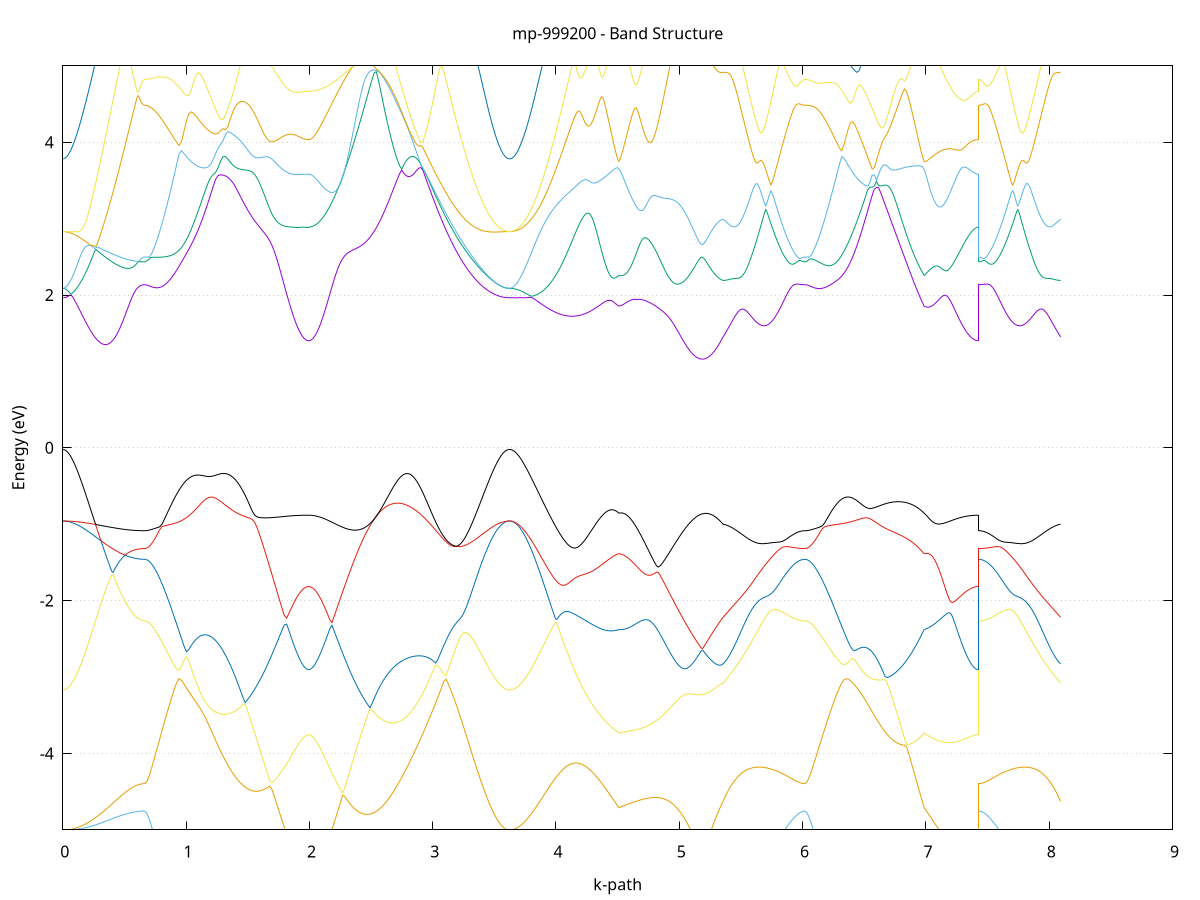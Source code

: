 set title 'mp-999200 - Band Structure'
set xlabel 'k-path'
set ylabel 'Energy (eV)'
set grid y
set yrange [-5:5]
set terminal png size 800,600
set output 'mp-999200_bands_gnuplot.png'
plot '-' using 1:2 with lines notitle, '-' using 1:2 with lines notitle, '-' using 1:2 with lines notitle, '-' using 1:2 with lines notitle, '-' using 1:2 with lines notitle, '-' using 1:2 with lines notitle, '-' using 1:2 with lines notitle, '-' using 1:2 with lines notitle, '-' using 1:2 with lines notitle, '-' using 1:2 with lines notitle, '-' using 1:2 with lines notitle, '-' using 1:2 with lines notitle, '-' using 1:2 with lines notitle, '-' using 1:2 with lines notitle, '-' using 1:2 with lines notitle, '-' using 1:2 with lines notitle
0.000000 -11.424552
0.009927 -11.424252
0.019854 -11.423352
0.029781 -11.421752
0.039708 -11.419652
0.049635 -11.416952
0.059563 -11.413552
0.069490 -11.409652
0.079417 -11.405052
0.089344 -11.399952
0.099271 -11.394152
0.109198 -11.387852
0.119125 -11.380852
0.129052 -11.373252
0.138979 -11.365152
0.148906 -11.356352
0.158834 -11.347052
0.168761 -11.337152
0.178688 -11.326552
0.188615 -11.315452
0.198542 -11.303752
0.208469 -11.291552
0.218396 -11.278652
0.228323 -11.265252
0.238250 -11.251252
0.248177 -11.236752
0.258105 -11.221552
0.268032 -11.205952
0.277959 -11.189752
0.287886 -11.172952
0.297813 -11.155752
0.307740 -11.137852
0.317667 -11.119552
0.327594 -11.100752
0.337521 -11.081352
0.347448 -11.061552
0.357376 -11.041252
0.367303 -11.020552
0.377230 -10.999252
0.387157 -10.977652
0.397084 -10.955652
0.407011 -10.933152
0.416938 -10.910352
0.426865 -10.887152
0.436792 -10.863652
0.446719 -10.839952
0.456647 -10.815952
0.466574 -10.791752
0.476501 -10.767352
0.486428 -10.742852
0.496355 -10.718352
0.506282 -10.693952
0.516209 -10.669552
0.526136 -10.645452
0.536063 -10.621652
0.545990 -10.598252
0.555918 -10.575552
0.565845 -10.553552
0.575772 -10.532452
0.585699 -10.512652
0.595626 -10.494152
0.605553 -10.477452
0.615480 -10.462552
0.625407 -10.449952
0.635334 -10.439752
0.645261 -10.432352
0.655188 -10.427752
0.665116 -10.426252
0.665116 -10.426252
0.684955 -10.425452
0.704794 -10.423252
0.724633 -10.419452
0.744472 -10.414152
0.764311 -10.407252
0.784150 -10.398952
0.803989 -10.388952
0.823828 -10.377452
0.843667 -10.364352
0.863506 -10.349652
0.883345 -10.333352
0.903184 -10.315452
0.923023 -10.295852
0.942862 -10.274552
0.962701 -10.251652
0.982540 -10.227052
1.002379 -10.200752
1.022219 -10.172852
1.042058 -10.143152
1.061897 -10.111852
1.081736 -10.078952
1.101575 -10.044352
1.121414 -10.008152
1.141253 -9.970352
1.161092 -9.931152
1.180931 -9.890352
1.200770 -9.848252
1.220609 -9.804952
1.240448 -9.760352
1.260287 -9.714852
1.280126 -9.668452
1.299965 -9.621452
1.319804 -9.574252
1.339643 -9.527052
1.359482 -9.480352
1.379321 -9.434752
1.399161 -9.390952
1.419000 -9.349752
1.438839 -9.312252
1.458678 -9.279452
1.478517 -9.252352
1.498356 -9.231852
1.518195 -9.218252
1.538034 -9.211552
1.557873 -9.211252
1.577712 -9.216452
1.597551 -9.226152
1.617390 -9.239252
1.637229 -9.254852
1.657068 -9.272052
1.676907 -9.290352
1.696746 -9.309052
1.716585 -9.327752
1.736424 -9.346152
1.756263 -9.363952
1.776103 -9.380852
1.795942 -9.396652
1.815781 -9.411352
1.835620 -9.424752
1.855459 -9.436752
1.875298 -9.447352
1.895137 -9.456352
1.914976 -9.463752
1.934815 -9.469552
1.954654 -9.473752
1.974493 -9.476252
1.994332 -9.477152
1.994332 -9.477152
2.011473 -9.476252
2.028614 -9.473852
2.045754 -9.469752
2.062895 -9.464052
2.080036 -9.456752
2.097176 -9.447852
2.114317 -9.437252
2.131458 -9.425152
2.148598 -9.411352
2.165739 -9.396052
2.182880 -9.379152
2.200020 -9.360752
2.217161 -9.340852
2.234302 -9.319352
2.251442 -9.296452
2.268583 -9.272052
2.285724 -9.246252
2.302865 -9.219052
2.320005 -9.190552
2.337146 -9.160752
2.354287 -9.129852
2.371427 -9.097752
2.388568 -9.064652
2.405709 -9.030752
2.422849 -8.996152
2.439990 -8.961252
2.457131 -8.926352
2.474271 -8.891952
2.491412 -8.858952
2.508553 -8.828552
2.525693 -8.802752
2.542834 -8.783952
2.559975 -8.775652
2.577116 -8.780852
2.594256 -8.800852
2.611397 -8.834152
2.628538 -8.878052
2.645678 -8.929552
2.662819 -8.986552
2.679960 -9.047352
2.697100 -9.110852
2.714241 -9.176352
2.731382 -9.243152
2.748522 -9.310852
2.765663 -9.379052
2.782804 -9.447652
2.799944 -9.516252
2.817085 -9.584852
2.834226 -9.653152
2.851367 -9.720952
2.868507 -9.788352
2.885648 -9.855052
2.902789 -9.921052
2.919929 -9.986152
2.937070 -10.050452
2.954211 -10.113752
2.971351 -10.175952
2.988492 -10.237052
3.005633 -10.296952
3.022773 -10.355752
3.039914 -10.413252
3.057055 -10.469352
3.074196 -10.524152
3.091336 -10.577652
3.108477 -10.629652
3.125618 -10.680152
3.142758 -10.729252
3.159899 -10.776852
3.177040 -10.822852
3.194180 -10.867252
3.211321 -10.910152
3.228462 -10.951452
3.245602 -10.991052
3.262743 -11.029052
3.279884 -11.065352
3.297024 -11.099952
3.314165 -11.132952
3.331306 -11.164152
3.348447 -11.193652
3.365587 -11.221452
3.382728 -11.247452
3.399869 -11.271752
3.417009 -11.294252
3.434150 -11.314952
3.451291 -11.333952
3.468431 -11.351052
3.485572 -11.366452
3.502713 -11.380052
3.519853 -11.391852
3.536994 -11.401852
3.554135 -11.409952
3.571275 -11.416352
3.588416 -11.420852
3.605557 -11.423652
3.622698 -11.424552
3.622698 -11.424552
3.630836 -11.424352
3.638974 -11.423752
3.647112 -11.422652
3.655250 -11.421252
3.663388 -11.419352
3.671526 -11.417152
3.679664 -11.414452
3.687802 -11.411452
3.695940 -11.407952
3.704078 -11.404052
3.712216 -11.399752
3.720354 -11.395052
3.728492 -11.389952
3.736630 -11.384352
3.744768 -11.378452
3.752907 -11.372152
3.761045 -11.365452
3.769183 -11.358252
3.777321 -11.350752
3.785459 -11.342752
3.793597 -11.334452
3.801735 -11.325652
3.809873 -11.316552
3.818011 -11.306952
3.826149 -11.297052
3.834287 -11.286652
3.842425 -11.275952
3.850563 -11.264752
3.858701 -11.253252
3.866839 -11.241352
3.874977 -11.229052
3.883116 -11.216352
3.891254 -11.203252
3.899392 -11.189752
3.907530 -11.175852
3.915668 -11.161652
3.923806 -11.147052
3.931944 -11.132052
3.940082 -11.116652
3.948220 -11.100852
3.956358 -11.084752
3.964496 -11.068252
3.972634 -11.051352
3.980772 -11.034152
3.988910 -11.016552
3.997048 -10.998652
4.005187 -10.980352
4.013325 -10.961652
4.021463 -10.942652
4.029601 -10.923252
4.037739 -10.903552
4.045877 -10.883552
4.054015 -10.863152
4.062153 -10.842552
4.070291 -10.821452
4.078429 -10.800152
4.086567 -10.778552
4.094705 -10.756552
4.102843 -10.734252
4.110981 -10.711752
4.119119 -10.688852
4.127257 -10.665752
4.135395 -10.642352
4.143534 -10.618652
4.151672 -10.594752
4.159810 -10.570552
4.167948 -10.546152
4.176086 -10.521552
4.184224 -10.496652
4.192362 -10.471552
4.200500 -10.446352
4.208638 -10.420852
4.216776 -10.395252
4.224914 -10.369452
4.233052 -10.343552
4.241190 -10.317552
4.249328 -10.291452
4.257466 -10.265252
4.265605 -10.238952
4.273743 -10.212652
4.281881 -10.186352
4.290019 -10.160052
4.298157 -10.133852
4.306295 -10.107652
4.314433 -10.081552
4.322571 -10.055652
4.330709 -10.029852
4.338847 -10.004352
4.346985 -9.979052
4.355123 -9.954052
4.363261 -9.929352
4.371399 -9.905052
4.379537 -9.881152
4.387675 -9.857752
4.395814 -9.834952
4.403952 -9.812652
4.412090 -9.790952
4.420228 -9.769952
4.428366 -9.749652
4.436504 -9.730052
4.444642 -9.711352
4.452780 -9.693352
4.460918 -9.676252
4.469056 -9.660052
4.477194 -9.644652
4.485332 -9.630252
4.493470 -9.616652
4.501608 -9.604052
4.509746 -9.592252
4.509746 -9.592252
4.521482 -9.597752
4.533217 -9.606052
4.544953 -9.616952
4.556688 -9.630452
4.568424 -9.646352
4.580159 -9.664452
4.591895 -9.684652
4.603630 -9.706552
4.615366 -9.730152
4.627101 -9.755052
4.638837 -9.781052
4.650572 -9.808052
4.662308 -9.835852
4.674043 -9.864252
4.685779 -9.893152
4.697514 -9.922252
4.709250 -9.951652
4.720985 -9.981152
4.732721 -10.010652
4.744456 -10.040152
4.756192 -10.069452
4.767927 -10.098552
4.779663 -10.127452
4.791398 -10.155952
4.803134 -10.184152
4.814869 -10.211852
4.826605 -10.239252
4.838340 -10.266052
4.850076 -10.292452
4.861811 -10.318252
4.873547 -10.343552
4.885282 -10.368252
4.897018 -10.392252
4.908753 -10.415752
4.920489 -10.438652
4.932224 -10.460752
4.943960 -10.482352
4.955695 -10.503152
4.967431 -10.523352
4.979166 -10.542752
4.990902 -10.561552
5.002637 -10.579552
5.014373 -10.596852
5.026108 -10.613352
5.037844 -10.629152
5.049579 -10.644252
5.061315 -10.658552
5.073050 -10.672052
5.084786 -10.684852
5.096521 -10.696752
5.108257 -10.707952
5.119992 -10.718452
5.131728 -10.728052
5.143463 -10.736852
5.155199 -10.744952
5.166935 -10.752152
5.178670 -10.758652
5.190405 -10.764252
5.202141 -10.769152
5.213877 -10.773152
5.225612 -10.776452
5.237348 -10.778852
5.249083 -10.780452
5.260819 -10.781352
5.272554 -10.781352
5.284290 -10.780552
5.296025 -10.778952
5.307761 -10.776552
5.319496 -10.773352
5.331232 -10.769352
5.342967 -10.764552
5.354703 -10.758952
5.354703 -10.758952
5.368549 -10.771752
5.382395 -10.783452
5.396241 -10.794052
5.410087 -10.803552
5.423933 -10.812052
5.437779 -10.819352
5.451625 -10.825652
5.465471 -10.830752
5.479317 -10.834852
5.493163 -10.837852
5.507009 -10.839752
5.520855 -10.840552
5.534701 -10.840352
5.548547 -10.839052
5.562393 -10.836652
5.576239 -10.833252
5.590085 -10.828752
5.603931 -10.823252
5.617777 -10.816652
5.631623 -10.809152
5.645469 -10.800552
5.659315 -10.791052
5.673161 -10.780652
5.687007 -10.769252
5.700853 -10.756952
5.714699 -10.743852
5.728545 -10.729852
5.742391 -10.715052
5.756237 -10.699552
5.770083 -10.683352
5.783929 -10.666552
5.797775 -10.649252
5.811621 -10.631352
5.825467 -10.613152
5.839313 -10.594752
5.853159 -10.576252
5.867005 -10.557752
5.880851 -10.539452
5.894697 -10.521652
5.908543 -10.504552
5.922389 -10.488352
5.936235 -10.473352
5.950081 -10.459852
5.963927 -10.448352
5.977773 -10.438952
5.991619 -10.431952
6.005465 -10.427652
6.019311 -10.426252
6.019311 -10.426252
6.036883 -10.426552
6.054454 -10.427252
6.072026 -10.428452
6.089598 -10.430052
6.107169 -10.431852
6.124741 -10.433852
6.142313 -10.435852
6.159884 -10.437652
6.177456 -10.439252
6.195028 -10.440452
6.212600 -10.441152
6.230171 -10.441152
6.247743 -10.440352
6.265315 -10.438752
6.282886 -10.436152
6.300458 -10.432552
6.318030 -10.427852
6.335602 -10.421952
6.353173 -10.414852
6.370745 -10.406452
6.388317 -10.396752
6.405888 -10.385752
6.423460 -10.373352
6.441032 -10.359552
6.458604 -10.344452
6.476175 -10.327852
6.493747 -10.309952
6.511319 -10.290652
6.528890 -10.269952
6.546462 -10.247952
6.564034 -10.224652
6.581606 -10.199952
6.599177 -10.174152
6.616749 -10.147152
6.634321 -10.118952
6.651892 -10.089852
6.669464 -10.059752
6.687036 -10.028752
6.704608 -9.997152
6.722179 -9.965052
6.739751 -9.932552
6.757323 -9.899952
6.774894 -9.867352
6.792466 -9.835152
6.810038 -9.803552
6.827610 -9.772952
6.845181 -9.743652
6.862753 -9.716052
6.880325 -9.690452
6.897896 -9.667152
6.915468 -9.646552
6.933040 -9.628652
6.950611 -9.613752
6.968183 -9.601552
6.985755 -9.592252
6.985755 -9.592252
6.993794 -9.581352
7.001834 -9.571352
7.009873 -9.562152
7.017913 -9.553652
7.025952 -9.545852
7.033991 -9.538752
7.042031 -9.532252
7.050070 -9.526452
7.058110 -9.521052
7.066149 -9.516252
7.074188 -9.511952
7.082228 -9.508052
7.090267 -9.504552
7.098307 -9.501352
7.106346 -9.498552
7.114386 -9.496152
7.122425 -9.493852
7.130464 -9.491952
7.138504 -9.490152
7.146543 -9.488652
7.154583 -9.487252
7.162622 -9.486052
7.170661 -9.484952
7.178701 -9.484052
7.186740 -9.483152
7.194780 -9.482452
7.202819 -9.481852
7.210858 -9.481252
7.218898 -9.480752
7.226937 -9.480352
7.234977 -9.479952
7.243016 -9.479652
7.251056 -9.479352
7.259095 -9.479052
7.267134 -9.478852
7.275174 -9.478652
7.283213 -9.478452
7.291253 -9.478252
7.299292 -9.478152
7.307331 -9.477952
7.315371 -9.477852
7.323410 -9.477752
7.331450 -9.477652
7.339489 -9.477552
7.347529 -9.477452
7.355568 -9.477452
7.363607 -9.477352
7.371647 -9.477252
7.379686 -9.477252
7.387726 -9.477252
7.395765 -9.477152
7.403804 -9.477152
7.411844 -9.477152
7.419883 -9.477152
7.427923 -9.477152
7.427923 -10.426252
7.436028 -10.426752
7.444133 -10.428252
7.452238 -10.430652
7.460343 -10.434052
7.468448 -10.438352
7.476553 -10.443452
7.484657 -10.449352
7.492762 -10.455952
7.500867 -10.463352
7.508972 -10.471252
7.517077 -10.479752
7.525182 -10.488652
7.533287 -10.498052
7.541392 -10.507852
7.549497 -10.517852
7.557602 -10.528152
7.565707 -10.538652
7.573812 -10.549252
7.581917 -10.559952
7.590022 -10.570852
7.598127 -10.581652
7.606232 -10.592552
7.614337 -10.603352
7.622442 -10.614052
7.630547 -10.624752
7.638652 -10.635352
7.646757 -10.645752
7.654862 -10.656052
7.662967 -10.666152
7.671072 -10.676052
7.679177 -10.685752
7.687282 -10.695252
7.695387 -10.704552
7.703492 -10.713552
7.711597 -10.722352
7.719702 -10.730852
7.727807 -10.739152
7.735912 -10.747152
7.744017 -10.754752
7.752122 -10.762152
7.760227 -10.769252
7.768332 -10.776052
7.776437 -10.782452
7.784542 -10.788652
7.792647 -10.794452
7.800752 -10.799952
7.808857 -10.805052
7.816962 -10.809952
7.825067 -10.814352
7.833172 -10.818552
7.841277 -10.822352
7.849382 -10.825752
7.857487 -10.828852
7.865592 -10.831552
7.873696 -10.833952
7.881801 -10.835952
7.889906 -10.837652
7.898011 -10.838952
7.906116 -10.839852
7.914221 -10.840452
7.922326 -10.840652
7.930431 -10.840452
7.938536 -10.839952
7.946641 -10.839052
7.954746 -10.837752
7.962851 -10.836052
7.970956 -10.834052
7.979061 -10.831652
7.987166 -10.828852
7.995271 -10.825752
8.003376 -10.822252
8.011481 -10.818352
8.019586 -10.814052
8.027691 -10.809452
8.035796 -10.804452
8.043901 -10.799052
8.052006 -10.793352
8.060111 -10.787152
8.068216 -10.780652
8.076321 -10.773852
8.084426 -10.766552
8.092531 -10.758952
e
0.000000 -7.263052
0.009927 -7.264352
0.019854 -7.268452
0.029781 -7.275252
0.039708 -7.284752
0.049635 -7.296852
0.059563 -7.311452
0.069490 -7.328552
0.079417 -7.348052
0.089344 -7.369852
0.099271 -7.393852
0.109198 -7.420052
0.119125 -7.448152
0.129052 -7.478152
0.138979 -7.509852
0.148906 -7.543352
0.158834 -7.578252
0.168761 -7.614652
0.178688 -7.652452
0.188615 -7.691352
0.198542 -7.731452
0.208469 -7.772552
0.218396 -7.814552
0.228323 -7.857352
0.238250 -7.900952
0.248177 -7.945252
0.258105 -7.990052
0.268032 -8.035452
0.277959 -8.081252
0.287886 -8.127452
0.297813 -8.173852
0.307740 -8.220552
0.317667 -8.267452
0.327594 -8.314452
0.337521 -8.361552
0.347448 -8.408652
0.357376 -8.455752
0.367303 -8.502652
0.377230 -8.549452
0.387157 -8.596152
0.397084 -8.642552
0.407011 -8.688652
0.416938 -8.734452
0.426865 -8.779752
0.436792 -8.824752
0.446719 -8.869152
0.456647 -8.913052
0.466574 -8.956352
0.476501 -8.999052
0.486428 -9.040852
0.496355 -9.081952
0.506282 -9.122052
0.516209 -9.161152
0.526136 -9.199152
0.536063 -9.235952
0.545990 -9.271352
0.555918 -9.305252
0.565845 -9.337352
0.575772 -9.367652
0.585699 -9.395752
0.595626 -9.421452
0.605553 -9.444652
0.615480 -9.464852
0.625407 -9.481852
0.635334 -9.495452
0.645261 -9.505352
0.655188 -9.511352
0.665116 -9.513352
0.665116 -9.513352
0.684955 -9.512152
0.704794 -9.508252
0.724633 -9.501852
0.744472 -9.492852
0.764311 -9.481352
0.784150 -9.467352
0.803989 -9.450952
0.823828 -9.432152
0.843667 -9.411052
0.863506 -9.387652
0.883345 -9.362052
0.903184 -9.334452
0.923023 -9.304752
0.942862 -9.273152
0.962701 -9.239752
0.982540 -9.204652
1.002379 -9.167952
1.022219 -9.129852
1.042058 -9.090352
1.061897 -9.049852
1.081736 -9.008352
1.101575 -8.966152
1.121414 -8.923352
1.141253 -8.880352
1.161092 -8.837352
1.180931 -8.794652
1.200770 -8.752652
1.220609 -8.711852
1.240448 -8.672552
1.260287 -8.635552
1.280126 -8.601352
1.299965 -8.570552
1.319804 -8.543852
1.339643 -8.521652
1.359482 -8.504252
1.379321 -8.491352
1.399161 -8.482152
1.419000 -8.475152
1.438839 -8.468552
1.458678 -8.460152
1.478517 -8.447952
1.498356 -8.430252
1.518195 -8.405652
1.538034 -8.373752
1.557873 -8.334652
1.577712 -8.288852
1.597551 -8.237252
1.617390 -8.180852
1.637229 -8.120652
1.657068 -8.058052
1.676907 -7.993952
1.696746 -7.930152
1.716585 -7.868452
1.736424 -7.811452
1.756263 -7.762352
1.776103 -7.723352
1.795942 -7.694852
1.815781 -7.675052
1.835620 -7.661652
1.855459 -7.652452
1.875298 -7.646052
1.895137 -7.641752
1.914976 -7.638752
1.934815 -7.636752
1.954654 -7.635552
1.974493 -7.634852
1.994332 -7.634552
1.994332 -7.634552
2.011473 -7.634852
2.028614 -7.635752
2.045754 -7.637252
2.062895 -7.639452
2.080036 -7.642252
2.097176 -7.645952
2.114317 -7.650452
2.131458 -7.655852
2.148598 -7.662352
2.165739 -7.669952
2.182880 -7.678952
2.200020 -7.689352
2.217161 -7.701352
2.234302 -7.715052
2.251442 -7.730652
2.268583 -7.748252
2.285724 -7.768052
2.302865 -7.790152
2.320005 -7.814552
2.337146 -7.841552
2.354287 -7.870952
2.371427 -7.911252
2.388568 -7.956452
2.405709 -8.000252
2.422849 -8.042452
2.439990 -8.083052
2.457131 -8.122052
2.474271 -8.159352
2.491412 -8.195052
2.508553 -8.228952
2.525693 -8.261152
2.542834 -8.291652
2.559975 -8.320352
2.577116 -8.347252
2.594256 -8.372352
2.611397 -8.395652
2.628538 -8.417152
2.645678 -8.436852
2.662819 -8.454652
2.679960 -8.470652
2.697100 -8.484852
2.714241 -8.497252
2.731382 -8.507652
2.748522 -8.516352
2.765663 -8.523152
2.782804 -8.528152
2.799944 -8.531252
2.817085 -8.532552
2.834226 -8.532052
2.851367 -8.529652
2.868507 -8.525452
2.885648 -8.519452
2.902789 -8.511652
2.919929 -8.501952
2.937070 -8.490552
2.954211 -8.477352
2.971351 -8.462452
2.988492 -8.445752
3.005633 -8.427352
3.022773 -8.407252
3.039914 -8.385452
3.057055 -8.361952
3.074196 -8.336852
3.091336 -8.310152
3.108477 -8.281852
3.125618 -8.252052
3.142758 -8.220752
3.159899 -8.187952
3.177040 -8.153752
3.194180 -8.118252
3.211321 -8.081452
3.228462 -8.043452
3.245602 -8.004352
3.262743 -7.964252
3.279884 -7.923152
3.297024 -7.881252
3.314165 -7.838752
3.331306 -7.795652
3.348447 -7.752252
3.365587 -7.708652
3.382728 -7.665052
3.399869 -7.621852
3.417009 -7.579252
3.434150 -7.537552
3.451291 -7.497152
3.468431 -7.458452
3.485572 -7.421852
3.502713 -7.387852
3.519853 -7.356952
3.536994 -7.329552
3.554135 -7.306352
3.571275 -7.287752
3.588416 -7.274152
3.605557 -7.265852
3.622698 -7.263052
3.622698 -7.263052
3.630836 -7.263552
3.638974 -7.264952
3.647112 -7.267352
3.655250 -7.270752
3.663388 -7.275152
3.671526 -7.280352
3.679664 -7.286552
3.687802 -7.293652
3.695940 -7.301652
3.704078 -7.310452
3.712216 -7.320052
3.720354 -7.330552
3.728492 -7.341752
3.736630 -7.353652
3.744768 -7.366352
3.752907 -7.379652
3.761045 -7.393652
3.769183 -7.408252
3.777321 -7.423452
3.785459 -7.439152
3.793597 -7.455352
3.801735 -7.472052
3.809873 -7.489252
3.818011 -7.506852
3.826149 -7.524852
3.834287 -7.543252
3.842425 -7.561952
3.850563 -7.580952
3.858701 -7.600152
3.866839 -7.619752
3.874977 -7.639452
3.883116 -7.659452
3.891254 -7.679652
3.899392 -7.699952
3.907530 -7.720452
3.915668 -7.741052
3.923806 -7.761652
3.931944 -7.782452
3.940082 -7.803252
3.948220 -7.824152
3.956358 -7.844952
3.964496 -7.865852
3.972634 -7.886752
3.980772 -7.907652
3.988910 -7.928452
3.997048 -7.949152
4.005187 -7.969852
4.013325 -7.990452
4.021463 -8.010952
4.029601 -8.031252
4.037739 -8.051552
4.045877 -8.071652
4.054015 -8.091552
4.062153 -8.111352
4.070291 -8.130952
4.078429 -8.150452
4.086567 -8.169652
4.094705 -8.188652
4.102843 -8.207352
4.110981 -8.225952
4.119119 -8.244252
4.127257 -8.262252
4.135395 -8.280052
4.143534 -8.297452
4.151672 -8.314652
4.159810 -8.331552
4.167948 -8.348052
4.176086 -8.364252
4.184224 -8.380152
4.192362 -8.395652
4.200500 -8.410752
4.208638 -8.425452
4.216776 -8.439752
4.224914 -8.453652
4.233052 -8.467152
4.241190 -8.480152
4.249328 -8.492652
4.257466 -8.504652
4.265605 -8.516152
4.273743 -8.527152
4.281881 -8.537552
4.290019 -8.547352
4.298157 -8.556552
4.306295 -8.565152
4.314433 -8.572952
4.322571 -8.580152
4.330709 -8.586652
4.338847 -8.592352
4.346985 -8.597252
4.355123 -8.601252
4.363261 -8.604452
4.371399 -8.606652
4.379537 -8.607952
4.387675 -8.608252
4.395814 -8.607452
4.403952 -8.605552
4.412090 -8.602652
4.420228 -8.598452
4.428366 -8.593052
4.436504 -8.586452
4.444642 -8.578652
4.452780 -8.569452
4.460918 -8.558952
4.469056 -8.547252
4.477194 -8.534152
4.485332 -8.519752
4.493470 -8.503952
4.501608 -8.486952
4.509746 -8.468752
4.509746 -8.468752
4.521482 -8.474152
4.533217 -8.475752
4.544953 -8.473452
4.556688 -8.467452
4.568424 -8.457952
4.580159 -8.444952
4.591895 -8.428852
4.603630 -8.409752
4.615366 -8.387952
4.627101 -8.363652
4.638837 -8.337052
4.650572 -8.308352
4.662308 -8.277852
4.674043 -8.245652
4.685779 -8.211852
4.697514 -8.176752
4.709250 -8.140452
4.720985 -8.103052
4.732721 -8.064752
4.744456 -8.025552
4.756192 -7.985652
4.767927 -7.945252
4.779663 -7.904252
4.791398 -7.863052
4.803134 -7.821552
4.814869 -7.779952
4.826605 -7.738452
4.838340 -7.697152
4.850076 -7.656052
4.861811 -7.615452
4.873547 -7.575452
4.885282 -7.536252
4.897018 -7.497852
4.908753 -7.460652
4.920489 -7.424552
4.932224 -7.389852
4.943960 -7.356552
4.955695 -7.324952
4.967431 -7.294952
4.979166 -7.266852
4.990902 -7.240452
5.002637 -7.215952
5.014373 -7.193252
5.026108 -7.172452
5.037844 -7.153552
5.049579 -7.136352
5.061315 -7.120852
5.073050 -7.107152
5.084786 -7.094952
5.096521 -7.084452
5.108257 -7.075352
5.119992 -7.067852
5.131728 -7.061852
5.143463 -7.057252
5.155199 -7.054052
5.166935 -7.052352
5.178670 -7.052152
5.190405 -7.053452
5.202141 -7.056352
5.213877 -7.060852
5.225612 -7.066952
5.237348 -7.074952
5.249083 -7.084752
5.260819 -7.096452
5.272554 -7.110352
5.284290 -7.126352
5.296025 -7.144552
5.307761 -7.165152
5.319496 -7.188152
5.331232 -7.213552
5.342967 -7.241452
5.354703 -7.271752
5.354703 -7.271752
5.368549 -7.311552
5.382395 -7.354052
5.396241 -7.398852
5.410087 -7.446052
5.423933 -7.495252
5.437779 -7.546352
5.451625 -7.599052
5.465471 -7.653352
5.479317 -7.708852
5.493163 -7.765552
5.507009 -7.823152
5.520855 -7.881552
5.534701 -7.940652
5.548547 -8.000152
5.562393 -8.060052
5.576239 -8.120152
5.590085 -8.180352
5.603931 -8.240552
5.617777 -8.300552
5.631623 -8.360452
5.645469 -8.420052
5.659315 -8.479152
5.673161 -8.537852
5.687007 -8.595952
5.700853 -8.653352
5.714699 -8.710052
5.728545 -8.765952
5.742391 -8.820952
5.756237 -8.874852
5.770083 -8.927752
5.783929 -8.979352
5.797775 -9.029752
5.811621 -9.078752
5.825467 -9.126152
5.839313 -9.171852
5.853159 -9.215752
5.867005 -9.257652
5.880851 -9.297352
5.894697 -9.334652
5.908543 -9.369252
5.922389 -9.400852
5.936235 -9.429152
5.950081 -9.453952
5.963927 -9.474852
5.977773 -9.491452
5.991619 -9.503552
6.005465 -9.510952
6.019311 -9.513352
6.019311 -9.513352
6.036883 -9.511552
6.054454 -9.506052
6.072026 -9.496852
6.089598 -9.484152
6.107169 -9.468052
6.124741 -9.448752
6.142313 -9.426252
6.159884 -9.400852
6.177456 -9.372752
6.195028 -9.342052
6.212600 -9.308952
6.230171 -9.273752
6.247743 -9.236452
6.265315 -9.197452
6.282886 -9.156852
6.300458 -9.114852
6.318030 -9.071652
6.335602 -9.027452
6.353173 -8.982452
6.370745 -8.937052
6.388317 -8.891352
6.405888 -8.845652
6.423460 -8.800352
6.441032 -8.755752
6.458604 -8.712252
6.476175 -8.670352
6.493747 -8.630452
6.511319 -8.593052
6.528890 -8.558752
6.546462 -8.528052
6.564034 -8.501452
6.581606 -8.479552
6.599177 -8.462652
6.616749 -8.450852
6.634321 -8.444152
6.651892 -8.442452
6.669464 -8.445252
6.687036 -8.451852
6.704608 -8.461752
6.722179 -8.474052
6.739751 -8.487952
6.757323 -8.502652
6.774894 -8.517352
6.792466 -8.531352
6.810038 -8.543952
6.827610 -8.554452
6.845181 -8.562152
6.862753 -8.566552
6.880325 -8.567052
6.897896 -8.563152
6.915468 -8.554552
6.933040 -8.540852
6.950611 -8.521952
6.968183 -8.497952
6.985755 -8.468752
6.985755 -8.468752
6.993794 -8.449552
7.001834 -8.429152
7.009873 -8.407652
7.017913 -8.385152
7.025952 -8.361652
7.033991 -8.337152
7.042031 -8.311852
7.050070 -8.285752
7.058110 -8.258852
7.066149 -8.231352
7.074188 -8.203152
7.082228 -8.174552
7.090267 -8.145452
7.098307 -8.115952
7.106346 -8.086252
7.114386 -8.056252
7.122425 -8.026252
7.130464 -7.996152
7.138504 -7.966152
7.146543 -7.936352
7.154583 -7.906952
7.162622 -7.877952
7.170661 -7.849652
7.178701 -7.822052
7.186740 -7.795552
7.194780 -7.770152
7.202819 -7.746152
7.210858 -7.723852
7.218898 -7.703452
7.226937 -7.685052
7.234977 -7.668952
7.243016 -7.655152
7.251056 -7.643652
7.259095 -7.634452
7.267134 -7.627452
7.275174 -7.622252
7.283213 -7.618752
7.291253 -7.616652
7.299292 -7.615652
7.307331 -7.615552
7.315371 -7.616252
7.323410 -7.617352
7.331450 -7.618852
7.339489 -7.620652
7.347529 -7.622552
7.355568 -7.624452
7.363607 -7.626252
7.371647 -7.628052
7.379686 -7.629652
7.387726 -7.631152
7.395765 -7.632352
7.403804 -7.633352
7.411844 -7.634052
7.419883 -7.634452
7.427923 -7.634552
7.427923 -9.513352
7.436028 -9.512552
7.444133 -9.510052
7.452238 -9.505752
7.460343 -9.499952
7.468448 -9.492452
7.476553 -9.483452
7.484657 -9.472952
7.492762 -9.461052
7.500867 -9.447652
7.508972 -9.433052
7.517077 -9.417152
7.525182 -9.400052
7.533287 -9.381952
7.541392 -9.362652
7.549497 -9.342452
7.557602 -9.321352
7.565707 -9.299252
7.573812 -9.276352
7.581917 -9.252652
7.590022 -9.228252
7.598127 -9.203152
7.606232 -9.177352
7.614337 -9.150952
7.622442 -9.123852
7.630547 -9.096252
7.638652 -9.068152
7.646757 -9.039452
7.654862 -9.010252
7.662967 -8.980652
7.671072 -8.950552
7.679177 -8.920052
7.687282 -8.889152
7.695387 -8.857852
7.703492 -8.826252
7.711597 -8.794252
7.719702 -8.761952
7.727807 -8.729252
7.735912 -8.696352
7.744017 -8.663152
7.752122 -8.629652
7.760227 -8.595952
7.768332 -8.562052
7.776437 -8.527852
7.784542 -8.493552
7.792647 -8.459052
7.800752 -8.424352
7.808857 -8.389552
7.816962 -8.354652
7.825067 -8.319652
7.833172 -8.284452
7.841277 -8.249352
7.849382 -8.214052
7.857487 -8.178852
7.865592 -8.143652
7.873696 -8.108352
7.881801 -8.073152
7.889906 -8.038052
7.898011 -8.003052
7.906116 -7.968152
7.914221 -7.933352
7.922326 -7.898752
7.930431 -7.864452
7.938536 -7.830252
7.946641 -7.796352
7.954746 -7.762752
7.962851 -7.729452
7.970956 -7.696552
7.979061 -7.664052
7.987166 -7.631952
7.995271 -7.600352
8.003376 -7.569252
8.011481 -7.538752
8.019586 -7.508752
8.027691 -7.479452
8.035796 -7.450752
8.043901 -7.422752
8.052006 -7.395552
8.060111 -7.369052
8.068216 -7.343452
8.076321 -7.318652
8.084426 -7.294752
8.092531 -7.271752
e
0.000000 -5.004252
0.009927 -5.004152
0.019854 -5.003952
0.029781 -5.003552
0.039708 -5.003052
0.049635 -5.002352
0.059563 -5.001452
0.069490 -5.000452
0.079417 -4.999152
0.089344 -4.997752
0.099271 -4.996052
0.109198 -4.994252
0.119125 -4.992152
0.129052 -4.989852
0.138979 -4.987352
0.148906 -4.984552
0.158834 -4.981652
0.168761 -4.978352
0.178688 -4.974952
0.188615 -4.971352
0.198542 -4.967452
0.208469 -4.963352
0.218396 -4.959052
0.228323 -4.954552
0.238250 -4.949852
0.248177 -4.944952
0.258105 -4.939852
0.268032 -4.934652
0.277959 -4.929252
0.287886 -4.923752
0.297813 -4.918152
0.307740 -4.912352
0.317667 -4.906552
0.327594 -4.900552
0.337521 -4.894552
0.347448 -4.888452
0.357376 -4.882352
0.367303 -4.876152
0.377230 -4.870052
0.387157 -4.863852
0.397084 -4.857752
0.407011 -4.851652
0.416938 -4.845552
0.426865 -4.839552
0.436792 -4.833652
0.446719 -4.827952
0.456647 -4.822252
0.466574 -4.816652
0.476501 -4.811252
0.486428 -4.806052
0.496355 -4.800952
0.506282 -4.796152
0.516209 -4.791452
0.526136 -4.787052
0.536063 -4.782852
0.545990 -4.778952
0.555918 -4.775352
0.565845 -4.771952
0.575772 -4.768852
0.585699 -4.766052
0.595626 -4.763552
0.605553 -4.761352
0.615480 -4.759452
0.625407 -4.757952
0.635334 -4.756752
0.645261 -4.755952
0.655188 -4.755352
0.665116 -4.755252
0.665116 -4.755252
0.684955 -4.792752
0.704794 -4.878352
0.724633 -4.982152
0.744472 -5.092852
0.764311 -5.206252
0.784150 -5.320452
0.803989 -5.434652
0.823828 -5.548352
0.843667 -5.661252
0.863506 -5.772952
0.883345 -5.883452
0.903184 -5.992452
0.923023 -6.099852
0.942862 -6.205652
0.962701 -6.309552
0.982540 -6.411552
1.002379 -6.511652
1.022219 -6.609552
1.042058 -6.705252
1.061897 -6.798652
1.081736 -6.889552
1.101575 -6.977852
1.121414 -7.063352
1.141253 -7.145952
1.161092 -7.225452
1.180931 -7.301452
1.200770 -7.373752
1.220609 -7.441852
1.240448 -7.505552
1.260287 -7.564152
1.280126 -7.617052
1.299965 -7.663552
1.319804 -7.703052
1.339643 -7.734752
1.359482 -7.758452
1.379321 -7.773852
1.399161 -7.781352
1.419000 -7.781852
1.438839 -7.776352
1.458678 -7.766152
1.478517 -7.752552
1.498356 -7.736652
1.518195 -7.719352
1.538034 -7.701452
1.557873 -7.683552
1.577712 -7.665952
1.597551 -7.648952
1.617390 -7.632552
1.637229 -7.616652
1.657068 -7.601052
1.676907 -7.585052
1.696746 -7.567852
1.716585 -7.547952
1.736424 -7.522952
1.756263 -7.490452
1.776103 -7.448352
1.795942 -7.396752
1.815781 -7.338052
1.835620 -7.275152
1.855459 -7.211052
1.875298 -7.148252
1.895137 -7.088752
1.914976 -7.035152
1.934815 -6.989552
1.954654 -6.954652
1.974493 -6.932552
1.994332 -6.925052
1.994332 -6.925052
2.011473 -6.930052
2.028614 -6.944752
2.045754 -6.968352
2.062895 -6.999752
2.080036 -7.037652
2.097176 -7.080752
2.114317 -7.127852
2.131458 -7.177952
2.148598 -7.230252
2.165739 -7.283952
2.182880 -7.338652
2.200020 -7.393652
2.217161 -7.448852
2.234302 -7.503652
2.251442 -7.558052
2.268583 -7.611752
2.285724 -7.664552
2.302865 -7.716352
2.320005 -7.766952
2.337146 -7.816352
2.354287 -7.864452
2.371427 -7.902852
2.388568 -7.937152
2.405709 -7.973852
2.422849 -8.012652
2.439990 -8.053352
2.457131 -8.095452
2.474271 -8.138252
2.491412 -8.180952
2.508553 -8.222152
2.525693 -8.259852
2.542834 -8.291252
2.559975 -8.312852
2.577116 -8.321452
2.594256 -8.315652
2.611397 -8.296852
2.628538 -8.267452
2.645678 -8.230252
2.662819 -8.187452
2.679960 -8.140552
2.697100 -8.090452
2.714241 -8.037852
2.731382 -7.983252
2.748522 -7.926952
2.765663 -7.869252
2.782804 -7.810252
2.799944 -7.750252
2.817085 -7.689352
2.834226 -7.627552
2.851367 -7.564952
2.868507 -7.501752
2.885648 -7.438052
2.902789 -7.373652
2.919929 -7.308952
2.937070 -7.243752
2.954211 -7.178152
2.971351 -7.112252
2.988492 -7.046152
3.005633 -6.979752
3.022773 -6.913252
3.039914 -6.846552
3.057055 -6.779652
3.074196 -6.712752
3.091336 -6.645752
3.108477 -6.578752
3.125618 -6.511652
3.142758 -6.444652
3.159899 -6.377752
3.177040 -6.310852
3.194180 -6.244152
3.211321 -6.177552
3.228462 -6.111152
3.245602 -6.045052
3.262743 -5.979252
3.279884 -5.913852
3.297024 -5.848852
3.314165 -5.784452
3.331306 -5.720752
3.348447 -5.657852
3.365587 -5.595952
3.382728 -5.535152
3.399869 -5.475752
3.417009 -5.417952
3.434150 -5.362052
3.451291 -5.308452
3.468431 -5.257552
3.485572 -5.209652
3.502713 -5.165452
3.519853 -5.125452
3.536994 -5.090152
3.554135 -5.060252
3.571275 -5.036152
3.588416 -5.018652
3.605557 -5.007852
3.622698 -5.004252
3.622698 -5.004252
3.630836 -5.004652
3.638974 -5.005852
3.647112 -5.007752
3.655250 -5.010352
3.663388 -5.013752
3.671526 -5.017852
3.679664 -5.022752
3.687802 -5.028252
3.695940 -5.034352
3.704078 -5.041152
3.712216 -5.048552
3.720354 -5.056552
3.728492 -5.065152
3.736630 -5.074152
3.744768 -5.083652
3.752907 -5.093652
3.761045 -5.104152
3.769183 -5.114952
3.777321 -5.126152
3.785459 -5.137752
3.793597 -5.149652
3.801735 -5.161852
3.809873 -5.174252
3.818011 -5.186952
3.826149 -5.199952
3.834287 -5.213152
3.842425 -5.226452
3.850563 -5.240052
3.858701 -5.253752
3.866839 -5.267652
3.874977 -5.281752
3.883116 -5.295852
3.891254 -5.310152
3.899392 -5.324652
3.907530 -5.339152
3.915668 -5.353752
3.923806 -5.368552
3.931944 -5.383352
3.940082 -5.398352
3.948220 -5.413352
3.956358 -5.428452
3.964496 -5.443752
3.972634 -5.459052
3.980772 -5.474452
3.988910 -5.490052
3.997048 -5.505652
4.005187 -5.521352
4.013325 -5.537252
4.021463 -5.553252
4.029601 -5.569252
4.037739 -5.585552
4.045877 -5.601852
4.054015 -5.618352
4.062153 -5.634952
4.070291 -5.651752
4.078429 -5.668652
4.086567 -5.685752
4.094705 -5.702952
4.102843 -5.720452
4.110981 -5.738052
4.119119 -5.755752
4.127257 -5.773752
4.135395 -5.791952
4.143534 -5.810352
4.151672 -5.828852
4.159810 -5.847652
4.167948 -5.866652
4.176086 -5.885852
4.184224 -5.905252
4.192362 -5.924852
4.200500 -5.944652
4.208638 -5.964752
4.216776 -5.984952
4.224914 -6.005452
4.233052 -6.026152
4.241190 -6.047052
4.249328 -6.068152
4.257466 -6.089452
4.265605 -6.110952
4.273743 -6.132552
4.281881 -6.154452
4.290019 -6.176452
4.298157 -6.198652
4.306295 -6.221052
4.314433 -6.243552
4.322571 -6.266252
4.330709 -6.288952
4.338847 -6.311852
4.346985 -6.334952
4.355123 -6.358052
4.363261 -6.381152
4.371399 -6.404452
4.379537 -6.427752
4.387675 -6.451152
4.395814 -6.474552
4.403952 -6.497952
4.412090 -6.521352
4.420228 -6.544752
4.428366 -6.568152
4.436504 -6.591452
4.444642 -6.614752
4.452780 -6.637952
4.460918 -6.661152
4.469056 -6.684152
4.477194 -6.707052
4.485332 -6.729852
4.493470 -6.752452
4.501608 -6.774852
4.509746 -6.797152
4.509746 -6.797152
4.521482 -6.788652
4.533217 -6.780052
4.544953 -6.771352
4.556688 -6.762552
4.568424 -6.753552
4.580159 -6.744552
4.591895 -6.735352
4.603630 -6.726152
4.615366 -6.716752
4.627101 -6.707252
4.638837 -6.697652
4.650572 -6.687952
4.662308 -6.678152
4.674043 -6.668152
4.685779 -6.658052
4.697514 -6.647652
4.709250 -6.637152
4.720985 -6.626452
4.732721 -6.615452
4.744456 -6.604152
4.756192 -6.592452
4.767927 -6.580452
4.779663 -6.567952
4.791398 -6.555052
4.803134 -6.541452
4.814869 -6.527352
4.826605 -6.512352
4.838340 -6.496652
4.850076 -6.479952
4.861811 -6.462252
4.873547 -6.443352
4.885282 -6.423252
4.897018 -6.401652
4.908753 -6.378552
4.920489 -6.353852
4.932224 -6.327452
4.943960 -6.299152
4.955695 -6.268952
4.967431 -6.236752
4.979166 -6.202552
4.990902 -6.166252
5.002637 -6.128052
5.014373 -6.087752
5.026108 -6.045552
5.037844 -6.001552
5.049579 -5.955752
5.061315 -5.908352
5.073050 -5.859452
5.084786 -5.809252
5.096521 -5.757852
5.108257 -5.705452
5.119992 -5.652052
5.131728 -5.598052
5.143463 -5.543552
5.155199 -5.488752
5.166935 -5.434452
5.178670 -5.383352
5.190405 -5.369152
5.202141 -5.406352
5.213877 -5.449152
5.225612 -5.492452
5.237348 -5.535252
5.249083 -5.577452
5.260819 -5.618452
5.272554 -5.658252
5.284290 -5.696552
5.296025 -5.733152
5.307761 -5.767852
5.319496 -5.800552
5.331232 -5.831052
5.342967 -5.859252
5.354703 -5.885152
5.354703 -5.885152
5.368549 -5.883852
5.382395 -5.880352
5.396241 -5.874752
5.410087 -5.867052
5.423933 -5.857352
5.437779 -5.845752
5.451625 -5.832252
5.465471 -5.817052
5.479317 -5.800052
5.493163 -5.781652
5.507009 -5.761652
5.520855 -5.740252
5.534701 -5.717552
5.548547 -5.693652
5.562393 -5.668552
5.576239 -5.642352
5.590085 -5.615252
5.603931 -5.587152
5.617777 -5.558152
5.631623 -5.528352
5.645469 -5.497852
5.659315 -5.466752
5.673161 -5.434952
5.687007 -5.402752
5.700853 -5.369952
5.714699 -5.336852
5.728545 -5.303452
5.742391 -5.269852
5.756237 -5.236052
5.770083 -5.202152
5.783929 -5.168352
5.797775 -5.134552
5.811621 -5.101152
5.825467 -5.067952
5.839313 -5.035252
5.853159 -5.003152
5.867005 -4.971852
5.880851 -4.941452
5.894697 -4.912152
5.908543 -4.884152
5.922389 -4.857952
5.936235 -4.833552
5.950081 -4.811652
5.963927 -4.792552
5.977773 -4.776852
5.991619 -4.765052
6.005465 -4.757752
6.019311 -4.755252
6.019311 -4.755252
6.036883 -4.780852
6.054454 -4.843552
6.072026 -4.923552
6.089598 -5.011452
6.107169 -5.102852
6.124741 -5.196152
6.142313 -5.290152
6.159884 -5.384252
6.177456 -5.478152
6.195028 -5.571552
6.212600 -5.664252
6.230171 -5.755952
6.247743 -5.846552
6.265315 -5.935952
6.282886 -6.023852
6.300458 -6.110152
6.318030 -6.194752
6.335602 -6.277452
6.353173 -6.358052
6.370745 -6.436352
6.388317 -6.512152
6.405888 -6.585252
6.423460 -6.655452
6.441032 -6.722252
6.458604 -6.785552
6.476175 -6.844852
6.493747 -6.899852
6.511319 -6.950052
6.528890 -6.994952
6.546462 -7.034252
6.564034 -7.067352
6.581606 -7.094052
6.599177 -7.114052
6.616749 -7.127252
6.634321 -7.133752
6.651892 -7.133952
6.669464 -7.128252
6.687036 -7.117552
6.704608 -7.102352
6.722179 -7.083752
6.739751 -7.062552
6.757323 -7.039452
6.774894 -7.015152
6.792466 -6.990452
6.810038 -6.965952
6.827610 -6.941952
6.845181 -6.919052
6.862753 -6.897552
6.880325 -6.877552
6.897896 -6.859352
6.915468 -6.843052
6.933040 -6.828752
6.950611 -6.816352
6.968183 -6.805852
6.985755 -6.797152
6.985755 -6.797152
6.993794 -6.818952
7.001834 -6.840552
7.009873 -6.861852
7.017913 -6.882952
7.025952 -6.903852
7.033991 -6.924352
7.042031 -6.944652
7.050070 -6.964552
7.058110 -6.984052
7.066149 -7.003252
7.074188 -7.022052
7.082228 -7.040352
7.090267 -7.058252
7.098307 -7.075652
7.106346 -7.092552
7.114386 -7.108852
7.122425 -7.124452
7.130464 -7.139452
7.138504 -7.153652
7.146543 -7.167152
7.154583 -7.179652
7.162622 -7.191152
7.170661 -7.201552
7.178701 -7.210752
7.186740 -7.218652
7.194780 -7.224852
7.202819 -7.229452
7.210858 -7.232052
7.218898 -7.232552
7.226937 -7.230852
7.234977 -7.226852
7.243016 -7.220352
7.251056 -7.211552
7.259095 -7.200552
7.267134 -7.187452
7.275174 -7.172752
7.283213 -7.156552
7.291253 -7.139352
7.299292 -7.121352
7.307331 -7.102952
7.315371 -7.084352
7.323410 -7.065952
7.331450 -7.047952
7.339489 -7.030552
7.347529 -7.013852
7.355568 -6.998252
7.363607 -6.983752
7.371647 -6.970652
7.379686 -6.958952
7.387726 -6.948752
7.395765 -6.940352
7.403804 -6.933652
7.411844 -6.928852
7.419883 -6.925952
7.427923 -6.925052
7.427923 -4.755252
7.436028 -4.756052
7.444133 -4.758652
7.452238 -4.762852
7.460343 -4.768552
7.468448 -4.775852
7.476553 -4.784452
7.484657 -4.794252
7.492762 -4.805252
7.500867 -4.817252
7.508972 -4.830252
7.517077 -4.843952
7.525182 -4.858552
7.533287 -4.873752
7.541392 -4.889552
7.549497 -4.905852
7.557602 -4.922752
7.565707 -4.939952
7.573812 -4.957652
7.581917 -4.975652
7.590022 -4.993952
7.598127 -5.012552
7.606232 -5.031352
7.614337 -5.050352
7.622442 -5.069552
7.630547 -5.088952
7.638652 -5.108452
7.646757 -5.128052
7.654862 -5.147752
7.662967 -5.167452
7.671072 -5.187252
7.679177 -5.207152
7.687282 -5.226952
7.695387 -5.246752
7.703492 -5.266552
7.711597 -5.286252
7.719702 -5.305952
7.727807 -5.325452
7.735912 -5.344952
7.744017 -5.364352
7.752122 -5.383652
7.760227 -5.402752
7.768332 -5.421652
7.776437 -5.440452
7.784542 -5.459052
7.792647 -5.477452
7.800752 -5.495652
7.808857 -5.513552
7.816962 -5.531352
7.825067 -5.548752
7.833172 -5.566052
7.841277 -5.582952
7.849382 -5.599552
7.857487 -5.615852
7.865592 -5.631952
7.873696 -5.647552
7.881801 -5.662852
7.889906 -5.677852
7.898011 -5.692452
7.906116 -5.706652
7.914221 -5.720352
7.922326 -5.733752
7.930431 -5.746652
7.938536 -5.759052
7.946641 -5.771052
7.954746 -5.782552
7.962851 -5.793552
7.970956 -5.803952
7.979061 -5.813852
7.987166 -5.823152
7.995271 -5.831952
8.003376 -5.840052
8.011481 -5.847552
8.019586 -5.854452
8.027691 -5.860652
8.035796 -5.866252
8.043901 -5.871052
8.052006 -5.875252
8.060111 -5.878652
8.068216 -5.881452
8.076321 -5.883352
8.084426 -5.884652
8.092531 -5.885152
e
0.000000 -5.004252
0.009927 -5.004052
0.019854 -5.003352
0.029781 -5.002152
0.039708 -5.000452
0.049635 -4.998352
0.059563 -4.995752
0.069490 -4.992652
0.079417 -4.989052
0.089344 -4.985052
0.099271 -4.980552
0.109198 -4.975652
0.119125 -4.970252
0.129052 -4.964452
0.138979 -4.958152
0.148906 -4.951352
0.158834 -4.944252
0.168761 -4.936652
0.178688 -4.928552
0.188615 -4.920152
0.198542 -4.911252
0.208469 -4.901952
0.218396 -4.892352
0.228323 -4.882252
0.238250 -4.871852
0.248177 -4.861052
0.258105 -4.849952
0.268032 -4.838452
0.277959 -4.826652
0.287886 -4.814452
0.297813 -4.802052
0.307740 -4.789252
0.317667 -4.776252
0.327594 -4.763052
0.337521 -4.749552
0.347448 -4.735852
0.357376 -4.722052
0.367303 -4.707952
0.377230 -4.693752
0.387157 -4.679452
0.397084 -4.665152
0.407011 -4.650652
0.416938 -4.636252
0.426865 -4.621752
0.436792 -4.607452
0.446719 -4.593052
0.456647 -4.578952
0.466574 -4.564952
0.476501 -4.551152
0.486428 -4.537552
0.496355 -4.524352
0.506282 -4.511452
0.516209 -4.499052
0.526136 -4.487052
0.536063 -4.475552
0.545990 -4.464652
0.555918 -4.454352
0.565845 -4.444652
0.575772 -4.435852
0.585699 -4.427652
0.595626 -4.420452
0.605553 -4.414052
0.615480 -4.408552
0.625407 -4.403952
0.635334 -4.400352
0.645261 -4.397852
0.655188 -4.396252
0.665116 -4.395752
0.665116 -4.395752
0.684955 -4.357952
0.704794 -4.271652
0.724633 -4.166552
0.744472 -4.054352
0.764311 -3.939252
0.784150 -3.823352
0.803989 -3.707852
0.823828 -3.593452
0.843667 -3.480952
0.863506 -3.371252
0.883345 -3.265352
0.903184 -3.164952
0.923023 -3.074652
0.942862 -3.021852
0.962701 -3.045252
0.982540 -3.092052
1.002379 -3.141652
1.022219 -3.190752
1.042058 -3.238752
1.061897 -3.285852
1.081736 -3.332552
1.101575 -3.380052
1.121414 -3.430552
1.141253 -3.486252
1.161092 -3.548652
1.180931 -3.616852
1.200770 -3.688352
1.220609 -3.760952
1.240448 -3.832952
1.260287 -3.903352
1.280126 -3.971352
1.299965 -4.036352
1.319804 -4.098052
1.339643 -4.156152
1.359482 -4.210352
1.379321 -4.260352
1.399161 -4.306052
1.419000 -4.347152
1.438839 -4.383452
1.458678 -4.414952
1.478517 -4.441452
1.498356 -4.462852
1.518195 -4.479052
1.538034 -4.489952
1.557873 -4.495652
1.577712 -4.496152
1.597551 -4.491452
1.617390 -4.481752
1.637229 -4.467252
1.657068 -4.448552
1.676907 -4.429752
1.696746 -4.471852
1.716585 -4.569452
1.736424 -4.669652
1.756263 -4.769152
1.776103 -4.867152
1.795942 -4.963052
1.815781 -5.056152
1.835620 -5.145752
1.855459 -5.231052
1.875298 -5.310752
1.895137 -5.383552
1.914976 -5.447652
1.934815 -5.501052
1.954654 -5.541452
1.974493 -5.566752
1.994332 -5.575452
1.994332 -5.575452
2.011473 -5.569052
2.028614 -5.550052
2.045754 -5.519452
2.062895 -5.478252
2.080036 -5.427852
2.097176 -5.369452
2.114317 -5.304452
2.131458 -5.233852
2.148598 -5.158452
2.165739 -5.079152
2.182880 -4.996452
2.200020 -4.911152
2.217161 -4.823552
2.234302 -4.734052
2.251442 -4.643252
2.268583 -4.551252
2.285724 -4.561452
2.302865 -4.602952
2.320005 -4.640852
2.337146 -4.675052
2.354287 -4.705352
2.371427 -4.731552
2.388568 -4.753552
2.405709 -4.771252
2.422849 -4.784652
2.439990 -4.793552
2.457131 -4.798152
2.474271 -4.798452
2.491412 -4.794452
2.508553 -4.786252
2.525693 -4.774052
2.542834 -4.757852
2.559975 -4.737952
2.577116 -4.714352
2.594256 -4.687252
2.611397 -4.656852
2.628538 -4.623352
2.645678 -4.586952
2.662819 -4.547752
2.679960 -4.505952
2.697100 -4.461652
2.714241 -4.415252
2.731382 -4.366652
2.748522 -4.316352
2.765663 -4.264252
2.782804 -4.210552
2.799944 -4.155552
2.817085 -4.099252
2.834226 -4.041952
2.851367 -3.983552
2.868507 -3.924152
2.885648 -3.863952
2.902789 -3.802752
2.919929 -3.740652
2.937070 -3.677652
2.954211 -3.613552
2.971351 -3.548252
2.988492 -3.481852
3.005633 -3.414052
3.022773 -3.344952
3.039914 -3.274352
3.057055 -3.202252
3.074196 -3.128752
3.091336 -3.053852
3.108477 -3.028852
3.125618 -3.088852
3.142758 -3.154252
3.159899 -3.224552
3.177040 -3.299152
3.194180 -3.377552
3.211321 -3.458952
3.228462 -3.542952
3.245602 -3.628852
3.262743 -3.715952
3.279884 -3.803952
3.297024 -3.892152
3.314165 -3.980152
3.331306 -4.067452
3.348447 -4.153652
3.365587 -4.238352
3.382728 -4.321052
3.399869 -4.401352
3.417009 -4.478852
3.434150 -4.552952
3.451291 -4.623352
3.468431 -4.689452
3.485572 -4.750752
3.502713 -4.806752
3.519853 -4.856852
3.536994 -4.900452
3.554135 -4.936952
3.571275 -4.966052
3.588416 -4.987152
3.605557 -4.999952
3.622698 -5.004252
3.622698 -5.004252
3.630836 -5.003752
3.638974 -5.002252
3.647112 -4.999652
3.655250 -4.996152
3.663388 -4.991652
3.671526 -4.986052
3.679664 -4.979652
3.687802 -4.972152
3.695940 -4.963852
3.704078 -4.954652
3.712216 -4.944552
3.720354 -4.933652
3.728492 -4.921852
3.736630 -4.909352
3.744768 -4.896152
3.752907 -4.882252
3.761045 -4.867552
3.769183 -4.852352
3.777321 -4.836552
3.785459 -4.820152
3.793597 -4.803252
3.801735 -4.785852
3.809873 -4.767952
3.818011 -4.749752
3.826149 -4.731152
3.834287 -4.712152
3.842425 -4.692952
3.850563 -4.673352
3.858701 -4.653652
3.866839 -4.633752
3.874977 -4.613652
3.883116 -4.593452
3.891254 -4.573252
3.899392 -4.552952
3.907530 -4.532652
3.915668 -4.512452
3.923806 -4.492252
3.931944 -4.472252
3.940082 -4.452352
3.948220 -4.432652
3.956358 -4.413252
3.964496 -4.394052
3.972634 -4.375252
3.980772 -4.356852
3.988910 -4.338752
3.997048 -4.321252
4.005187 -4.304152
4.013325 -4.287552
4.021463 -4.271652
4.029601 -4.256252
4.037739 -4.241652
4.045877 -4.227652
4.054015 -4.214452
4.062153 -4.202052
4.070291 -4.190452
4.078429 -4.179752
4.086567 -4.169952
4.094705 -4.161052
4.102843 -4.153052
4.110981 -4.146052
4.119119 -4.140052
4.127257 -4.135152
4.135395 -4.131152
4.143534 -4.128252
4.151672 -4.126352
4.159810 -4.125552
4.167948 -4.125652
4.176086 -4.126852
4.184224 -4.129052
4.192362 -4.132252
4.200500 -4.136452
4.208638 -4.141552
4.216776 -4.147552
4.224914 -4.154552
4.233052 -4.162252
4.241190 -4.170852
4.249328 -4.180252
4.257466 -4.190452
4.265605 -4.201352
4.273743 -4.212852
4.281881 -4.225052
4.290019 -4.237952
4.298157 -4.251352
4.306295 -4.265252
4.314433 -4.279752
4.322571 -4.294652
4.330709 -4.310052
4.338847 -4.325852
4.346985 -4.341952
4.355123 -4.358552
4.363261 -4.375352
4.371399 -4.392552
4.379537 -4.409952
4.387675 -4.427652
4.395814 -4.445552
4.403952 -4.463652
4.412090 -4.481952
4.420228 -4.500452
4.428366 -4.519052
4.436504 -4.537852
4.444642 -4.556752
4.452780 -4.575752
4.460918 -4.594852
4.469056 -4.613952
4.477194 -4.633252
4.485332 -4.652552
4.493470 -4.671852
4.501608 -4.691252
4.509746 -4.710652
4.509746 -4.710652
4.521482 -4.703252
4.533217 -4.695952
4.544953 -4.688652
4.556688 -4.681452
4.568424 -4.674252
4.580159 -4.667152
4.591895 -4.660152
4.603630 -4.653252
4.615366 -4.646452
4.627101 -4.639752
4.638837 -4.633252
4.650572 -4.626852
4.662308 -4.620752
4.674043 -4.614852
4.685779 -4.609252
4.697514 -4.603952
4.709250 -4.598952
4.720985 -4.594452
4.732721 -4.590252
4.744456 -4.586552
4.756192 -4.583452
4.767927 -4.580852
4.779663 -4.578952
4.791398 -4.577752
4.803134 -4.577252
4.814869 -4.577652
4.826605 -4.578952
4.838340 -4.581152
4.850076 -4.584452
4.861811 -4.588852
4.873547 -4.594452
4.885282 -4.601452
4.897018 -4.609652
4.908753 -4.619452
4.920489 -4.630652
4.932224 -4.643552
4.943960 -4.658152
4.955695 -4.674452
4.967431 -4.692552
4.979166 -4.712552
4.990902 -4.734452
5.002637 -4.758252
5.014373 -4.783952
5.026108 -4.811652
5.037844 -4.841152
5.049579 -4.872652
5.061315 -4.905852
5.073050 -4.940752
5.084786 -4.977252
5.096521 -5.015352
5.108257 -5.054752
5.119992 -5.095352
5.131728 -5.136952
5.143463 -5.179452
5.155199 -5.222352
5.166935 -5.265252
5.178670 -5.305052
5.190405 -5.308152
5.202141 -5.260052
5.213877 -5.206452
5.225612 -5.152352
5.237348 -5.098652
5.249083 -5.045652
5.260819 -4.993552
5.272554 -4.942552
5.284290 -4.892852
5.296025 -4.844552
5.307761 -4.797752
5.319496 -4.752752
5.331232 -4.709452
5.342967 -4.668052
5.354703 -4.628552
5.354703 -4.628552
5.368549 -4.578952
5.382395 -4.532552
5.396241 -4.489352
5.410087 -4.449452
5.423933 -4.412852
5.437779 -4.379452
5.451625 -4.349252
5.465471 -4.322052
5.479317 -4.297852
5.493163 -4.276352
5.507009 -4.257452
5.520855 -4.241052
5.534701 -4.226852
5.548547 -4.214952
5.562393 -4.204952
5.576239 -4.196852
5.590085 -4.190352
5.603931 -4.185552
5.617777 -4.182252
5.631623 -4.180252
5.645469 -4.179552
5.659315 -4.179952
5.673161 -4.181552
5.687007 -4.184152
5.700853 -4.187652
5.714699 -4.192152
5.728545 -4.197452
5.742391 -4.203652
5.756237 -4.210552
5.770083 -4.218252
5.783929 -4.226552
5.797775 -4.235652
5.811621 -4.245352
5.825467 -4.255652
5.839313 -4.266552
5.853159 -4.277952
5.867005 -4.289752
5.880851 -4.302052
5.894697 -4.314552
5.908543 -4.327152
5.922389 -4.339652
5.936235 -4.351852
5.950081 -4.363452
5.963927 -4.373952
5.977773 -4.382952
5.991619 -4.389852
6.005465 -4.394252
6.019311 -4.395752
6.019311 -4.395752
6.036883 -4.370252
6.054454 -4.308152
6.072026 -4.228952
6.089598 -4.142352
6.107169 -4.052552
6.124741 -3.961552
6.142313 -3.870352
6.159884 -3.779652
6.177456 -3.690052
6.195028 -3.601952
6.212600 -3.515852
6.230171 -3.432052
6.247743 -3.351152
6.265315 -3.273952
6.282886 -3.201352
6.300458 -3.135052
6.318030 -3.078452
6.335602 -3.037852
6.353173 -3.021652
6.370745 -3.028752
6.388317 -3.049552
6.405888 -3.077052
6.423460 -3.108352
6.441032 -3.142752
6.458604 -3.180052
6.476175 -3.220452
6.493747 -3.263752
6.511319 -3.309652
6.528890 -3.357352
6.546462 -3.406052
6.564034 -3.454952
6.581606 -3.503252
6.599177 -3.550452
6.616749 -3.595852
6.634321 -3.639152
6.651892 -3.679852
6.669464 -3.717652
6.687036 -3.752352
6.704608 -3.783652
6.722179 -3.811352
6.739751 -3.835152
6.757323 -3.855052
6.774894 -3.870752
6.792466 -3.882352
6.810038 -3.889752
6.827610 -3.893752
6.845181 -3.919452
6.862753 -4.014652
6.880325 -4.114352
6.897896 -4.214552
6.915468 -4.314752
6.933040 -4.414752
6.950611 -4.514152
6.968183 -4.612852
6.985755 -4.710652
6.985755 -4.710652
6.993794 -4.729852
7.001834 -4.749052
7.009873 -4.768252
7.017913 -4.787452
7.025952 -4.806752
7.033991 -4.825952
7.042031 -4.845152
7.050070 -4.864352
7.058110 -4.883452
7.066149 -4.902652
7.074188 -4.921752
7.082228 -4.940852
7.090267 -4.959952
7.098307 -4.978952
7.106346 -4.997952
7.114386 -5.016952
7.122425 -5.035852
7.130464 -5.054752
7.138504 -5.073652
7.146543 -5.092452
7.154583 -5.111252
7.162622 -5.129952
7.170661 -5.148552
7.178701 -5.167152
7.186740 -5.185752
7.194780 -5.204152
7.202819 -5.222452
7.210858 -5.240752
7.218898 -5.258952
7.226937 -5.276952
7.234977 -5.294752
7.243016 -5.312552
7.251056 -5.330052
7.259095 -5.347352
7.267134 -5.364452
7.275174 -5.381252
7.283213 -5.397752
7.291253 -5.413852
7.299292 -5.429552
7.307331 -5.444852
7.315371 -5.459652
7.323410 -5.473852
7.331450 -5.487452
7.339489 -5.500252
7.347529 -5.512352
7.355568 -5.523652
7.363607 -5.533952
7.371647 -5.543352
7.379686 -5.551552
7.387726 -5.558752
7.395765 -5.564652
7.403804 -5.569352
7.411844 -5.572752
7.419883 -5.574752
7.427923 -5.575452
7.427923 -4.395752
7.436028 -4.395252
7.444133 -4.393652
7.452238 -4.391152
7.460343 -4.387752
7.468448 -4.383452
7.476553 -4.378552
7.484657 -4.372952
7.492762 -4.366852
7.500867 -4.360452
7.508972 -4.353652
7.517077 -4.346552
7.525182 -4.339352
7.533287 -4.332052
7.541392 -4.324652
7.549497 -4.317252
7.557602 -4.309952
7.565707 -4.302652
7.573812 -4.295452
7.581917 -4.288352
7.590022 -4.281352
7.598127 -4.274552
7.606232 -4.267852
7.614337 -4.261452
7.622442 -4.255152
7.630547 -4.249052
7.638652 -4.243152
7.646757 -4.237452
7.654862 -4.232052
7.662967 -4.226852
7.671072 -4.221852
7.679177 -4.217052
7.687282 -4.212552
7.695387 -4.208252
7.703492 -4.204252
7.711597 -4.200552
7.719702 -4.197052
7.727807 -4.193852
7.735912 -4.190952
7.744017 -4.188352
7.752122 -4.186052
7.760227 -4.184152
7.768332 -4.182452
7.776437 -4.181152
7.784542 -4.180252
7.792647 -4.179652
7.800752 -4.179552
7.808857 -4.179752
7.816962 -4.180352
7.825067 -4.181452
7.833172 -4.182952
7.841277 -4.184952
7.849382 -4.187452
7.857487 -4.190552
7.865592 -4.194152
7.873696 -4.198252
7.881801 -4.202952
7.889906 -4.208352
7.898011 -4.214352
7.906116 -4.221052
7.914221 -4.228452
7.922326 -4.236652
7.930431 -4.245552
7.938536 -4.255352
7.946641 -4.265852
7.954746 -4.277352
7.962851 -4.289652
7.970956 -4.302852
7.979061 -4.317152
7.987166 -4.332352
7.995271 -4.348552
8.003376 -4.365852
8.011481 -4.384152
8.019586 -4.403552
8.027691 -4.424152
8.035796 -4.445752
8.043901 -4.468552
8.052006 -4.492352
8.060111 -4.517352
8.068216 -4.543552
8.076321 -4.570752
8.084426 -4.599152
8.092531 -4.628552
e
0.000000 -3.169752
0.009927 -3.168052
0.019854 -3.163052
0.029781 -3.154652
0.039708 -3.142952
0.049635 -3.128052
0.059563 -3.110052
0.069490 -3.088952
0.079417 -3.064952
0.089344 -3.038152
0.099271 -3.008652
0.109198 -2.976652
0.119125 -2.942252
0.129052 -2.905652
0.138979 -2.866852
0.148906 -2.826252
0.158834 -2.783852
0.168761 -2.739852
0.178688 -2.694352
0.188615 -2.647652
0.198542 -2.599852
0.208469 -2.551152
0.218396 -2.501652
0.228323 -2.451552
0.238250 -2.400952
0.248177 -2.350152
0.258105 -2.299152
0.268032 -2.248352
0.277959 -2.197652
0.287886 -2.147452
0.297813 -2.097752
0.307740 -2.048752
0.317667 -2.000752
0.327594 -1.953752
0.337521 -1.907952
0.347448 -1.863452
0.357376 -1.820552
0.367303 -1.779152
0.377230 -1.739552
0.387157 -1.701852
0.397084 -1.665952
0.407011 -1.656552
0.416938 -1.697152
0.426865 -1.736752
0.436792 -1.775352
0.446719 -1.812952
0.456647 -1.849452
0.466574 -1.884852
0.476501 -1.918952
0.486428 -1.951852
0.496355 -1.983352
0.506282 -2.013552
0.516209 -2.042352
0.526136 -2.069652
0.536063 -2.095352
0.545990 -2.119452
0.555918 -2.141952
0.565845 -2.162652
0.575772 -2.181652
0.585699 -2.198752
0.595626 -2.213952
0.605553 -2.227352
0.615480 -2.238652
0.625407 -2.247952
0.635334 -2.255252
0.645261 -2.260552
0.655188 -2.263652
0.665116 -2.264752
0.665116 -2.264752
0.684955 -2.272552
0.704794 -2.295152
0.724633 -2.330252
0.744472 -2.375052
0.764311 -2.426852
0.784150 -2.483452
0.803989 -2.542952
0.823828 -2.604052
0.843667 -2.665652
0.863506 -2.726952
0.883345 -2.787052
0.903184 -2.844552
0.923023 -2.895052
0.942862 -2.912252
0.962701 -2.857752
0.982540 -2.786552
1.002379 -2.735252
1.022219 -2.796652
1.042058 -2.887652
1.061897 -2.978452
1.081736 -3.066352
1.101575 -3.149252
1.121414 -3.224652
1.141253 -3.289752
1.161092 -3.342752
1.180931 -3.384252
1.200770 -3.416352
1.220609 -3.441052
1.240448 -3.459852
1.260287 -3.473352
1.280126 -3.482152
1.299965 -3.486452
1.319804 -3.486452
1.339643 -3.482152
1.359482 -3.473552
1.379321 -3.460852
1.399161 -3.443852
1.419000 -3.422652
1.438839 -3.397152
1.458678 -3.367452
1.478517 -3.349652
1.498356 -3.444552
1.518195 -3.541752
1.538034 -3.640852
1.557873 -3.741352
1.577712 -3.842952
1.597551 -3.945452
1.617390 -4.048452
1.637229 -4.151552
1.657068 -4.254052
1.676907 -4.351752
1.696746 -4.383452
1.716585 -4.354752
1.736424 -4.318252
1.756263 -4.277352
1.776103 -4.232652
1.795942 -4.184852
1.815781 -4.134352
1.835620 -4.081752
1.855459 -4.027752
1.875298 -3.973452
1.895137 -3.920052
1.914976 -3.869652
1.934815 -3.824552
1.954654 -3.788052
1.974493 -3.764052
1.994332 -3.755552
1.994332 -3.755552
2.011473 -3.763052
2.028614 -3.784652
2.045754 -3.818252
2.062895 -3.860852
2.080036 -3.910152
2.097176 -3.963952
2.114317 -4.020552
2.131458 -4.078652
2.148598 -4.137452
2.165739 -4.196052
2.182880 -4.253952
2.200020 -4.310652
2.217161 -4.365552
2.234302 -4.418452
2.251442 -4.468952
2.268583 -4.516752
2.285724 -4.458552
2.302865 -4.365552
2.320005 -4.272352
2.337146 -4.179552
2.354287 -4.087352
2.371427 -3.996052
2.388568 -3.906152
2.405709 -3.817952
2.422849 -3.731852
2.439990 -3.648252
2.457131 -3.567552
2.474271 -3.490052
2.491412 -3.416152
2.508553 -3.437252
2.525693 -3.468852
2.542834 -3.497152
2.559975 -3.522052
2.577116 -3.543652
2.594256 -3.561852
2.611397 -3.576552
2.628538 -3.587852
2.645678 -3.595552
2.662819 -3.599752
2.679960 -3.600252
2.697100 -3.597252
2.714241 -3.590452
2.731382 -3.579852
2.748522 -3.565552
2.765663 -3.547352
2.782804 -3.525252
2.799944 -3.499252
2.817085 -3.469352
2.834226 -3.435552
2.851367 -3.397752
2.868507 -3.356252
2.885648 -3.310952
2.902789 -3.262152
2.919929 -3.210052
2.937070 -3.154852
2.954211 -3.096852
2.971351 -3.036352
2.988492 -2.973852
3.005633 -2.909752
3.022773 -2.844452
3.039914 -2.847252
3.057055 -2.883752
3.074196 -2.926152
3.091336 -2.974552
3.108477 -2.977652
3.125618 -2.900352
3.142758 -2.822252
3.159899 -2.743952
3.177040 -2.666352
3.194180 -2.591152
3.211321 -2.521652
3.228462 -2.464152
3.245602 -2.427452
3.262743 -2.415752
3.279884 -2.424852
3.297024 -2.448352
3.314165 -2.481652
3.331306 -2.521652
3.348447 -2.566452
3.365587 -2.614552
3.382728 -2.664752
3.399869 -2.716152
3.417009 -2.767952
3.434150 -2.819552
3.451291 -2.870052
3.468431 -2.918852
3.485572 -2.965352
3.502713 -3.008752
3.519853 -3.048352
3.536994 -3.083552
3.554135 -3.113552
3.571275 -3.137652
3.588416 -3.155352
3.605557 -3.166152
3.622698 -3.169752
3.622698 -3.169752
3.630836 -3.169152
3.638974 -3.167152
3.647112 -3.163852
3.655250 -3.159152
3.663388 -3.153252
3.671526 -3.146052
3.679664 -3.137652
3.687802 -3.127952
3.695940 -3.117152
3.704078 -3.105152
3.712216 -3.092052
3.720354 -3.077852
3.728492 -3.062552
3.736630 -3.046352
3.744768 -3.029152
3.752907 -3.011052
3.761045 -2.992152
3.769183 -2.972352
3.777321 -2.951852
3.785459 -2.930652
3.793597 -2.908652
3.801735 -2.886152
3.809873 -2.862952
3.818011 -2.839352
3.826149 -2.815152
3.834287 -2.790452
3.842425 -2.765452
3.850563 -2.740052
3.858701 -2.714352
3.866839 -2.688352
3.874977 -2.662152
3.883116 -2.635752
3.891254 -2.609152
3.899392 -2.582552
3.907530 -2.555852
3.915668 -2.529252
3.923806 -2.502652
3.931944 -2.476152
3.940082 -2.449952
3.948220 -2.423952
3.956358 -2.398252
3.964496 -2.373152
3.972634 -2.348552
3.980772 -2.324852
3.988910 -2.302552
3.997048 -2.284752
4.005187 -2.294652
4.013325 -2.328852
4.021463 -2.365952
4.029601 -2.403452
4.037739 -2.440652
4.045877 -2.477752
4.054015 -2.514352
4.062153 -2.550652
4.070291 -2.586552
4.078429 -2.621952
4.086567 -2.656952
4.094705 -2.691352
4.102843 -2.725352
4.110981 -2.758752
4.119119 -2.791652
4.127257 -2.823952
4.135395 -2.855752
4.143534 -2.886952
4.151672 -2.917652
4.159810 -2.947652
4.167948 -2.977052
4.176086 -3.005952
4.184224 -3.034152
4.192362 -3.061752
4.200500 -3.088852
4.208638 -3.115252
4.216776 -3.141052
4.224914 -3.166252
4.233052 -3.190852
4.241190 -3.214852
4.249328 -3.238252
4.257466 -3.261052
4.265605 -3.283252
4.273743 -3.304952
4.281881 -3.326052
4.290019 -3.346652
4.298157 -3.366652
4.306295 -3.386052
4.314433 -3.405052
4.322571 -3.423452
4.330709 -3.441452
4.338847 -3.458852
4.346985 -3.475852
4.355123 -3.492352
4.363261 -3.508452
4.371399 -3.524052
4.379537 -3.539252
4.387675 -3.554052
4.395814 -3.568452
4.403952 -3.582452
4.412090 -3.596052
4.420228 -3.609252
4.428366 -3.622152
4.436504 -3.634652
4.444642 -3.646852
4.452780 -3.658652
4.460918 -3.670152
4.469056 -3.681252
4.477194 -3.692152
4.485332 -3.702652
4.493470 -3.712852
4.501608 -3.722652
4.509746 -3.732252
4.509746 -3.732252
4.521482 -3.728752
4.533217 -3.725252
4.544953 -3.721852
4.556688 -3.718552
4.568424 -3.715152
4.580159 -3.711852
4.591895 -3.708452
4.603630 -3.705052
4.615366 -3.701452
4.627101 -3.697652
4.638837 -3.693652
4.650572 -3.689352
4.662308 -3.684652
4.674043 -3.679552
4.685779 -3.674052
4.697514 -3.667952
4.709250 -3.661352
4.720985 -3.654152
4.732721 -3.646152
4.744456 -3.637552
4.756192 -3.628252
4.767927 -3.618152
4.779663 -3.607252
4.791398 -3.595552
4.803134 -3.583052
4.814869 -3.569652
4.826605 -3.555552
4.838340 -3.540552
4.850076 -3.524752
4.861811 -3.508152
4.873547 -3.490752
4.885282 -3.472652
4.897018 -3.453952
4.908753 -3.434652
4.920489 -3.414852
4.932224 -3.394552
4.943960 -3.374152
4.955695 -3.353652
4.967431 -3.333252
4.979166 -3.313352
4.990902 -3.294252
5.002637 -3.276352
5.014373 -3.260252
5.026108 -3.246452
5.037844 -3.235552
5.049579 -3.227652
5.061315 -3.222852
5.073050 -3.220952
5.084786 -3.221152
5.096521 -3.222852
5.108257 -3.225352
5.119992 -3.228052
5.131728 -3.230552
5.143463 -3.232452
5.155199 -3.233352
5.166935 -3.233252
5.178670 -3.231852
5.190405 -3.229052
5.202141 -3.224752
5.213877 -3.218952
5.225612 -3.211652
5.237348 -3.202652
5.249083 -3.192152
5.260819 -3.180252
5.272554 -3.167052
5.284290 -3.152752
5.296025 -3.137852
5.307761 -3.122952
5.319496 -3.108752
5.331232 -3.096452
5.342967 -3.086852
5.354703 -3.080852
5.354703 -3.080852
5.368549 -3.053252
5.382395 -3.025352
5.396241 -2.997352
5.410087 -2.969152
5.423933 -2.940352
5.437779 -2.911052
5.451625 -2.881052
5.465471 -2.850152
5.479317 -2.818252
5.493163 -2.785252
5.507009 -2.751252
5.520855 -2.716252
5.534701 -2.680252
5.548547 -2.643252
5.562393 -2.605352
5.576239 -2.566652
5.590085 -2.527352
5.603931 -2.487452
5.617777 -2.447152
5.631623 -2.406652
5.645469 -2.366252
5.659315 -2.326152
5.673161 -2.286952
5.687007 -2.249052
5.700853 -2.213452
5.714699 -2.181352
5.728545 -2.154152
5.742391 -2.133552
5.756237 -2.120452
5.770083 -2.114752
5.783929 -2.115252
5.797775 -2.120352
5.811621 -2.128752
5.825467 -2.139352
5.839313 -2.151252
5.853159 -2.164052
5.867005 -2.177052
5.880851 -2.189952
5.894697 -2.202552
5.908543 -2.214452
5.922389 -2.225452
5.936235 -2.235352
5.950081 -2.244052
5.963927 -2.251352
5.977773 -2.257152
5.991619 -2.261352
6.005465 -2.263852
6.019311 -2.264752
6.019311 -2.264752
6.036883 -2.269352
6.054454 -2.283052
6.072026 -2.304652
6.089598 -2.332952
6.107169 -2.366352
6.124741 -2.403552
6.142313 -2.443352
6.159884 -2.484752
6.177456 -2.527052
6.195028 -2.569452
6.212600 -2.611652
6.230171 -2.652952
6.247743 -2.693152
6.265315 -2.731452
6.282886 -2.767352
6.300458 -2.799352
6.318030 -2.824652
6.335602 -2.837452
6.353173 -2.830352
6.370745 -2.805852
6.388317 -2.776752
6.405888 -2.759652
6.423460 -2.776152
6.441032 -2.816752
6.458604 -2.860852
6.476175 -2.901652
6.493747 -2.937052
6.511319 -2.966552
6.528890 -2.990352
6.546462 -3.008852
6.564034 -3.022652
6.581606 -3.032252
6.599177 -3.037852
6.616749 -3.040052
6.634321 -3.038952
6.651892 -3.035652
6.669464 -3.035852
6.687036 -3.085952
6.704608 -3.164352
6.722179 -3.248652
6.739751 -3.336852
6.757323 -3.428052
6.774894 -3.521652
6.792466 -3.617152
6.810038 -3.714152
6.827610 -3.811352
6.845181 -3.883352
6.862753 -3.882252
6.880325 -3.872652
6.897896 -3.858552
6.915468 -3.840352
6.933040 -3.818352
6.950611 -3.792852
6.968183 -3.764052
6.985755 -3.732252
6.985755 -3.732252
6.993794 -3.741352
7.001834 -3.750252
7.009873 -3.758752
7.017913 -3.766952
7.025952 -3.774852
7.033991 -3.782352
7.042031 -3.789652
7.050070 -3.796552
7.058110 -3.803152
7.066149 -3.809352
7.074188 -3.815252
7.082228 -3.820852
7.090267 -3.826052
7.098307 -3.830952
7.106346 -3.835452
7.114386 -3.839552
7.122425 -3.843252
7.130464 -3.846652
7.138504 -3.849552
7.146543 -3.852152
7.154583 -3.854252
7.162622 -3.856052
7.170661 -3.857352
7.178701 -3.858252
7.186740 -3.858752
7.194780 -3.858752
7.202819 -3.858352
7.210858 -3.857552
7.218898 -3.856352
7.226937 -3.854652
7.234977 -3.852652
7.243016 -3.850152
7.251056 -3.847152
7.259095 -3.843852
7.267134 -3.840252
7.275174 -3.836152
7.283213 -3.831752
7.291253 -3.827152
7.299292 -3.822152
7.307331 -3.816952
7.315371 -3.811552
7.323410 -3.806052
7.331450 -3.800452
7.339489 -3.794852
7.347529 -3.789252
7.355568 -3.783852
7.363607 -3.778652
7.371647 -3.773752
7.379686 -3.769252
7.387726 -3.765352
7.395765 -3.761952
7.403804 -3.759252
7.411844 -3.757252
7.419883 -3.755952
7.427923 -3.755552
7.427923 -2.264752
7.436028 -2.264452
7.444133 -2.263552
7.452238 -2.262052
7.460343 -2.260052
7.468448 -2.257452
7.476553 -2.254352
7.484657 -2.250652
7.492762 -2.246552
7.500867 -2.241852
7.508972 -2.236752
7.517077 -2.231152
7.525182 -2.225152
7.533287 -2.218852
7.541392 -2.212152
7.549497 -2.205252
7.557602 -2.198052
7.565707 -2.190652
7.573812 -2.183052
7.581917 -2.175452
7.590022 -2.167852
7.598127 -2.160252
7.606232 -2.152752
7.614337 -2.145652
7.622442 -2.138752
7.630547 -2.132452
7.638652 -2.126652
7.646757 -2.121752
7.654862 -2.117952
7.662967 -2.115352
7.671072 -2.114352
7.679177 -2.115152
7.687282 -2.118252
7.695387 -2.123752
7.703492 -2.131952
7.711597 -2.142652
7.719702 -2.155952
7.727807 -2.171452
7.735912 -2.188752
7.744017 -2.207752
7.752122 -2.227852
7.760227 -2.249052
7.768332 -2.271052
7.776437 -2.293552
7.784542 -2.316452
7.792647 -2.339752
7.800752 -2.363252
7.808857 -2.386852
7.816962 -2.410552
7.825067 -2.434252
7.833172 -2.457952
7.841277 -2.481552
7.849382 -2.504952
7.857487 -2.528252
7.865592 -2.551352
7.873696 -2.574252
7.881801 -2.596952
7.889906 -2.619252
7.898011 -2.641352
7.906116 -2.663152
7.914221 -2.684652
7.922326 -2.705852
7.930431 -2.726652
7.938536 -2.747052
7.946641 -2.767152
7.954746 -2.786952
7.962851 -2.806252
7.970956 -2.825352
7.979061 -2.843952
7.987166 -2.862252
7.995271 -2.880352
8.003376 -2.898052
8.011481 -2.915452
8.019586 -2.932652
8.027691 -2.949552
8.035796 -2.966352
8.043901 -2.982952
8.052006 -2.999452
8.060111 -3.015852
8.068216 -3.032152
8.076321 -3.048452
8.084426 -3.064752
8.092531 -3.080852
e
0.000000 -0.957752
0.009927 -0.958152
0.019854 -0.959252
0.029781 -0.961152
0.039708 -0.963752
0.049635 -0.967052
0.059563 -0.971152
0.069490 -0.975852
0.079417 -0.981252
0.089344 -0.987252
0.099271 -0.993852
0.109198 -1.001052
0.119125 -1.008852
0.129052 -1.017052
0.138979 -1.025852
0.148906 -1.035052
0.158834 -1.044652
0.168761 -1.054652
0.178688 -1.064952
0.188615 -1.075552
0.198542 -1.086452
0.208469 -1.097552
0.218396 -1.108952
0.228323 -1.120452
0.238250 -1.132052
0.248177 -1.143752
0.258105 -1.155552
0.268032 -1.167352
0.277959 -1.179252
0.287886 -1.191052
0.297813 -1.202852
0.307740 -1.214652
0.317667 -1.256052
0.327594 -1.303052
0.337521 -1.349652
0.347448 -1.395552
0.357376 -1.440952
0.367303 -1.485552
0.377230 -1.529452
0.387157 -1.572652
0.397084 -1.615052
0.407011 -1.632052
0.416938 -1.600252
0.426865 -1.570452
0.436792 -1.542752
0.446719 -1.517152
0.456647 -1.493552
0.466574 -1.471952
0.476501 -1.452152
0.486428 -1.434352
0.496355 -1.418152
0.506282 -1.406052
0.516209 -1.412452
0.526136 -1.418352
0.536063 -1.423952
0.545990 -1.429152
0.555918 -1.433952
0.565845 -1.438352
0.575772 -1.442252
0.585699 -1.445852
0.595626 -1.449052
0.605553 -1.451752
0.615480 -1.454152
0.625407 -1.456052
0.635334 -1.457452
0.645261 -1.458552
0.655188 -1.459152
0.665116 -1.459452
0.665116 -1.459452
0.684955 -1.467652
0.704794 -1.491552
0.724633 -1.529152
0.744472 -1.578252
0.764311 -1.636852
0.784150 -1.703452
0.803989 -1.776752
0.823828 -1.855652
0.843667 -1.939252
0.863506 -2.026652
0.883345 -2.117252
0.903184 -2.210252
0.923023 -2.305052
0.942862 -2.400952
0.962701 -2.497052
0.982540 -2.591652
1.002379 -2.669152
1.022219 -2.639752
1.042058 -2.587452
1.061897 -2.541752
1.081736 -2.504752
1.101575 -2.476852
1.121414 -2.458152
1.141253 -2.448352
1.161092 -2.447352
1.180931 -2.454752
1.200770 -2.470252
1.220609 -2.493552
1.240448 -2.524252
1.260287 -2.562052
1.280126 -2.606752
1.299965 -2.657852
1.319804 -2.715152
1.339643 -2.778352
1.359482 -2.846952
1.379321 -2.920552
1.399161 -2.998852
1.419000 -3.081252
1.438839 -3.167452
1.458678 -3.257052
1.478517 -3.333352
1.498356 -3.295352
1.518195 -3.253152
1.538034 -3.206752
1.557873 -3.156352
1.577712 -3.101952
1.597551 -3.043852
1.617390 -2.982152
1.637229 -2.916952
1.657068 -2.848652
1.676907 -2.777552
1.696746 -2.703952
1.716585 -2.628252
1.736424 -2.551052
1.756263 -2.472952
1.776103 -2.395052
1.795942 -2.319752
1.815781 -2.307752
1.835620 -2.400852
1.855459 -2.495252
1.875298 -2.585352
1.895137 -2.669252
1.914976 -2.744952
1.934815 -2.809652
1.954654 -2.860152
1.974493 -2.892652
1.994332 -2.903952
1.994332 -2.903952
2.011473 -2.895552
2.028614 -2.871052
2.045754 -2.832852
2.062895 -2.783652
2.080036 -2.725852
2.097176 -2.661552
2.114317 -2.592652
2.131458 -2.520052
2.148598 -2.444852
2.165739 -2.367752
2.182880 -2.322452
2.200020 -2.394452
2.217161 -2.467252
2.234302 -2.540052
2.251442 -2.612152
2.268583 -2.683352
2.285724 -2.753052
2.302865 -2.821052
2.320005 -2.887152
2.337146 -2.950952
2.354287 -3.012452
2.371427 -3.071252
2.388568 -3.127452
2.405709 -3.180852
2.422849 -3.231252
2.439990 -3.278652
2.457131 -3.323052
2.474271 -3.364352
2.491412 -3.402452
2.508553 -3.346052
2.525693 -3.280052
2.542834 -3.218352
2.559975 -3.161052
2.577116 -3.108252
2.594256 -3.059852
2.611397 -3.015652
2.628538 -2.975752
2.645678 -2.939652
2.662819 -2.907252
2.679960 -2.878352
2.697100 -2.852552
2.714241 -2.829652
2.731382 -2.809352
2.748522 -2.791552
2.765663 -2.776052
2.782804 -2.762552
2.799944 -2.751052
2.817085 -2.741552
2.834226 -2.733852
2.851367 -2.728052
2.868507 -2.724252
2.885648 -2.722552
2.902789 -2.723052
2.919929 -2.726152
2.937070 -2.731952
2.954211 -2.740852
2.971351 -2.753352
2.988492 -2.769752
3.005633 -2.790652
3.022773 -2.816252
3.039914 -2.778552
3.057055 -2.712552
3.074196 -2.647352
3.091336 -2.583552
3.108477 -2.522052
3.125618 -2.464152
3.142758 -2.410752
3.159899 -2.363152
3.177040 -2.322052
3.194180 -2.287352
3.211321 -2.256952
3.228462 -2.224952
3.245602 -2.182552
3.262743 -2.124752
3.279884 -2.054552
3.297024 -1.977152
3.314165 -1.896352
3.331306 -1.814252
3.348447 -1.732152
3.365587 -1.651052
3.382728 -1.571852
3.399869 -1.495152
3.417009 -1.421752
3.434150 -1.352252
3.451291 -1.287052
3.468431 -1.226752
3.485572 -1.171852
3.502713 -1.122652
3.519853 -1.079452
3.536994 -1.042652
3.554135 -1.012252
3.571275 -0.988452
3.588416 -0.971452
3.605557 -0.961252
3.622698 -0.957752
3.622698 -0.957752
3.630836 -0.958652
3.638974 -0.961152
3.647112 -0.965452
3.655250 -0.971452
3.663388 -0.979052
3.671526 -0.988352
3.679664 -0.999352
3.687802 -1.011952
3.695940 -1.026052
3.704078 -1.041852
3.712216 -1.059152
3.720354 -1.078052
3.728492 -1.098352
3.736630 -1.120052
3.744768 -1.143152
3.752907 -1.167652
3.761045 -1.193352
3.769183 -1.220452
3.777321 -1.248652
3.785459 -1.277952
3.793597 -1.308352
3.801735 -1.339752
3.809873 -1.372152
3.818011 -1.405452
3.826149 -1.439552
3.834287 -1.474452
3.842425 -1.510052
3.850563 -1.546352
3.858701 -1.583152
3.866839 -1.620552
3.874977 -1.658352
3.883116 -1.696652
3.891254 -1.735252
3.899392 -1.774152
3.907530 -1.813352
3.915668 -1.852652
3.923806 -1.892152
3.931944 -1.931752
3.940082 -1.971452
3.948220 -2.011052
3.956358 -2.050652
3.964496 -2.090152
3.972634 -2.129452
3.980772 -2.168252
3.988910 -2.206352
3.997048 -2.240552
4.005187 -2.247952
4.013325 -2.231852
4.021463 -2.214052
4.029601 -2.197452
4.037739 -2.182452
4.045877 -2.169652
4.054015 -2.159152
4.062153 -2.151052
4.070291 -2.145552
4.078429 -2.142352
4.086567 -2.141352
4.094705 -2.142252
4.102843 -2.144752
4.110981 -2.148552
4.119119 -2.153352
4.127257 -2.158952
4.135395 -2.165052
4.143534 -2.171652
4.151672 -2.178452
4.159810 -2.185552
4.167948 -2.192752
4.176086 -2.200152
4.184224 -2.207552
4.192362 -2.215052
4.200500 -2.222652
4.208638 -2.230252
4.216776 -2.237952
4.224914 -2.245752
4.233052 -2.253452
4.241190 -2.261252
4.249328 -2.269152
4.257466 -2.276952
4.265605 -2.284752
4.273743 -2.292552
4.281881 -2.300352
4.290019 -2.307952
4.298157 -2.315552
4.306295 -2.322852
4.314433 -2.330052
4.322571 -2.337052
4.330709 -2.343752
4.338847 -2.350252
4.346985 -2.356352
4.355123 -2.362152
4.363261 -2.367652
4.371399 -2.372652
4.379537 -2.377252
4.387675 -2.381352
4.395814 -2.385052
4.403952 -2.388252
4.412090 -2.390952
4.420228 -2.393152
4.428366 -2.394752
4.436504 -2.395852
4.444642 -2.396352
4.452780 -2.396252
4.460918 -2.395652
4.469056 -2.394452
4.477194 -2.392552
4.485332 -2.390152
4.493470 -2.387252
4.501608 -2.383652
4.509746 -2.379552
4.509746 -2.379552
4.521482 -2.380452
4.533217 -2.379852
4.544953 -2.377652
4.556688 -2.373852
4.568424 -2.368652
4.580159 -2.362052
4.591895 -2.354152
4.603630 -2.345152
4.615366 -2.335152
4.627101 -2.324452
4.638837 -2.313152
4.650572 -2.301552
4.662308 -2.290052
4.674043 -2.279052
4.685779 -2.269052
4.697514 -2.260452
4.709250 -2.253952
4.720985 -2.250252
4.732721 -2.249852
4.744456 -2.253352
4.756192 -2.261052
4.767927 -2.273152
4.779663 -2.289652
4.791398 -2.310152
4.803134 -2.334252
4.814869 -2.361352
4.826605 -2.391052
4.838340 -2.422852
4.850076 -2.456152
4.861811 -2.490552
4.873547 -2.525652
4.885282 -2.561052
4.897018 -2.596552
4.908753 -2.631552
4.920489 -2.665952
4.932224 -2.699452
4.943960 -2.731552
4.955695 -2.761952
4.967431 -2.790352
4.979166 -2.816352
4.990902 -2.839452
5.002637 -2.859052
5.014373 -2.874652
5.026108 -2.885552
5.037844 -2.891352
5.049579 -2.891752
5.061315 -2.886552
5.073050 -2.876352
5.084786 -2.861552
5.096521 -2.842952
5.108257 -2.821352
5.119992 -2.797352
5.131728 -2.771452
5.143463 -2.744152
5.155199 -2.715652
5.166935 -2.686452
5.178670 -2.656552
5.190405 -2.648052
5.202141 -2.673252
5.213877 -2.697452
5.225612 -2.720652
5.237348 -2.742652
5.249083 -2.763452
5.260819 -2.782752
5.272554 -2.800352
5.284290 -2.815952
5.296025 -2.829052
5.307761 -2.838952
5.319496 -2.844852
5.331232 -2.845652
5.342967 -2.840452
5.354703 -2.828552
5.354703 -2.828552
5.368549 -2.805052
5.382395 -2.776852
5.396241 -2.744152
5.410087 -2.707352
5.423933 -2.666852
5.437779 -2.623252
5.451625 -2.577052
5.465471 -2.528952
5.479317 -2.479452
5.493163 -2.429252
5.507009 -2.378952
5.520855 -2.329052
5.534701 -2.280452
5.548547 -2.233752
5.562393 -2.189452
5.576239 -2.148252
5.590085 -2.110752
5.603931 -2.077052
5.617777 -2.047652
5.631623 -2.022552
5.645469 -2.001552
5.659315 -1.984352
5.673161 -1.970452
5.687007 -1.959152
5.700853 -1.949352
5.714699 -1.939652
5.728545 -1.928152
5.742391 -1.913052
5.756237 -1.893052
5.770083 -1.868152
5.783929 -1.839152
5.797775 -1.807552
5.811621 -1.774552
5.825467 -1.741052
5.839313 -1.707852
5.853159 -1.675352
5.867005 -1.644152
5.880851 -1.614552
5.894697 -1.586852
5.908543 -1.561352
5.922389 -1.538252
5.936235 -1.517852
5.950081 -1.500252
5.963927 -1.485752
5.977773 -1.474252
5.991619 -1.466052
6.005465 -1.461052
6.019311 -1.459452
6.019311 -1.459452
6.036883 -1.464752
6.054454 -1.480452
6.072026 -1.505552
6.089598 -1.538852
6.107169 -1.579152
6.124741 -1.625452
6.142313 -1.676852
6.159884 -1.732652
6.177456 -1.792052
6.195028 -1.854652
6.212600 -1.919852
6.230171 -1.987152
6.247743 -2.056152
6.265315 -2.126252
6.282886 -2.197052
6.300458 -2.268152
6.318030 -2.338952
6.335602 -2.408852
6.353173 -2.477152
6.370745 -2.542352
6.388317 -2.601652
6.405888 -2.645452
6.423460 -2.655352
6.441032 -2.641952
6.458604 -2.626052
6.476175 -2.614652
6.493747 -2.610052
6.511319 -2.613152
6.528890 -2.624452
6.546462 -2.644252
6.564034 -2.672552
6.581606 -2.709152
6.599177 -2.753652
6.616749 -2.805652
6.634321 -2.864452
6.651892 -2.928752
6.669464 -2.992052
6.687036 -3.007552
6.704608 -2.996252
6.722179 -2.979952
6.739751 -2.960152
6.757323 -2.937252
6.774894 -2.911252
6.792466 -2.882252
6.810038 -2.850252
6.827610 -2.815252
6.845181 -2.777452
6.862753 -2.736652
6.880325 -2.693152
6.897896 -2.646852
6.915468 -2.597852
6.933040 -2.546452
6.950611 -2.492752
6.968183 -2.436952
6.985755 -2.379552
6.985755 -2.379552
6.993794 -2.374852
7.001834 -2.369652
7.009873 -2.363852
7.017913 -2.357552
7.025952 -2.350752
7.033991 -2.343452
7.042031 -2.335652
7.050070 -2.327352
7.058110 -2.318552
7.066149 -2.309352
7.074188 -2.299752
7.082228 -2.289752
7.090267 -2.279352
7.098307 -2.268652
7.106346 -2.257752
7.114386 -2.246452
7.122425 -2.235052
7.130464 -2.223552
7.138504 -2.212052
7.146543 -2.200552
7.154583 -2.189452
7.162622 -2.178952
7.170661 -2.169652
7.178701 -2.162352
7.186740 -2.158652
7.194780 -2.161352
7.202819 -2.173452
7.210858 -2.195752
7.218898 -2.225852
7.226937 -2.260452
7.234977 -2.297452
7.243016 -2.335652
7.251056 -2.374152
7.259095 -2.412552
7.267134 -2.450552
7.275174 -2.487952
7.283213 -2.524552
7.291253 -2.560152
7.299292 -2.594752
7.307331 -2.628152
7.315371 -2.660252
7.323410 -2.690852
7.331450 -2.719852
7.339489 -2.747252
7.347529 -2.772852
7.355568 -2.796552
7.363607 -2.818152
7.371647 -2.837652
7.379686 -2.854752
7.387726 -2.869552
7.395765 -2.881752
7.403804 -2.891452
7.411844 -2.898352
7.419883 -2.902552
7.427923 -2.903952
7.427923 -1.459452
7.436028 -1.459952
7.444133 -1.461652
7.452238 -1.464552
7.460343 -1.468452
7.468448 -1.473552
7.476553 -1.479752
7.484657 -1.487052
7.492762 -1.495352
7.500867 -1.504752
7.508972 -1.515152
7.517077 -1.526452
7.525182 -1.538852
7.533287 -1.552052
7.541392 -1.566152
7.549497 -1.581052
7.557602 -1.596752
7.565707 -1.613152
7.573812 -1.630252
7.581917 -1.647852
7.590022 -1.666052
7.598127 -1.684752
7.606232 -1.703852
7.614337 -1.723152
7.622442 -1.742752
7.630547 -1.762352
7.638652 -1.781852
7.646757 -1.801252
7.654862 -1.820152
7.662967 -1.838452
7.671072 -1.855852
7.679177 -1.872052
7.687282 -1.886852
7.695387 -1.899952
7.703492 -1.911352
7.711597 -1.920952
7.719702 -1.929152
7.727807 -1.936052
7.735912 -1.942052
7.744017 -1.947752
7.752122 -1.953352
7.760227 -1.959152
7.768332 -1.965452
7.776437 -1.972652
7.784542 -1.980652
7.792647 -1.989752
7.800752 -2.000152
7.808857 -2.011752
7.816962 -2.024852
7.825067 -2.039252
7.833172 -2.055152
7.841277 -2.072552
7.849382 -2.091352
7.857487 -2.111552
7.865592 -2.133152
7.873696 -2.156052
7.881801 -2.180152
7.889906 -2.205352
7.898011 -2.231552
7.906116 -2.258552
7.914221 -2.286352
7.922326 -2.314752
7.930431 -2.343552
7.938536 -2.372752
7.946641 -2.402252
7.954746 -2.431752
7.962851 -2.461152
7.970956 -2.490452
7.979061 -2.519352
7.987166 -2.547952
7.995271 -2.575952
8.003376 -2.603252
8.011481 -2.629852
8.019586 -2.655452
8.027691 -2.680052
8.035796 -2.703552
8.043901 -2.725752
8.052006 -2.746652
8.060111 -2.766152
8.068216 -2.784152
8.076321 -2.800552
8.084426 -2.815352
8.092531 -2.828552
e
0.000000 -0.957752
0.009927 -0.957852
0.019854 -0.958052
0.029781 -0.958452
0.039708 -0.958952
0.049635 -0.959652
0.059563 -0.960452
0.069490 -0.961352
0.079417 -0.962452
0.089344 -0.963652
0.099271 -0.965052
0.109198 -0.966452
0.119125 -0.968052
0.129052 -0.969852
0.138979 -0.971652
0.148906 -0.973552
0.158834 -0.975652
0.168761 -0.977852
0.178688 -0.980052
0.188615 -0.982452
0.198542 -0.984852
0.208469 -0.987352
0.218396 -0.989952
0.228323 -0.992652
0.238250 -0.995352
0.248177 -0.998152
0.258105 -1.000952
0.268032 -1.014352
0.277959 -1.063352
0.287886 -1.112052
0.297813 -1.160452
0.307740 -1.208452
0.317667 -1.226252
0.327594 -1.237752
0.337521 -1.249152
0.347448 -1.260452
0.357376 -1.271452
0.367303 -1.282352
0.377230 -1.293052
0.387157 -1.303452
0.397084 -1.313652
0.407011 -1.323552
0.416938 -1.333252
0.426865 -1.342652
0.436792 -1.351752
0.446719 -1.360452
0.456647 -1.368952
0.466574 -1.377052
0.476501 -1.384852
0.486428 -1.392252
0.496355 -1.399352
0.506282 -1.403752
0.516209 -1.390852
0.526136 -1.379352
0.536063 -1.369252
0.545990 -1.360352
0.555918 -1.352652
0.565845 -1.345952
0.575772 -1.340152
0.585699 -1.335252
0.595626 -1.331152
0.605553 -1.327752
0.615480 -1.324952
0.625407 -1.322752
0.635334 -1.321052
0.645261 -1.319852
0.655188 -1.319152
0.665116 -1.318952
0.665116 -1.318952
0.684955 -1.310352
0.704794 -1.285352
0.724633 -1.246352
0.744472 -1.196452
0.764311 -1.138452
0.784150 -1.075752
0.803989 -1.031752
0.823828 -1.021752
0.843667 -1.014052
0.863506 -1.006652
0.883345 -0.998952
0.903184 -0.990352
0.923023 -0.980252
0.942862 -0.968052
0.962701 -0.953252
0.982540 -0.935452
1.002379 -0.914352
1.022219 -0.889752
1.042058 -0.861752
1.061897 -0.830752
1.081736 -0.797452
1.101575 -0.763052
1.121414 -0.728952
1.141253 -0.697352
1.161092 -0.670852
1.180931 -0.652452
1.200770 -0.644552
1.220609 -0.647552
1.240448 -0.659952
1.260287 -0.678852
1.280126 -0.701652
1.299965 -0.726352
1.319804 -0.751552
1.339643 -0.776052
1.359482 -0.799352
1.379321 -0.821052
1.399161 -0.840752
1.419000 -0.858452
1.438839 -0.874152
1.458678 -0.887952
1.478517 -0.900052
1.498356 -0.911252
1.518195 -0.922652
1.538034 -0.939452
1.557873 -0.979252
1.577712 -1.053752
1.597551 -1.144252
1.617390 -1.241652
1.637229 -1.343052
1.657068 -1.447352
1.676907 -1.553452
1.696746 -1.660752
1.716585 -1.768752
1.736424 -1.876552
1.756263 -1.983752
1.776103 -2.089452
1.795942 -2.191152
1.815781 -2.228652
1.835620 -2.160552
1.855459 -2.090652
1.875298 -2.025152
1.895137 -1.965852
1.914976 -1.914352
1.934815 -1.872252
1.954654 -1.840952
1.974493 -1.821652
1.994332 -1.815152
1.994332 -1.815152
2.011473 -1.820652
2.028614 -1.836952
2.045754 -1.863452
2.062895 -1.899352
2.080036 -1.943652
2.097176 -1.995152
2.114317 -2.052752
2.131458 -2.115252
2.148598 -2.181652
2.165739 -2.250752
2.182880 -2.288652
2.200020 -2.209652
2.217161 -2.129752
2.234302 -2.049652
2.251442 -1.969752
2.268583 -1.890252
2.285724 -1.811552
2.302865 -1.733852
2.320005 -1.657352
2.337146 -1.582452
2.354287 -1.509452
2.371427 -1.438452
2.388568 -1.369852
2.405709 -1.303852
2.422849 -1.240652
2.439990 -1.180552
2.457131 -1.123852
2.474271 -1.070552
2.491412 -1.020952
2.508553 -0.975152
2.525693 -0.933252
2.542834 -0.895252
2.559975 -0.861252
2.577116 -0.831252
2.594256 -0.805152
2.611397 -0.782852
2.628538 -0.764452
2.645678 -0.749652
2.662819 -0.738352
2.679960 -0.730352
2.697100 -0.725652
2.714241 -0.724052
2.731382 -0.725452
2.748522 -0.729552
2.765663 -0.736252
2.782804 -0.745552
2.799944 -0.757252
2.817085 -0.771152
2.834226 -0.787252
2.851367 -0.805452
2.868507 -0.825552
2.885648 -0.847552
2.902789 -0.871352
2.919929 -0.896752
2.937070 -0.923652
2.954211 -0.951952
2.971351 -0.981652
2.988492 -1.012252
3.005633 -1.043852
3.022773 -1.075952
3.039914 -1.108352
3.057055 -1.140552
3.074196 -1.172052
3.091336 -1.202052
3.108477 -1.229752
3.125618 -1.254052
3.142758 -1.273752
3.159899 -1.287152
3.177040 -1.292852
3.194180 -1.290752
3.211321 -1.293052
3.228462 -1.291052
3.245602 -1.285352
3.262743 -1.276352
3.279884 -1.264552
3.297024 -1.250252
3.314165 -1.234052
3.331306 -1.216052
3.348447 -1.196852
3.365587 -1.176752
3.382728 -1.155852
3.399869 -1.134752
3.417009 -1.113652
3.434150 -1.092752
3.451291 -1.072452
3.468431 -1.053052
3.485572 -1.034852
3.502713 -1.017952
3.519853 -1.002852
3.536994 -0.989552
3.554135 -0.978352
3.571275 -0.969452
3.588416 -0.963052
3.605557 -0.959052
3.622698 -0.957752
3.622698 -0.957752
3.630836 -0.958352
3.638974 -0.960152
3.647112 -0.963152
3.655250 -0.967252
3.663388 -0.972552
3.671526 -0.979052
3.679664 -0.986652
3.687802 -0.995352
3.695940 -1.005152
3.704078 -1.015952
3.712216 -1.027852
3.720354 -1.040652
3.728492 -1.054452
3.736630 -1.069152
3.744768 -1.084752
3.752907 -1.101152
3.761045 -1.118352
3.769183 -1.136352
3.777321 -1.154952
3.785459 -1.174252
3.793597 -1.194152
3.801735 -1.214652
3.809873 -1.235652
3.818011 -1.257052
3.826149 -1.278852
3.834287 -1.301052
3.842425 -1.323552
3.850563 -1.346252
3.858701 -1.369152
3.866839 -1.392252
3.874977 -1.415352
3.883116 -1.438552
3.891254 -1.461752
3.899392 -1.484852
3.907530 -1.507852
3.915668 -1.530652
3.923806 -1.553152
3.931944 -1.575352
3.940082 -1.597252
3.948220 -1.618552
3.956358 -1.639452
3.964496 -1.659552
3.972634 -1.679052
3.980772 -1.697652
3.988910 -1.715252
3.997048 -1.731752
4.005187 -1.747052
4.013325 -1.760752
4.021463 -1.772852
4.029601 -1.782952
4.037739 -1.790952
4.045877 -1.796652
4.054015 -1.799752
4.062153 -1.800252
4.070291 -1.798252
4.078429 -1.793952
4.086567 -1.787452
4.094705 -1.779352
4.102843 -1.769952
4.110981 -1.759652
4.119119 -1.748952
4.127257 -1.738152
4.135395 -1.727652
4.143534 -1.717552
4.151672 -1.708352
4.159810 -1.699852
4.167948 -1.692352
4.176086 -1.685752
4.184224 -1.679952
4.192362 -1.674852
4.200500 -1.670352
4.208638 -1.666152
4.216776 -1.662152
4.224914 -1.658252
4.233052 -1.654252
4.241190 -1.650052
4.249328 -1.645552
4.257466 -1.640652
4.265605 -1.635352
4.273743 -1.629652
4.281881 -1.623452
4.290019 -1.616752
4.298157 -1.609652
4.306295 -1.602152
4.314433 -1.594152
4.322571 -1.585852
4.330709 -1.577152
4.338847 -1.568152
4.346985 -1.558952
4.355123 -1.549452
4.363261 -1.539752
4.371399 -1.529952
4.379537 -1.519952
4.387675 -1.509952
4.395814 -1.499952
4.403952 -1.489852
4.412090 -1.479952
4.420228 -1.470052
4.428366 -1.460352
4.436504 -1.450852
4.444642 -1.441552
4.452780 -1.432552
4.460918 -1.423952
4.469056 -1.415852
4.477194 -1.408352
4.485332 -1.401352
4.493470 -1.395152
4.501608 -1.389952
4.509746 -1.385752
4.509746 -1.385752
4.521482 -1.388352
4.533217 -1.393652
4.544953 -1.401452
4.556688 -1.411352
4.568424 -1.423252
4.580159 -1.436952
4.591895 -1.452352
4.603630 -1.469052
4.615366 -1.486852
4.627101 -1.505752
4.638837 -1.525252
4.650572 -1.545252
4.662308 -1.565252
4.674043 -1.584952
4.685779 -1.603752
4.697514 -1.621352
4.709250 -1.637052
4.720985 -1.650152
4.732721 -1.660052
4.744456 -1.666252
4.756192 -1.668452
4.767927 -1.666452
4.779663 -1.660452
4.791398 -1.651052
4.803134 -1.639352
4.814869 -1.628552
4.826605 -1.629052
4.838340 -1.651052
4.850076 -1.683752
4.861811 -1.719452
4.873547 -1.756052
4.885282 -1.792952
4.897018 -1.829952
4.908753 -1.866952
4.920489 -1.903652
4.932224 -1.940252
4.943960 -1.976652
4.955695 -2.012752
4.967431 -2.048552
4.979166 -2.084152
4.990902 -2.119352
5.002637 -2.154352
5.014373 -2.188852
5.026108 -2.223052
5.037844 -2.256852
5.049579 -2.290252
5.061315 -2.323252
5.073050 -2.355752
5.084786 -2.387652
5.096521 -2.419152
5.108257 -2.450052
5.119992 -2.480352
5.131728 -2.510052
5.143463 -2.539152
5.155199 -2.567552
5.166935 -2.595152
5.178670 -2.622052
5.190405 -2.626252
5.202141 -2.595752
5.213877 -2.565152
5.225612 -2.534552
5.237348 -2.503952
5.249083 -2.473652
5.260819 -2.443552
5.272554 -2.413852
5.284290 -2.384452
5.296025 -2.355652
5.307761 -2.327252
5.319496 -2.299352
5.331232 -2.272052
5.342967 -2.245252
5.354703 -2.219052
5.354703 -2.219052
5.368549 -2.193652
5.382395 -2.168352
5.396241 -2.143152
5.410087 -2.117952
5.423933 -2.092952
5.437779 -2.067852
5.451625 -2.042652
5.465471 -2.017452
5.479317 -1.991952
5.493163 -1.966252
5.507009 -1.940052
5.520855 -1.913352
5.534701 -1.886152
5.548547 -1.858152
5.562393 -1.829352
5.576239 -1.799752
5.590085 -1.769252
5.603931 -1.738252
5.617777 -1.706752
5.631623 -1.675052
5.645469 -1.643552
5.659315 -1.612652
5.673161 -1.582352
5.687007 -1.552852
5.700853 -1.524352
5.714699 -1.496552
5.728545 -1.469752
5.742391 -1.443652
5.756237 -1.418352
5.770083 -1.393952
5.783929 -1.370752
5.797775 -1.349052
5.811621 -1.329552
5.825467 -1.313352
5.839313 -1.301852
5.853159 -1.295452
5.867005 -1.293352
5.880851 -1.294052
5.894697 -1.296452
5.908543 -1.299752
5.922389 -1.303452
5.936235 -1.307052
5.950081 -1.310452
5.963927 -1.313352
5.977773 -1.315752
5.991619 -1.317552
6.005465 -1.318552
6.019311 -1.318952
6.019311 -1.318952
6.036883 -1.313352
6.054454 -1.296952
6.072026 -1.270752
6.089598 -1.236452
6.107169 -1.195752
6.124741 -1.150552
6.142313 -1.103052
6.159884 -1.059352
6.177456 -1.035652
6.195028 -1.026052
6.212600 -1.019752
6.230171 -1.014752
6.247743 -1.010252
6.265315 -1.006152
6.282886 -1.002152
6.300458 -0.997952
6.318030 -0.993452
6.335602 -0.988452
6.353173 -0.982852
6.370745 -0.976552
6.388317 -0.969552
6.405888 -0.961752
6.423460 -0.953252
6.441032 -0.944252
6.458604 -0.935052
6.476175 -0.926452
6.493747 -0.919452
6.511319 -0.915952
6.528890 -0.918452
6.546462 -0.928052
6.564034 -0.943352
6.581606 -0.961852
6.599177 -0.981152
6.616749 -1.000052
6.634321 -1.018052
6.651892 -1.034752
6.669464 -1.050152
6.687036 -1.064552
6.704608 -1.078052
6.722179 -1.090952
6.739751 -1.103452
6.757323 -1.115952
6.774894 -1.128752
6.792466 -1.142152
6.810038 -1.156352
6.827610 -1.171552
6.845181 -1.188052
6.862753 -1.206052
6.880325 -1.225752
6.897896 -1.247252
6.915468 -1.270752
6.933040 -1.296252
6.950611 -1.323952
6.968183 -1.353752
6.985755 -1.385752
6.985755 -1.385752
6.993794 -1.382752
7.001834 -1.381352
7.009873 -1.381552
7.017913 -1.383752
7.025952 -1.388152
7.033991 -1.395152
7.042031 -1.405052
7.050070 -1.417952
7.058110 -1.434052
7.066149 -1.453552
7.074188 -1.476152
7.082228 -1.501852
7.090267 -1.530452
7.098307 -1.561552
7.106346 -1.594852
7.114386 -1.630052
7.122425 -1.666952
7.130464 -1.705052
7.138504 -1.744052
7.146543 -1.783752
7.154583 -1.823752
7.162622 -1.863452
7.170661 -1.902352
7.178701 -1.939352
7.186740 -1.972752
7.194780 -1.999752
7.202819 -2.017152
7.210858 -2.024152
7.218898 -2.023152
7.226937 -2.017252
7.234977 -2.008452
7.243016 -1.998152
7.251056 -1.986952
7.259095 -1.975352
7.267134 -1.963452
7.275174 -1.951552
7.283213 -1.939652
7.291253 -1.928052
7.299292 -1.916652
7.307331 -1.905652
7.315371 -1.894952
7.323410 -1.884852
7.331450 -1.875152
7.339489 -1.866152
7.347529 -1.857652
7.355568 -1.849952
7.363607 -1.842852
7.371647 -1.836452
7.379686 -1.830952
7.387726 -1.826152
7.395765 -1.822252
7.403804 -1.819152
7.411844 -1.816952
7.419883 -1.815652
7.427923 -1.815152
7.427923 -1.318952
7.436028 -1.318852
7.444133 -1.318452
7.452238 -1.317852
7.460343 -1.316952
7.468448 -1.315952
7.476553 -1.314652
7.484657 -1.313152
7.492762 -1.311452
7.500867 -1.309552
7.508972 -1.307552
7.517077 -1.305452
7.525182 -1.303352
7.533287 -1.301152
7.541392 -1.299052
7.549497 -1.297152
7.557602 -1.295452
7.565707 -1.294152
7.573812 -1.293352
7.581917 -1.293352
7.590022 -1.294452
7.598127 -1.296852
7.606232 -1.300752
7.614337 -1.306552
7.622442 -1.314052
7.630547 -1.323152
7.638652 -1.333552
7.646757 -1.344952
7.654862 -1.357252
7.662967 -1.370152
7.671072 -1.383652
7.679177 -1.397452
7.687282 -1.411752
7.695387 -1.426252
7.703492 -1.441152
7.711597 -1.456252
7.719702 -1.471652
7.727807 -1.487352
7.735912 -1.503252
7.744017 -1.519552
7.752122 -1.536052
7.760227 -1.552852
7.768332 -1.570052
7.776437 -1.587452
7.784542 -1.605152
7.792647 -1.623152
7.800752 -1.641352
7.808857 -1.659652
7.816962 -1.678152
7.825067 -1.696652
7.833172 -1.715152
7.841277 -1.733652
7.849382 -1.751952
7.857487 -1.770052
7.865592 -1.787952
7.873696 -1.805552
7.881801 -1.822952
7.889906 -1.839952
7.898011 -1.856752
7.906116 -1.873252
7.914221 -1.889452
7.922326 -1.905452
7.930431 -1.921252
7.938536 -1.936852
7.946641 -1.952252
7.954746 -1.967452
7.962851 -1.982552
7.970956 -1.997552
7.979061 -2.012452
7.987166 -2.027352
7.995271 -2.042052
8.003376 -2.056852
8.011481 -2.071552
8.019586 -2.086152
8.027691 -2.100852
8.035796 -2.115552
8.043901 -2.130252
8.052006 -2.144952
8.060111 -2.159652
8.068216 -2.174452
8.076321 -2.189252
8.084426 -2.204152
8.092531 -2.219052
e
0.000000 -0.021252
0.009927 -0.023552
0.019854 -0.030452
0.029781 -0.041752
0.039708 -0.057352
0.049635 -0.076952
0.059563 -0.100452
0.069490 -0.127352
0.079417 -0.157552
0.089344 -0.190552
0.099271 -0.226252
0.109198 -0.264152
0.119125 -0.304052
0.129052 -0.345752
0.138979 -0.389052
0.148906 -0.433552
0.158834 -0.479252
0.168761 -0.525852
0.178688 -0.573152
0.188615 -0.621152
0.198542 -0.669652
0.208469 -0.718552
0.218396 -0.767752
0.228323 -0.817052
0.238250 -0.866452
0.248177 -0.915852
0.258105 -0.965252
0.268032 -1.003852
0.277959 -1.006752
0.287886 -1.009752
0.297813 -1.012652
0.307740 -1.015652
0.317667 -1.018652
0.327594 -1.021652
0.337521 -1.024652
0.347448 -1.027552
0.357376 -1.030552
0.367303 -1.033452
0.377230 -1.036352
0.387157 -1.039252
0.397084 -1.042052
0.407011 -1.044852
0.416938 -1.047552
0.426865 -1.050252
0.436792 -1.052852
0.446719 -1.055352
0.456647 -1.057852
0.466574 -1.060252
0.476501 -1.062552
0.486428 -1.064752
0.496355 -1.066852
0.506282 -1.068852
0.516209 -1.070752
0.526136 -1.072552
0.536063 -1.074252
0.545990 -1.075852
0.555918 -1.077252
0.565845 -1.078652
0.575772 -1.079852
0.585699 -1.080952
0.595626 -1.081952
0.605553 -1.082852
0.615480 -1.083552
0.625407 -1.084152
0.635334 -1.084652
0.645261 -1.084952
0.655188 -1.085152
0.665116 -1.085252
0.665116 -1.085252
0.684955 -1.082752
0.704794 -1.076052
0.724633 -1.066652
0.744472 -1.056252
0.764311 -1.045752
0.784150 -1.034952
0.803989 -1.003052
0.823828 -0.935952
0.843667 -0.866652
0.863506 -0.797952
0.883345 -0.731252
0.903184 -0.667452
0.923023 -0.607852
0.942862 -0.553052
0.962701 -0.504152
0.982540 -0.461652
1.002379 -0.426252
1.022219 -0.398052
1.042058 -0.377352
1.061897 -0.363852
1.081736 -0.357052
1.101575 -0.356152
1.121414 -0.359552
1.141253 -0.365652
1.161092 -0.371852
1.180931 -0.375552
1.200770 -0.374352
1.220609 -0.368052
1.240448 -0.358252
1.260287 -0.347852
1.280126 -0.339652
1.299965 -0.335552
1.319804 -0.337152
1.339643 -0.345552
1.359482 -0.361252
1.379321 -0.384852
1.399161 -0.416352
1.419000 -0.455952
1.438839 -0.503352
1.458678 -0.558352
1.478517 -0.620352
1.498356 -0.688452
1.518195 -0.760852
1.538034 -0.832252
1.557873 -0.884352
1.577712 -0.905252
1.597551 -0.912852
1.617390 -0.916052
1.637229 -0.916952
1.657068 -0.916652
1.676907 -0.915252
1.696746 -0.913252
1.716585 -0.910752
1.736424 -0.907952
1.756263 -0.904852
1.776103 -0.901752
1.795942 -0.898652
1.815781 -0.895652
1.835620 -0.892852
1.855459 -0.890252
1.875298 -0.888052
1.895137 -0.886152
1.914976 -0.884652
1.934815 -0.883452
1.954654 -0.882652
1.974493 -0.882152
1.994332 -0.882052
1.994332 -0.882052
2.011473 -0.882952
2.028614 -0.885652
2.045754 -0.890052
2.062895 -0.896152
2.080036 -0.903852
2.097176 -0.912852
2.114317 -0.923252
2.131458 -0.934652
2.148598 -0.946952
2.165739 -0.959952
2.182880 -0.973352
2.200020 -0.986952
2.217161 -1.000652
2.234302 -1.013952
2.251442 -1.026652
2.268583 -1.038652
2.285724 -1.049552
2.302865 -1.059052
2.320005 -1.066952
2.337146 -1.072952
2.354287 -1.076652
2.371427 -1.077852
2.388568 -1.076252
2.405709 -1.071552
2.422849 -1.063452
2.439990 -1.051652
2.457131 -1.035952
2.474271 -1.016252
2.491412 -0.992252
2.508553 -0.963952
2.525693 -0.931452
2.542834 -0.894852
2.559975 -0.854352
2.577116 -0.810352
2.594256 -0.763552
2.611397 -0.714552
2.628538 -0.664152
2.645678 -0.613352
2.662819 -0.563352
2.679960 -0.515152
2.697100 -0.470152
2.714241 -0.429652
2.731382 -0.395052
2.748522 -0.367452
2.765663 -0.348052
2.782804 -0.337752
2.799944 -0.337052
2.817085 -0.346352
2.834226 -0.365552
2.851367 -0.394352
2.868507 -0.431752
2.885648 -0.477052
2.902789 -0.528852
2.919929 -0.586052
2.937070 -0.647152
2.954211 -0.710852
2.971351 -0.775852
2.988492 -0.840652
3.005633 -0.904152
3.022773 -0.965152
3.039914 -1.022552
3.057055 -1.075452
3.074196 -1.123152
3.091336 -1.165152
3.108477 -1.200952
3.125618 -1.230652
3.142758 -1.254152
3.159899 -1.271852
3.177040 -1.283852
3.194180 -1.289452
3.211321 -1.275952
3.228462 -1.252152
3.245602 -1.218252
3.262743 -1.175452
3.279884 -1.125052
3.297024 -1.068452
3.314165 -1.006952
3.331306 -0.941752
3.348447 -0.873852
3.365587 -0.804052
3.382728 -0.733052
3.399869 -0.661452
3.417009 -0.589852
3.434150 -0.518852
3.451291 -0.449052
3.468431 -0.381252
3.485572 -0.316252
3.502713 -0.254952
3.519853 -0.198452
3.536994 -0.147752
3.554135 -0.104152
3.571275 -0.068852
3.588416 -0.042652
3.605557 -0.026652
3.622698 -0.021252
3.622698 -0.021252
3.630836 -0.022352
3.638974 -0.025452
3.647112 -0.030752
3.655250 -0.037952
3.663388 -0.047152
3.671526 -0.058252
3.679664 -0.071152
3.687802 -0.085652
3.695940 -0.101752
3.704078 -0.119252
3.712216 -0.138052
3.720354 -0.158052
3.728492 -0.179052
3.736630 -0.201052
3.744768 -0.223952
3.752907 -0.247552
3.761045 -0.271752
3.769183 -0.296552
3.777321 -0.321852
3.785459 -0.347452
3.793597 -0.373552
3.801735 -0.399852
3.809873 -0.426352
3.818011 -0.453052
3.826149 -0.479952
3.834287 -0.506852
3.842425 -0.533852
3.850563 -0.560952
3.858701 -0.588052
3.866839 -0.615152
3.874977 -0.642152
3.883116 -0.669152
3.891254 -0.696052
3.899392 -0.722852
3.907530 -0.749552
3.915668 -0.776152
3.923806 -0.802552
3.931944 -0.828752
3.940082 -0.854752
3.948220 -0.880552
3.956358 -0.906052
3.964496 -0.931352
3.972634 -0.956252
3.980772 -0.980852
3.988910 -1.005152
3.997048 -1.028952
4.005187 -1.052352
4.013325 -1.075152
4.021463 -1.097452
4.029601 -1.119252
4.037739 -1.140252
4.045877 -1.160552
4.054015 -1.180152
4.062153 -1.198752
4.070291 -1.216452
4.078429 -1.232952
4.086567 -1.248352
4.094705 -1.262452
4.102843 -1.275052
4.110981 -1.285952
4.119119 -1.295252
4.127257 -1.302552
4.135395 -1.307852
4.143534 -1.310952
4.151672 -1.311752
4.159810 -1.310352
4.167948 -1.306552
4.176086 -1.300552
4.184224 -1.292352
4.192362 -1.282252
4.200500 -1.270352
4.208638 -1.256952
4.216776 -1.242152
4.224914 -1.226152
4.233052 -1.209152
4.241190 -1.191452
4.249328 -1.172952
4.257466 -1.154052
4.265605 -1.134752
4.273743 -1.115152
4.281881 -1.095352
4.290019 -1.075452
4.298157 -1.055652
4.306295 -1.035952
4.314433 -1.016452
4.322571 -0.997252
4.330709 -0.978452
4.338847 -0.960152
4.346985 -0.942352
4.355123 -0.925252
4.363261 -0.908952
4.371399 -0.893552
4.379537 -0.879152
4.387675 -0.865752
4.395814 -0.853652
4.403952 -0.842752
4.412090 -0.833352
4.420228 -0.825452
4.428366 -0.819152
4.436504 -0.814552
4.444642 -0.811752
4.452780 -0.810752
4.460918 -0.811652
4.469056 -0.814452
4.477194 -0.819052
4.485332 -0.825552
4.493470 -0.833852
4.501608 -0.843652
4.509746 -0.855052
4.509746 -0.855052
4.521482 -0.851952
4.533217 -0.852152
4.544953 -0.855952
4.556688 -0.863252
4.568424 -0.874152
4.580159 -0.888552
4.591895 -0.906152
4.603630 -0.926952
4.615366 -0.950552
4.627101 -0.976652
4.638837 -1.005152
4.650572 -1.035652
4.662308 -1.067852
4.674043 -1.101552
4.685779 -1.136452
4.697514 -1.172452
4.709250 -1.209252
4.720985 -1.246752
4.732721 -1.284652
4.744456 -1.322752
4.756192 -1.361152
4.767927 -1.399452
4.779663 -1.437452
4.791398 -1.474952
4.803134 -1.510952
4.814869 -1.542752
4.826605 -1.560252
4.838340 -1.553852
4.850076 -1.534752
4.861811 -1.510752
4.873547 -1.484452
4.885282 -1.456652
4.897018 -1.427752
4.908753 -1.398152
4.920489 -1.368152
4.932224 -1.337852
4.943960 -1.307552
4.955695 -1.277252
4.967431 -1.247152
4.979166 -1.217352
4.990902 -1.188052
5.002637 -1.159352
5.014373 -1.131252
5.026108 -1.103952
5.037844 -1.077552
5.049579 -1.052152
5.061315 -1.027952
5.073050 -1.004852
5.084786 -0.983052
5.096521 -0.962752
5.108257 -0.943952
5.119992 -0.926752
5.131728 -0.911352
5.143463 -0.897652
5.155199 -0.885952
5.166935 -0.876152
5.178670 -0.868452
5.190405 -0.862852
5.202141 -0.859352
5.213877 -0.857952
5.225612 -0.858852
5.237348 -0.861852
5.249083 -0.866952
5.260819 -0.874252
5.272554 -0.883552
5.284290 -0.894852
5.296025 -0.908152
5.307761 -0.923152
5.319496 -0.940052
5.331232 -0.958452
5.342967 -0.978452
5.354703 -0.999752
5.354703 -0.999752
5.368549 -1.005052
5.382395 -1.012052
5.396241 -1.020652
5.410087 -1.030752
5.423933 -1.042252
5.437779 -1.054952
5.451625 -1.068652
5.465471 -1.083352
5.479317 -1.098652
5.493163 -1.114552
5.507009 -1.130652
5.520855 -1.146752
5.534701 -1.162752
5.548547 -1.178252
5.562393 -1.192952
5.576239 -1.206752
5.590085 -1.219152
5.603931 -1.229952
5.617777 -1.239052
5.631623 -1.246052
5.645469 -1.251052
5.659315 -1.253952
5.673161 -1.254952
5.687007 -1.254352
5.700853 -1.252552
5.714699 -1.250052
5.728545 -1.247052
5.742391 -1.244152
5.756237 -1.241552
5.770083 -1.239352
5.783929 -1.237452
5.797775 -1.235552
5.811621 -1.233052
5.825467 -1.228752
5.839313 -1.221452
5.853159 -1.210452
5.867005 -1.196652
5.880851 -1.181252
5.894697 -1.165652
5.908543 -1.150552
5.922389 -1.136352
5.936235 -1.123452
5.950081 -1.112152
5.963927 -1.102652
5.977773 -1.095152
5.991619 -1.089652
6.005465 -1.086352
6.019311 -1.085252
6.019311 -1.085252
6.036883 -1.083552
6.054454 -1.078852
6.072026 -1.071852
6.089598 -1.063552
6.107169 -1.054552
6.124741 -1.045352
6.142313 -1.035452
6.159884 -1.020552
6.177456 -0.985552
6.195028 -0.937652
6.212600 -0.888552
6.230171 -0.841152
6.247743 -0.796952
6.265315 -0.756952
6.282886 -0.722152
6.300458 -0.693052
6.318030 -0.670452
6.335602 -0.654552
6.353173 -0.645652
6.370745 -0.643352
6.388317 -0.647552
6.405888 -0.657552
6.423460 -0.672652
6.441032 -0.691652
6.458604 -0.713452
6.476175 -0.736352
6.493747 -0.758552
6.511319 -0.777352
6.528890 -0.789752
6.546462 -0.794052
6.564034 -0.791252
6.581606 -0.783852
6.599177 -0.774152
6.616749 -0.763552
6.634321 -0.752852
6.651892 -0.742652
6.669464 -0.733252
6.687036 -0.725052
6.704608 -0.718052
6.722179 -0.712452
6.739751 -0.708452
6.757323 -0.705952
6.774894 -0.705152
6.792466 -0.705952
6.810038 -0.708552
6.827610 -0.712952
6.845181 -0.719252
6.862753 -0.727652
6.880325 -0.738252
6.897896 -0.751052
6.915468 -0.766352
6.933040 -0.784352
6.950611 -0.805052
6.968183 -0.828552
6.985755 -0.855052
6.985755 -0.855052
6.993794 -0.867452
7.001834 -0.880852
7.009873 -0.894852
7.017913 -0.909252
7.025952 -0.923452
7.033991 -0.937252
7.042031 -0.950052
7.050070 -0.961752
7.058110 -0.971852
7.066149 -0.980352
7.074188 -0.986952
7.082228 -0.991952
7.090267 -0.995252
7.098307 -0.997052
7.106346 -0.997652
7.114386 -0.996952
7.122425 -0.995452
7.130464 -0.993052
7.138504 -0.990052
7.146543 -0.986552
7.154583 -0.982652
7.162622 -0.978452
7.170661 -0.973952
7.178701 -0.969352
7.186740 -0.964552
7.194780 -0.959752
7.202819 -0.954952
7.210858 -0.950152
7.218898 -0.945352
7.226937 -0.940752
7.234977 -0.936152
7.243016 -0.931752
7.251056 -0.927452
7.259095 -0.923352
7.267134 -0.919452
7.275174 -0.915652
7.283213 -0.912052
7.291253 -0.908652
7.299292 -0.905552
7.307331 -0.902552
7.315371 -0.899852
7.323410 -0.897252
7.331450 -0.894952
7.339489 -0.892752
7.347529 -0.890852
7.355568 -0.889152
7.363607 -0.887652
7.371647 -0.886252
7.379686 -0.885152
7.387726 -0.884152
7.395765 -0.883452
7.403804 -0.882752
7.411844 -0.882352
7.419883 -0.882152
7.427923 -0.882052
7.427923 -1.085252
7.436028 -1.085552
7.444133 -1.086752
7.452238 -1.088652
7.460343 -1.091252
7.468448 -1.094652
7.476553 -1.098752
7.484657 -1.103552
7.492762 -1.108952
7.500867 -1.115052
7.508972 -1.121652
7.517077 -1.128952
7.525182 -1.136652
7.533287 -1.144852
7.541392 -1.153452
7.549497 -1.162252
7.557602 -1.171352
7.565707 -1.180552
7.573812 -1.189652
7.581917 -1.198352
7.590022 -1.206652
7.598127 -1.214052
7.606232 -1.220252
7.614337 -1.225252
7.622442 -1.229052
7.630547 -1.231752
7.638652 -1.233752
7.646757 -1.235152
7.654862 -1.236352
7.662967 -1.237452
7.671072 -1.238452
7.679177 -1.239652
7.687282 -1.240952
7.695387 -1.242352
7.703492 -1.243852
7.711597 -1.245552
7.719702 -1.247252
7.727807 -1.249052
7.735912 -1.250652
7.744017 -1.252152
7.752122 -1.253452
7.760227 -1.254352
7.768332 -1.254852
7.776437 -1.254852
7.784542 -1.254352
7.792647 -1.253152
7.800752 -1.251252
7.808857 -1.248752
7.816962 -1.245452
7.825067 -1.241452
7.833172 -1.236752
7.841277 -1.231452
7.849382 -1.225452
7.857487 -1.218852
7.865592 -1.211752
7.873696 -1.204152
7.881801 -1.196152
7.889906 -1.187652
7.898011 -1.178952
7.906116 -1.169952
7.914221 -1.160852
7.922326 -1.151452
7.930431 -1.142052
7.938536 -1.132552
7.946641 -1.123152
7.954746 -1.113752
7.962851 -1.104452
7.970956 -1.095252
7.979061 -1.086252
7.987166 -1.077552
7.995271 -1.069052
8.003376 -1.060852
8.011481 -1.053052
8.019586 -1.045552
8.027691 -1.038452
8.035796 -1.031852
8.043901 -1.025652
8.052006 -1.019952
8.060111 -1.014752
8.068216 -1.010152
8.076321 -1.006152
8.084426 -1.002652
8.092531 -0.999752
e
0.000000 1.964748
0.009927 1.965648
0.019854 1.968648
0.029781 1.973548
0.039708 1.980448
0.049635 1.989348
0.059563 2.000048
0.069490 1.999448
0.079417 1.975048
0.089344 1.948648
0.099271 1.920548
0.109198 1.891148
0.119125 1.860648
0.129052 1.829448
0.138979 1.797648
0.148906 1.765648
0.158834 1.733648
0.168761 1.701848
0.178688 1.670448
0.188615 1.639548
0.198542 1.609448
0.208469 1.580248
0.218396 1.552048
0.228323 1.525148
0.238250 1.499648
0.248177 1.475648
0.258105 1.453448
0.268032 1.432948
0.277959 1.414448
0.287886 1.398048
0.297813 1.383848
0.307740 1.372148
0.317667 1.362848
0.327594 1.356248
0.337521 1.352348
0.347448 1.351348
0.357376 1.353348
0.367303 1.358348
0.377230 1.366448
0.387157 1.377748
0.397084 1.392248
0.407011 1.409848
0.416938 1.430648
0.426865 1.454548
0.436792 1.481448
0.446719 1.511248
0.456647 1.543848
0.466574 1.578948
0.476501 1.616248
0.486428 1.655648
0.496355 1.696748
0.506282 1.739048
0.516209 1.782148
0.526136 1.825548
0.536063 1.868548
0.545990 1.910348
0.555918 1.950248
0.565845 1.987248
0.575772 2.020448
0.585699 2.049248
0.595626 2.073248
0.605553 2.092448
0.615480 2.107348
0.625407 2.118348
0.635334 2.126148
0.645261 2.131348
0.655188 2.134248
0.665116 2.135248
0.665116 2.135248
0.684955 2.130248
0.704794 2.118448
0.724633 2.105848
0.744472 2.097048
0.764311 2.094348
0.784150 2.098848
0.803989 2.110848
0.823828 2.130348
0.843667 2.157048
0.863506 2.190448
0.883345 2.229848
0.903184 2.274648
0.923023 2.323848
0.942862 2.376248
0.962701 2.430748
0.982540 2.486248
1.002379 2.542448
1.022219 2.600048
1.042058 2.660348
1.061897 2.724648
1.081736 2.794048
1.101575 2.869048
1.121414 2.949848
1.141253 3.036248
1.161092 3.128048
1.180931 3.224448
1.200770 3.324548
1.220609 3.425848
1.240448 3.518648
1.260287 3.566048
1.280126 3.573848
1.299965 3.569748
1.319804 3.558548
1.339643 3.539848
1.359482 3.511248
1.379321 3.470448
1.399161 3.418348
1.419000 3.358748
1.438839 3.296348
1.458678 3.234048
1.478517 3.173848
1.498356 3.116748
1.518195 3.063448
1.538034 3.013948
1.557873 2.968148
1.577712 2.925648
1.597551 2.885748
1.617390 2.847148
1.637229 2.807848
1.657068 2.764848
1.676907 2.713648
1.696746 2.649048
1.716585 2.567548
1.736424 2.470248
1.756263 2.361648
1.776103 2.246648
1.795942 2.129648
1.815781 2.014048
1.835620 1.902448
1.855459 1.797148
1.875298 1.700448
1.895137 1.614248
1.914976 1.540348
1.934815 1.480748
1.954654 1.436848
1.974493 1.410048
1.994332 1.400948
1.994332 1.400948
2.011473 1.408548
2.028614 1.431148
2.045754 1.468148
2.062895 1.518448
2.080036 1.580848
2.097176 1.653648
2.114317 1.735348
2.131458 1.823848
2.148598 1.917248
2.165739 2.012948
2.182880 2.108348
2.200020 2.200448
2.217161 2.285748
2.234302 2.361048
2.251442 2.424248
2.268583 2.474248
2.285724 2.512248
2.302865 2.540248
2.320005 2.561048
2.337146 2.577148
2.354287 2.590748
2.371427 2.603648
2.388568 2.617148
2.405709 2.632348
2.422849 2.650048
2.439990 2.670948
2.457131 2.695348
2.474271 2.723848
2.491412 2.756548
2.508553 2.793648
2.525693 2.835248
2.542834 2.881348
2.559975 2.931848
2.577116 2.986548
2.594256 3.045148
2.611397 3.107448
2.628538 3.172748
2.645678 3.240648
2.662819 3.310348
2.679960 3.381048
2.697100 3.451648
2.714241 3.520848
2.731382 3.587248
2.748522 3.637348
2.765663 3.593648
2.782804 3.564948
2.799944 3.551448
2.817085 3.552848
2.834226 3.568248
2.851367 3.595448
2.868507 3.629548
2.885648 3.659748
2.902789 3.668648
2.919929 3.637048
2.937070 3.559248
2.954211 3.482248
2.971351 3.406148
2.988492 3.331148
3.005633 3.257448
3.022773 3.185148
3.039914 3.114548
3.057055 3.045648
3.074196 2.978648
3.091336 2.913548
3.108477 2.850548
3.125618 2.789648
3.142758 2.731048
3.159899 2.674548
3.177040 2.620348
3.194180 2.568448
3.211321 2.518848
3.228462 2.471548
3.245602 2.426548
3.262743 2.383748
3.279884 2.343248
3.297024 2.304948
3.314165 2.268948
3.331306 2.235048
3.348447 2.203248
3.365587 2.173648
3.382728 2.146048
3.399869 2.120548
3.417009 2.097048
3.434150 2.075548
3.451291 2.056048
3.468431 2.038548
3.485572 2.022948
3.502713 2.009148
3.519853 1.997348
3.536994 1.987348
3.554135 1.979148
3.571275 1.972848
3.588416 1.968348
3.605557 1.965648
3.622698 1.964748
3.622698 1.964748
3.630836 1.964648
3.638974 1.964548
3.647112 1.964448
3.655250 1.964248
3.663388 1.964048
3.671526 1.963848
3.679664 1.963648
3.687802 1.963448
3.695940 1.963248
3.704078 1.963148
3.712216 1.963148
3.720354 1.963248
3.728492 1.963448
3.736630 1.963848
3.744768 1.964448
3.752907 1.965148
3.761045 1.966148
3.769183 1.967348
3.777321 1.968648
3.785459 1.969848
3.793597 1.970048
3.801735 1.967448
3.809873 1.961548
3.818011 1.953848
3.826149 1.945348
3.834287 1.936548
3.842425 1.927548
3.850563 1.918548
3.858701 1.909448
3.866839 1.900248
3.874977 1.891148
3.883116 1.882148
3.891254 1.873248
3.899392 1.864348
3.907530 1.855648
3.915668 1.847148
3.923806 1.838748
3.931944 1.830548
3.940082 1.822548
3.948220 1.814748
3.956358 1.807248
3.964496 1.799948
3.972634 1.792948
3.980772 1.786248
3.988910 1.779748
3.997048 1.773548
4.005187 1.767748
4.013325 1.762248
4.021463 1.757048
4.029601 1.752148
4.037739 1.747648
4.045877 1.743548
4.054015 1.739748
4.062153 1.736348
4.070291 1.733248
4.078429 1.730548
4.086567 1.728248
4.094705 1.726348
4.102843 1.724848
4.110981 1.723648
4.119119 1.722948
4.127257 1.722548
4.135395 1.722648
4.143534 1.723048
4.151672 1.723948
4.159810 1.725248
4.167948 1.726848
4.176086 1.728948
4.184224 1.731348
4.192362 1.734248
4.200500 1.737448
4.208638 1.741148
4.216776 1.745248
4.224914 1.749648
4.233052 1.754448
4.241190 1.759748
4.249328 1.765348
4.257466 1.771248
4.265605 1.777648
4.273743 1.784348
4.281881 1.791448
4.290019 1.798848
4.298157 1.806548
4.306295 1.814548
4.314433 1.822848
4.322571 1.831448
4.330709 1.840248
4.338847 1.849248
4.346985 1.858448
4.355123 1.867748
4.363261 1.877048
4.371399 1.886248
4.379537 1.895248
4.387675 1.903848
4.395814 1.911948
4.403952 1.919248
4.412090 1.925348
4.420228 1.929848
4.428366 1.932348
4.436504 1.932348
4.444642 1.929548
4.452780 1.924048
4.460918 1.915948
4.469056 1.905948
4.477194 1.894948
4.485332 1.883748
4.493470 1.873048
4.501608 1.863348
4.509746 1.855148
4.509746 1.855148
4.521482 1.859448
4.533217 1.866748
4.544953 1.876348
4.556688 1.887548
4.568424 1.899348
4.580159 1.910848
4.591895 1.921348
4.603630 1.930048
4.615366 1.936948
4.627101 1.941848
4.638837 1.945048
4.650572 1.946448
4.662308 1.946448
4.674043 1.945148
4.685779 1.942548
4.697514 1.938748
4.709250 1.933848
4.720985 1.927948
4.732721 1.921048
4.744456 1.913148
4.756192 1.904348
4.767927 1.894648
4.779663 1.884148
4.791398 1.873048
4.803134 1.861148
4.814869 1.848648
4.826605 1.835648
4.838340 1.821848
4.850076 1.807448
4.861811 1.792248
4.873547 1.776048
4.885282 1.758548
4.897018 1.739648
4.908753 1.718848
4.920489 1.696148
4.932224 1.671148
4.943960 1.644048
4.955695 1.614848
4.967431 1.583848
4.979166 1.551548
4.990902 1.518348
5.002637 1.484748
5.014373 1.451248
5.026108 1.418248
5.037844 1.386148
5.049579 1.355348
5.061315 1.325948
5.073050 1.298448
5.084786 1.273048
5.096521 1.249748
5.108257 1.228948
5.119992 1.210648
5.131728 1.195148
5.143463 1.182348
5.155199 1.172548
5.166935 1.165748
5.178670 1.162048
5.190405 1.161348
5.202141 1.163848
5.213877 1.169448
5.225612 1.178148
5.237348 1.189848
5.249083 1.204548
5.260819 1.222248
5.272554 1.242648
5.284290 1.265648
5.296025 1.291248
5.307761 1.319248
5.319496 1.349448
5.331232 1.381548
5.342967 1.415548
5.354703 1.451048
5.354703 1.451048
5.368549 1.487148
5.382395 1.524848
5.396241 1.563748
5.410087 1.603548
5.423933 1.643648
5.437779 1.683148
5.451625 1.721048
5.465471 1.755648
5.479317 1.784748
5.493163 1.805748
5.507009 1.816148
5.520855 1.815248
5.534701 1.804048
5.548547 1.785148
5.562393 1.761248
5.576239 1.734848
5.590085 1.707948
5.603931 1.681948
5.617777 1.658148
5.631623 1.637348
5.645469 1.620448
5.659315 1.607848
5.673161 1.600048
5.687007 1.597548
5.700853 1.600448
5.714699 1.608748
5.728545 1.622748
5.742391 1.642048
5.756237 1.666648
5.770083 1.696048
5.783929 1.730048
5.797775 1.767948
5.811621 1.809248
5.825467 1.853048
5.839313 1.898748
5.853159 1.945048
5.867005 1.990648
5.880851 2.033848
5.894697 2.072548
5.908543 2.104148
5.922389 2.126348
5.936235 2.138748
5.950081 2.143348
5.963927 2.143048
5.977773 2.140648
5.991619 2.137948
6.005465 2.135948
6.019311 2.135248
6.019311 2.135248
6.036883 2.131448
6.054454 2.121648
6.072026 2.109548
6.089598 2.098248
6.107169 2.089748
6.124741 2.085148
6.142313 2.084748
6.159884 2.088648
6.177456 2.096548
6.195028 2.107948
6.212600 2.122048
6.230171 2.138148
6.247743 2.155748
6.265315 2.174948
6.282886 2.196348
6.300458 2.221048
6.318030 2.250348
6.335602 2.285648
6.353173 2.327648
6.370745 2.376948
6.388317 2.433848
6.405888 2.498148
6.423460 2.569548
6.441032 2.647648
6.458604 2.731648
6.476175 2.820748
6.493747 2.914048
6.511319 3.010448
6.528890 3.108748
6.546462 3.207548
6.564034 3.304348
6.581606 3.386648
6.599177 3.407948
6.616749 3.404548
6.634321 3.336548
6.651892 3.259948
6.669464 3.182848
6.687036 3.105548
6.704608 3.028348
6.722179 2.951248
6.739751 2.874148
6.757323 2.797248
6.774894 2.720348
6.792466 2.643448
6.810038 2.566748
6.827610 2.489948
6.845181 2.413448
6.862753 2.337348
6.880325 2.261948
6.897896 2.187748
6.915468 2.115248
6.933040 2.045248
6.950611 1.978148
6.968183 1.914648
6.985755 1.855148
6.985755 1.855148
6.993794 1.848748
7.001834 1.844248
7.009873 1.841748
7.017913 1.841248
7.025952 1.842848
7.033991 1.846348
7.042031 1.851648
7.050070 1.858748
7.058110 1.867548
7.066149 1.877648
7.074188 1.889048
7.082228 1.901448
7.090267 1.914648
7.098307 1.928448
7.106346 1.942248
7.114386 1.955948
7.122425 1.968748
7.130464 1.980048
7.138504 1.989248
7.146543 1.995148
7.154583 1.997048
7.162622 1.994148
7.170661 1.986148
7.178701 1.973148
7.186740 1.955848
7.194780 1.935148
7.202819 1.911748
7.210858 1.886548
7.218898 1.860048
7.226937 1.832648
7.234977 1.804948
7.243016 1.777148
7.251056 1.749548
7.259095 1.722248
7.267134 1.695448
7.275174 1.669348
7.283213 1.643948
7.291253 1.619548
7.299292 1.596048
7.307331 1.573648
7.315371 1.552448
7.323410 1.532348
7.331450 1.513548
7.339489 1.496048
7.347529 1.479848
7.355568 1.465148
7.363607 1.451848
7.371647 1.440048
7.379686 1.429748
7.387726 1.421048
7.395765 1.413848
7.403804 1.408248
7.411844 1.404148
7.419883 1.401748
7.427923 1.400948
7.427923 2.135248
7.436028 2.135548
7.444133 2.136248
7.452238 2.137348
7.460343 2.138848
7.468448 2.140448
7.476553 2.142048
7.484657 2.143248
7.492762 2.143648
7.500867 2.142748
7.508972 2.139848
7.517077 2.134448
7.525182 2.125948
7.533287 2.113948
7.541392 2.098648
7.549497 2.080248
7.557602 2.059148
7.565707 2.035948
7.573812 2.011148
7.581917 1.985148
7.590022 1.958548
7.598127 1.931448
7.606232 1.904348
7.614337 1.877448
7.622442 1.850948
7.630547 1.825048
7.638652 1.799948
7.646757 1.775748
7.654862 1.752748
7.662967 1.730848
7.671072 1.710448
7.679177 1.691448
7.687282 1.674048
7.695387 1.658248
7.703492 1.644248
7.711597 1.631948
7.719702 1.621548
7.727807 1.612948
7.735912 1.606248
7.744017 1.601448
7.752122 1.598548
7.760227 1.597548
7.768332 1.598348
7.776437 1.601048
7.784542 1.605448
7.792647 1.611548
7.800752 1.619348
7.808857 1.628548
7.816962 1.639248
7.825067 1.651248
7.833172 1.664248
7.841277 1.678348
7.849382 1.693148
7.857487 1.708648
7.865592 1.724348
7.873696 1.740148
7.881801 1.755648
7.889906 1.770448
7.898011 1.784048
7.906116 1.796048
7.914221 1.805948
7.922326 1.812948
7.930431 1.816648
7.938536 1.816648
7.946641 1.812748
7.954746 1.804948
7.962851 1.793548
7.970956 1.778948
7.979061 1.761848
7.987166 1.742648
7.995271 1.721948
8.003376 1.700048
8.011481 1.677448
8.019586 1.654348
8.027691 1.630948
8.035796 1.607448
8.043901 1.584048
8.052006 1.560848
8.060111 1.537948
8.068216 1.515448
8.076321 1.493448
8.084426 1.471948
8.092531 1.451048
e
0.000000 2.087848
0.009927 2.085948
0.019854 2.080048
0.029781 2.070548
0.039708 2.057448
0.049635 2.040948
0.059563 2.021548
0.069490 2.012748
0.079417 2.027348
0.089344 2.043748
0.099271 2.061948
0.109198 2.082048
0.119125 2.103848
0.129052 2.127348
0.138979 2.152648
0.148906 2.179548
0.158834 2.208048
0.168761 2.238148
0.178688 2.269848
0.188615 2.303048
0.198542 2.337648
0.208469 2.373748
0.218396 2.411248
0.228323 2.450048
0.238250 2.490248
0.248177 2.531748
0.258105 2.574448
0.268032 2.595548
0.277959 2.582648
0.287886 2.569648
0.297813 2.556748
0.307740 2.543948
0.317667 2.531248
0.327594 2.518648
0.337521 2.506248
0.347448 2.494048
0.357376 2.482048
0.367303 2.470348
0.377230 2.458848
0.387157 2.447748
0.397084 2.436948
0.407011 2.426548
0.416938 2.416548
0.426865 2.407048
0.436792 2.397948
0.446719 2.389448
0.456647 2.381448
0.466574 2.374148
0.476501 2.367548
0.486428 2.361648
0.496355 2.356748
0.506282 2.352848
0.516209 2.350148
0.526136 2.348848
0.536063 2.349248
0.545990 2.351648
0.555918 2.356448
0.565845 2.363948
0.575772 2.374348
0.585699 2.387848
0.595626 2.404048
0.605553 2.422048
0.615480 2.438348
0.625407 2.436848
0.635334 2.435648
0.645261 2.434848
0.655188 2.434348
0.665116 2.434148
0.665116 2.434148
0.684955 2.448948
0.704794 2.485548
0.724633 2.494048
0.744472 2.494348
0.764311 2.494448
0.784150 2.495148
0.803989 2.496648
0.823828 2.499548
0.843667 2.504348
0.863506 2.511748
0.883345 2.522548
0.903184 2.537648
0.923023 2.558348
0.942862 2.585848
0.962701 2.621748
0.982540 2.667248
1.002379 2.722848
1.022219 2.788148
1.042058 2.861648
1.061897 2.941748
1.081736 3.027148
1.101575 3.116448
1.121414 3.208548
1.141253 3.301748
1.161092 3.393248
1.180931 3.477048
1.200770 3.541448
1.220609 3.579148
1.240448 3.607448
1.260287 3.669848
1.280126 3.755248
1.299965 3.811448
1.319804 3.811948
1.339643 3.778848
1.359482 3.737348
1.379321 3.701148
1.399161 3.675148
1.419000 3.658248
1.438839 3.647948
1.458678 3.641848
1.478517 3.637748
1.498356 3.633448
1.518195 3.625448
1.538034 3.608148
1.557873 3.575348
1.577712 3.524848
1.597551 3.459348
1.617390 3.383048
1.637229 3.299848
1.657068 3.214148
1.676907 3.131948
1.696746 3.059848
1.716585 3.003148
1.736424 2.962248
1.756263 2.934548
1.776103 2.916148
1.795942 2.904248
1.815781 2.896848
1.835620 2.892348
1.855459 2.889948
1.875298 2.888748
1.895137 2.888448
1.914976 2.888448
1.934815 2.888748
1.954654 2.889048
1.974493 2.889248
1.994332 2.889248
1.994332 2.889248
2.011473 2.892148
2.028614 2.900648
2.045754 2.914748
2.062895 2.934348
2.080036 2.959448
2.097176 2.989848
2.114317 3.025448
2.131458 3.066048
2.148598 3.111548
2.165739 3.161648
2.182880 3.216248
2.200020 3.275048
2.217161 3.337948
2.234302 3.404648
2.251442 3.461948
2.268583 3.538048
2.285724 3.625948
2.302865 3.706048
2.320005 3.788948
2.337146 3.874648
2.354287 3.962648
2.371427 4.052948
2.388568 4.145348
2.405709 4.239548
2.422849 4.335348
2.439990 4.432548
2.457131 4.530748
2.474271 4.629548
2.491412 4.728048
2.508553 4.824248
2.525693 4.910348
2.542834 4.923048
2.559975 4.810648
2.577116 4.678848
2.594256 4.544448
2.611397 4.412248
2.628538 4.284848
2.645678 4.163548
2.662819 4.049948
2.679960 3.945048
2.697100 3.850248
2.714241 3.766548
2.731382 3.695248
2.748522 3.648848
2.765663 3.703848
2.782804 3.749848
2.799944 3.784948
2.817085 3.807148
2.834226 3.815448
2.851367 3.809448
2.868507 3.789748
2.885648 3.757748
2.902789 3.714748
2.919929 3.647948
2.937070 3.607548
2.954211 3.550048
2.971351 3.488748
2.988492 3.426548
3.005633 3.364348
3.022773 3.302748
3.039914 3.242048
3.057055 3.182548
3.074196 3.124448
3.091336 3.067848
3.108477 3.012848
3.125618 2.959448
3.142758 2.907648
3.159899 2.857648
3.177040 2.809248
3.194180 2.762548
3.211321 2.717448
3.228462 2.673948
3.245602 2.632048
3.262743 2.591648
3.279884 2.552648
3.297024 2.515148
3.314165 2.478948
3.331306 2.444248
3.348447 2.410748
3.365587 2.378548
3.382728 2.347648
3.399869 2.318048
3.417009 2.289648
3.434150 2.262548
3.451291 2.236748
3.468431 2.212348
3.485572 2.189448
3.502713 2.168148
3.519853 2.148648
3.536994 2.131348
3.554135 2.116148
3.571275 2.103948
3.588416 2.095048
3.605557 2.089648
3.622698 2.087848
3.622698 2.087848
3.630836 2.087648
3.638974 2.086848
3.647112 2.085448
3.655250 2.083648
3.663388 2.081248
3.671526 2.078348
3.679664 2.075048
3.687802 2.071148
3.695940 2.066748
3.704078 2.061948
3.712216 2.056648
3.720354 2.051048
3.728492 2.044948
3.736630 2.038448
3.744768 2.031748
3.752907 2.024648
3.761045 2.017248
3.769183 2.009748
3.777321 2.002248
3.785459 1.994948
3.793597 1.988948
3.801735 1.985848
3.809873 1.986548
3.818011 1.989448
3.826149 1.993448
3.834287 1.998248
3.842425 2.003848
3.850563 2.010148
3.858701 2.017148
3.866839 2.024948
3.874977 2.033348
3.883116 2.042448
3.891254 2.052448
3.899392 2.063148
3.907530 2.074548
3.915668 2.086848
3.923806 2.099948
3.931944 2.113848
3.940082 2.128648
3.948220 2.144248
3.956358 2.160748
3.964496 2.178148
3.972634 2.196348
3.980772 2.215448
3.988910 2.235348
3.997048 2.256248
4.005187 2.277948
4.013325 2.300548
4.021463 2.323948
4.029601 2.348248
4.037739 2.373348
4.045877 2.399348
4.054015 2.426048
4.062153 2.453448
4.070291 2.481648
4.078429 2.510548
4.086567 2.540048
4.094705 2.570048
4.102843 2.600648
4.110981 2.631648
4.119119 2.662948
4.127257 2.694548
4.135395 2.726248
4.143534 2.758048
4.151672 2.789548
4.159810 2.820848
4.167948 2.851548
4.176086 2.881648
4.184224 2.910648
4.192362 2.938548
4.200500 2.964848
4.208638 2.989348
4.216776 3.011648
4.224914 3.031348
4.233052 3.047848
4.241190 3.060748
4.249328 3.069348
4.257466 3.072848
4.265605 3.070348
4.273743 3.061148
4.281881 3.044848
4.290019 3.021148
4.298157 2.990648
4.306295 2.954248
4.314433 2.912948
4.322571 2.867848
4.330709 2.820048
4.338847 2.770548
4.346985 2.720048
4.355123 2.669348
4.363261 2.618848
4.371399 2.569248
4.379537 2.520948
4.387675 2.474448
4.395814 2.430248
4.403952 2.388848
4.412090 2.350748
4.420228 2.316648
4.428366 2.287148
4.436504 2.262748
4.444642 2.243948
4.452780 2.230948
4.460918 2.223548
4.469056 2.221048
4.477194 2.222748
4.485332 2.227848
4.493470 2.235548
4.501608 2.245248
4.509746 2.256548
4.509746 2.256548
4.521482 2.253448
4.533217 2.253648
4.544953 2.258048
4.556688 2.267048
4.568424 2.281548
4.580159 2.301948
4.591895 2.328848
4.603630 2.361948
4.615366 2.400948
4.627101 2.445048
4.638837 2.493148
4.650572 2.543748
4.662308 2.594948
4.674043 2.644148
4.685779 2.687948
4.697514 2.722148
4.709250 2.743548
4.720985 2.751048
4.732721 2.746848
4.744456 2.733948
4.756192 2.714748
4.767927 2.690948
4.779663 2.663248
4.791398 2.632248
4.803134 2.598348
4.814869 2.561748
4.826605 2.522948
4.838340 2.482448
4.850076 2.441148
4.861811 2.399548
4.873547 2.358748
4.885282 2.319348
4.897018 2.282448
4.908753 2.248748
4.920489 2.219048
4.932224 2.193848
4.943960 2.173548
4.955695 2.158448
4.967431 2.148348
4.979166 2.143248
4.990902 2.142748
5.002637 2.146648
5.014373 2.154548
5.026108 2.166048
5.037844 2.181048
5.049579 2.199048
5.061315 2.220048
5.073050 2.243548
5.084786 2.269348
5.096521 2.297348
5.108257 2.326948
5.119992 2.358048
5.131728 2.389948
5.143463 2.421848
5.155199 2.452348
5.166935 2.478648
5.178670 2.494748
5.190405 2.493748
5.202141 2.476148
5.213877 2.449448
5.225612 2.419448
5.237348 2.388948
5.249083 2.359248
5.260819 2.331048
5.272554 2.304848
5.284290 2.280848
5.296025 2.259248
5.307761 2.240248
5.319496 2.223848
5.331232 2.210248
5.342967 2.199348
5.354703 2.191148
5.354703 2.191148
5.368549 2.192248
5.382395 2.195648
5.396241 2.200548
5.410087 2.206048
5.423933 2.211048
5.437779 2.214848
5.451625 2.217048
5.465471 2.218548
5.479317 2.221448
5.493163 2.229048
5.507009 2.244848
5.520855 2.270948
5.534701 2.307548
5.548547 2.353448
5.562393 2.406748
5.576239 2.465948
5.590085 2.529848
5.603931 2.597548
5.617777 2.668448
5.631623 2.741848
5.645469 2.817548
5.659315 2.895048
5.673161 2.973848
5.687007 3.052948
5.700853 3.118748
5.714699 3.072248
5.728545 3.004748
5.742391 2.937948
5.756237 2.873048
5.770083 2.810648
5.783929 2.750948
5.797775 2.694248
5.811621 2.640848
5.825467 2.591048
5.839313 2.545348
5.853159 2.504148
5.867005 2.468348
5.880851 2.438848
5.894697 2.417148
5.908543 2.404948
5.922389 2.403548
5.936235 2.412248
5.950081 2.427948
5.963927 2.445848
5.977773 2.455348
5.991619 2.445648
6.005465 2.437148
6.019311 2.434148
6.019311 2.434148
6.036883 2.444048
6.054454 2.467948
6.072026 2.474548
6.089598 2.465348
6.107169 2.452548
6.124741 2.438048
6.142313 2.423048
6.159884 2.408748
6.177456 2.396348
6.195028 2.387548
6.212600 2.383648
6.230171 2.386348
6.247743 2.396948
6.265315 2.416148
6.282886 2.443948
6.300458 2.479948
6.318030 2.523148
6.335602 2.572648
6.353173 2.627748
6.370745 2.687648
6.388317 2.751948
6.405888 2.820148
6.423460 2.891948
6.441032 2.966948
6.458604 3.045048
6.476175 3.125848
6.493747 3.209348
6.511319 3.295048
6.528890 3.381148
6.546462 3.413048
6.564034 3.412748
6.581606 3.427148
6.599177 3.489848
6.616749 3.429348
6.634321 3.428748
6.651892 3.435648
6.669464 3.439348
6.687036 3.433948
6.704608 3.411048
6.722179 3.364148
6.739751 3.296448
6.757323 3.215948
6.774894 3.129148
6.792466 3.039948
6.810038 2.950948
6.827610 2.863648
6.845181 2.779148
6.862753 2.698448
6.880325 2.621748
6.897896 2.549648
6.915468 2.482148
6.933040 2.419148
6.950611 2.360648
6.968183 2.306448
6.985755 2.256548
6.985755 2.256548
6.993794 2.268648
7.001834 2.281448
7.009873 2.294648
7.017913 2.307948
7.025952 2.321048
7.033991 2.333748
7.042031 2.345548
7.050070 2.356148
7.058110 2.365348
7.066149 2.372748
7.074188 2.377848
7.082228 2.380448
7.090267 2.380348
7.098307 2.377448
7.106346 2.371948
7.114386 2.364048
7.122425 2.354448
7.130464 2.344048
7.138504 2.333848
7.146543 2.325148
7.154583 2.319148
7.162622 2.317048
7.170661 2.319248
7.178701 2.325948
7.186740 2.336748
7.194780 2.350848
7.202819 2.367748
7.210858 2.386748
7.218898 2.407348
7.226937 2.429248
7.234977 2.452048
7.243016 2.475448
7.251056 2.499448
7.259095 2.523648
7.267134 2.548048
7.275174 2.572548
7.283213 2.596948
7.291253 2.621248
7.299292 2.645248
7.307331 2.668848
7.315371 2.692048
7.323410 2.714648
7.331450 2.736648
7.339489 2.757748
7.347529 2.777848
7.355568 2.796848
7.363607 2.814648
7.371647 2.830948
7.379686 2.845648
7.387726 2.858448
7.395765 2.869248
7.403804 2.877848
7.411844 2.884148
7.419883 2.888048
7.427923 2.889248
7.427923 2.434148
7.436028 2.435248
7.444133 2.438248
7.452238 2.443148
7.460343 2.449448
7.468448 2.454948
7.476553 2.452948
7.484657 2.444148
7.492762 2.433648
7.500867 2.423348
7.508972 2.414148
7.517077 2.407348
7.525182 2.403448
7.533287 2.403148
7.541392 2.406548
7.549497 2.413648
7.557602 2.424148
7.565707 2.437648
7.573812 2.453848
7.581917 2.472448
7.590022 2.493148
7.598127 2.515748
7.606232 2.540048
7.614337 2.565948
7.622442 2.593348
7.630547 2.622148
7.638652 2.652248
7.646757 2.683548
7.654862 2.715948
7.662967 2.749548
7.671072 2.784048
7.679177 2.819648
7.687282 2.856048
7.695387 2.893448
7.703492 2.931548
7.711597 2.970348
7.719702 3.009748
7.727807 3.049348
7.735912 3.088248
7.744017 3.118548
7.752122 3.097148
7.760227 3.052948
7.768332 3.006748
7.776437 2.960348
7.784542 2.914148
7.792647 2.868448
7.800752 2.823148
7.808857 2.778548
7.816962 2.734648
7.825067 2.691448
7.833172 2.649148
7.841277 2.607748
7.849382 2.567348
7.857487 2.528248
7.865592 2.490348
7.873696 2.453948
7.881801 2.419248
7.889906 2.386448
7.898011 2.355848
7.906116 2.327748
7.914221 2.302548
7.922326 2.280548
7.930431 2.262148
7.938536 2.247448
7.946641 2.236248
7.954746 2.228448
7.962851 2.223448
7.970956 2.220448
7.979061 2.218848
7.987166 2.217948
7.995271 2.217048
8.003376 2.215948
8.011481 2.214348
8.019586 2.212248
8.027691 2.209648
8.035796 2.206548
8.043901 2.203348
8.052006 2.200148
8.060111 2.197148
8.068216 2.194648
8.076321 2.192648
8.084426 2.191448
8.092531 2.191148
e
0.000000 2.087848
0.009927 2.090548
0.019854 2.098348
0.029781 2.111348
0.039708 2.129248
0.049635 2.151848
0.059563 2.178748
0.069490 2.209648
0.079417 2.244148
0.089344 2.281648
0.099271 2.321848
0.109198 2.364048
0.119125 2.407448
0.129052 2.451248
0.138979 2.494148
0.148906 2.534448
0.158834 2.570348
0.168761 2.599948
0.178688 2.622148
0.188615 2.637248
0.198542 2.646348
0.208469 2.651048
0.218396 2.652448
0.228323 2.647048
0.238250 2.634348
0.248177 2.621448
0.258105 2.608548
0.268032 2.618448
0.277959 2.629048
0.287886 2.622648
0.297813 2.615948
0.307740 2.609048
0.317667 2.601848
0.327594 2.594648
0.337521 2.587248
0.347448 2.579848
0.357376 2.572448
0.367303 2.565048
0.377230 2.557748
0.387157 2.550448
0.397084 2.543248
0.407011 2.536248
0.416938 2.529248
0.426865 2.522548
0.436792 2.515848
0.446719 2.509448
0.456647 2.503148
0.466574 2.497148
0.476501 2.491348
0.486428 2.485748
0.496355 2.480448
0.506282 2.475348
0.516209 2.470448
0.526136 2.465948
0.536063 2.461648
0.545990 2.457648
0.555918 2.453948
0.565845 2.450648
0.575772 2.447548
0.585699 2.444748
0.595626 2.442248
0.605553 2.440148
0.615480 2.440748
0.625407 2.458748
0.635334 2.474448
0.645261 2.486648
0.655188 2.494448
0.665116 2.497048
0.665116 2.497048
0.684955 2.497348
0.704794 2.502348
0.724633 2.555848
0.744472 2.632848
0.764311 2.722448
0.784150 2.822248
0.803989 2.930748
0.823828 3.046748
0.843667 3.169248
0.863506 3.297548
0.883345 3.430548
0.903184 3.567348
0.923023 3.706648
0.942862 3.842948
0.962701 3.890648
0.982540 3.853248
1.002379 3.814248
1.022219 3.778448
1.042058 3.746748
1.061897 3.719748
1.081736 3.697748
1.101575 3.680948
1.121414 3.669548
1.141253 3.664148
1.161092 3.666148
1.180931 3.680248
1.200770 3.716248
1.220609 3.779648
1.240448 3.856048
1.260287 3.924848
1.280126 3.972448
1.299965 4.020648
1.319804 4.101848
1.339643 4.140548
1.359482 4.123148
1.379321 4.104248
1.399161 4.081848
1.419000 4.054748
1.438839 4.022448
1.458678 3.985248
1.478517 3.944248
1.498356 3.901448
1.518195 3.860048
1.538034 3.825248
1.557873 3.802848
1.577712 3.794248
1.597551 3.795748
1.617390 3.802448
1.637229 3.809548
1.657068 3.811448
1.676907 3.801748
1.696746 3.778448
1.716585 3.746748
1.736424 3.713048
1.756263 3.681348
1.776103 3.653248
1.795942 3.629448
1.815781 3.610348
1.835620 3.595748
1.855459 3.585548
1.875298 3.579348
1.895137 3.576648
1.914976 3.576548
1.934815 3.578148
1.954654 3.580448
1.974493 3.582348
1.994332 3.583048
1.994332 3.583048
2.011473 3.576848
2.028614 3.559748
2.045754 3.534548
2.062895 3.504648
2.080036 3.472548
2.097176 3.440648
2.114317 3.410548
2.131458 3.383848
2.148598 3.362148
2.165739 3.347348
2.182880 3.341648
2.200020 3.347548
2.217161 3.367848
2.234302 3.405348
2.251442 3.475048
2.268583 3.548848
2.285724 3.632248
2.302865 3.742048
2.320005 3.864148
2.337146 3.995448
2.354287 4.132648
2.371427 4.272748
2.388568 4.412148
2.405709 4.545948
2.422849 4.667848
2.439990 4.769848
2.457131 4.846548
2.474271 4.897848
2.491412 4.928548
2.508553 4.943548
2.525693 4.946648
2.542834 4.940048
2.559975 4.925348
2.577116 4.903348
2.594256 4.863848
2.611397 4.818748
2.628538 4.770548
2.645678 4.719548
2.662819 4.666148
2.679960 4.610748
2.697100 4.553648
2.714241 4.495148
2.731382 4.435448
2.748522 4.375048
2.765663 4.314048
2.782804 4.253048
2.799944 4.180848
2.817085 4.105148
2.834226 4.028248
2.851367 3.950548
2.868507 3.872248
2.885648 3.793748
2.902789 3.715948
2.919929 3.665248
2.937070 3.609448
2.954211 3.558048
2.971351 3.504348
2.988492 3.448948
3.005633 3.392948
3.022773 3.336848
3.039914 3.281248
3.057055 3.226148
3.074196 3.171848
3.091336 3.118348
3.108477 3.065848
3.125618 3.014248
3.142758 2.963848
3.159899 2.914448
3.177040 2.866148
3.194180 2.819048
3.211321 2.773048
3.228462 2.728148
3.245602 2.684348
3.262743 2.641748
3.279884 2.600148
3.297024 2.559748
3.314165 2.520448
3.331306 2.482148
3.348447 2.445048
3.365587 2.409048
3.382728 2.374148
3.399869 2.340448
3.417009 2.308148
3.434150 2.277148
3.451291 2.247748
3.468431 2.220148
3.485572 2.194448
3.502713 2.170948
3.519853 2.149948
3.536994 2.131548
3.554135 2.116348
3.571275 2.104248
3.588416 2.095248
3.605557 2.089748
3.622698 2.087848
3.622698 2.087848
3.630836 2.089148
3.638974 2.092948
3.647112 2.099348
3.655250 2.108148
3.663388 2.119348
3.671526 2.132848
3.679664 2.148648
3.687802 2.166448
3.695940 2.186148
3.704078 2.207748
3.712216 2.231048
3.720354 2.255948
3.728492 2.282148
3.736630 2.309648
3.744768 2.338248
3.752907 2.367848
3.761045 2.398348
3.769183 2.429448
3.777321 2.461148
3.785459 2.493248
3.793597 2.525648
3.801735 2.558148
3.809873 2.590748
3.818011 2.623248
3.826149 2.655448
3.834287 2.687348
3.842425 2.718748
3.850563 2.749548
3.858701 2.779748
3.866839 2.809148
3.874977 2.837748
3.883116 2.865548
3.891254 2.892448
3.899392 2.918348
3.907530 2.943348
3.915668 2.967348
3.923806 2.990548
3.931944 3.012848
3.940082 3.034248
3.948220 3.054848
3.956358 3.074748
3.964496 3.093848
3.972634 3.112248
3.980772 3.129948
3.988910 3.147048
3.997048 3.163548
4.005187 3.179448
4.013325 3.194848
4.021463 3.209748
4.029601 3.224248
4.037739 3.238248
4.045877 3.251848
4.054015 3.265148
4.062153 3.278048
4.070291 3.290748
4.078429 3.303148
4.086567 3.315448
4.094705 3.327448
4.102843 3.339348
4.110981 3.351248
4.119119 3.363048
4.127257 3.374848
4.135395 3.386648
4.143534 3.398548
4.151672 3.410548
4.159810 3.422548
4.167948 3.434548
4.176086 3.446548
4.184224 3.458448
4.192362 3.470048
4.200500 3.481048
4.208638 3.491048
4.216776 3.499648
4.224914 3.506148
4.233052 3.510048
4.241190 3.510848
4.249328 3.508348
4.257466 3.502748
4.265605 3.494948
4.273743 3.486348
4.281881 3.478148
4.290019 3.471748
4.298157 3.467748
4.306295 3.466348
4.314433 3.467248
4.322571 3.470348
4.330709 3.475148
4.338847 3.481248
4.346985 3.488548
4.355123 3.496548
4.363261 3.505248
4.371399 3.514548
4.379537 3.524248
4.387675 3.534248
4.395814 3.544648
4.403952 3.555248
4.412090 3.566048
4.420228 3.576948
4.428366 3.587948
4.436504 3.599148
4.444642 3.610248
4.452780 3.621348
4.460918 3.632248
4.469056 3.642848
4.477194 3.652748
4.485332 3.661348
4.493470 3.666748
4.501608 3.664248
4.509746 3.644848
4.509746 3.644848
4.521482 3.629648
4.533217 3.587348
4.544953 3.539948
4.556688 3.491848
4.568424 3.444348
4.580159 3.397948
4.591895 3.352948
4.603630 3.309848
4.615366 3.268848
4.627101 3.230348
4.638837 3.194948
4.650572 3.163248
4.662308 3.136448
4.674043 3.116148
4.685779 3.104648
4.697514 3.104948
4.709250 3.118948
4.720985 3.145548
4.732721 3.180548
4.744456 3.217848
4.756192 3.251848
4.767927 3.278348
4.779663 3.295148
4.791398 3.302548
4.803134 3.302648
4.814869 3.298248
4.826605 3.291848
4.838340 3.285048
4.850076 3.278948
4.861811 3.273848
4.873547 3.269948
4.885282 3.266848
4.897018 3.264348
4.908753 3.261848
4.920489 3.258848
4.932224 3.254948
4.943960 3.249448
4.955695 3.241948
4.967431 3.231948
4.979166 3.219048
4.990902 3.202948
5.002637 3.183548
5.014373 3.160648
5.026108 3.134248
5.037844 3.104648
5.049579 3.071948
5.061315 3.036548
5.073050 2.998848
5.084786 2.959248
5.096521 2.918348
5.108257 2.876448
5.119992 2.834348
5.131728 2.792548
5.143463 2.752248
5.155199 2.714748
5.166935 2.683148
5.178670 2.663148
5.190405 2.661948
5.202141 2.678848
5.213877 2.706248
5.225612 2.738148
5.237348 2.771548
5.249083 2.804848
5.260819 2.837148
5.272554 2.867548
5.284290 2.895548
5.296025 2.920648
5.307761 2.942348
5.319496 2.960348
5.331232 2.974648
5.342967 2.985248
5.354703 2.992148
5.354703 2.992148
5.368549 2.974848
5.382395 2.955048
5.396241 2.934848
5.410087 2.916248
5.423933 2.901748
5.437779 2.893548
5.451625 2.893748
5.465471 2.903648
5.479317 2.923748
5.493163 2.953848
5.507009 2.993148
5.520855 3.040448
5.534701 3.094548
5.548547 3.154148
5.562393 3.217748
5.576239 3.283748
5.590085 3.349448
5.603931 3.409548
5.617777 3.452448
5.631623 3.457448
5.645469 3.420048
5.659315 3.359948
5.673161 3.291648
5.687007 3.221648
5.700853 3.165648
5.714699 3.223148
5.728545 3.301948
5.742391 3.364548
5.756237 3.326248
5.770083 3.254048
5.783929 3.180248
5.797775 3.107548
5.811621 3.036848
5.825467 2.968548
5.839313 2.902948
5.853159 2.840448
5.867005 2.781348
5.880851 2.725848
5.894697 2.674348
5.908543 2.627148
5.922389 2.584448
5.936235 2.546748
5.950081 2.514348
5.963927 2.488448
5.977773 2.475948
5.991619 2.485048
6.005465 2.493948
6.019311 2.497048
6.019311 2.497048
6.036883 2.496048
6.054454 2.496548
6.072026 2.526748
6.089598 2.581748
6.107169 2.647948
6.124741 2.722248
6.142313 2.803448
6.159884 2.890648
6.177456 2.982948
6.195028 3.079948
6.212600 3.180848
6.230171 3.285348
6.247743 3.392648
6.265315 3.502348
6.282886 3.613448
6.300458 3.723848
6.318030 3.813348
6.335602 3.793548
6.353173 3.744648
6.370745 3.695648
6.388317 3.649048
6.405888 3.605648
6.423460 3.566148
6.441032 3.530748
6.458604 3.499748
6.476175 3.473448
6.493747 3.451948
6.511319 3.435448
6.528890 3.425848
6.546462 3.477548
6.564034 3.568248
6.581606 3.570648
6.599177 3.506048
6.616749 3.582848
6.634321 3.651548
6.651892 3.696548
6.669464 3.706748
6.687036 3.686948
6.704608 3.658948
6.722179 3.640648
6.739751 3.635448
6.757323 3.638648
6.774894 3.645548
6.792466 3.653748
6.810038 3.661848
6.827610 3.669148
6.845181 3.675448
6.862753 3.680648
6.880325 3.684848
6.897896 3.688148
6.915468 3.690448
6.933040 3.691748
6.950611 3.691148
6.968183 3.684148
6.985755 3.644848
6.985755 3.644848
6.993794 3.608548
7.001834 3.564548
7.009873 3.518548
7.017913 3.472748
7.025952 3.428048
7.033991 3.385248
7.042031 3.344748
7.050070 3.306948
7.058110 3.272248
7.066149 3.241248
7.074188 3.214348
7.082228 3.191848
7.090267 3.174148
7.098307 3.161548
7.106346 3.154148
7.114386 3.151848
7.122425 3.154548
7.130464 3.161748
7.138504 3.173348
7.146543 3.188648
7.154583 3.207248
7.162622 3.228848
7.170661 3.252948
7.178701 3.279048
7.186740 3.307048
7.194780 3.336348
7.202819 3.366848
7.210858 3.398148
7.218898 3.429848
7.226937 3.461748
7.234977 3.493348
7.243016 3.524348
7.251056 3.554148
7.259095 3.582248
7.267134 3.607948
7.275174 3.630248
7.283213 3.648648
7.291253 3.662348
7.299292 3.671148
7.307331 3.675148
7.315371 3.675048
7.323410 3.671748
7.331450 3.665848
7.339489 3.658248
7.347529 3.649448
7.355568 3.640048
7.363607 3.630448
7.371647 3.620948
7.379686 3.611948
7.387726 3.603748
7.395765 3.596648
7.403804 3.590848
7.411844 3.586548
7.419883 3.583948
7.427923 3.583048
7.427923 2.497048
7.436028 2.495948
7.444133 2.492748
7.452238 2.487648
7.460343 2.481348
7.468448 2.476148
7.476553 2.479348
7.484657 2.490548
7.492762 2.505348
7.500867 2.522448
7.508972 2.541648
7.517077 2.562648
7.525182 2.585448
7.533287 2.609848
7.541392 2.635948
7.549497 2.663648
7.557602 2.692748
7.565707 2.723248
7.573812 2.755148
7.581917 2.788348
7.590022 2.822748
7.598127 2.858448
7.606232 2.895148
7.614337 2.932948
7.622442 2.971748
7.630547 3.011548
7.638652 3.052148
7.646757 3.093548
7.654862 3.135648
7.662967 3.178448
7.671072 3.221548
7.679177 3.264848
7.687282 3.307448
7.695387 3.346648
7.703492 3.366048
7.711597 3.339648
7.719702 3.296248
7.727807 3.250048
7.735912 3.204348
7.744017 3.167648
7.752122 3.183148
7.760227 3.221648
7.768332 3.262548
7.776437 3.303548
7.784542 3.343748
7.792647 3.381848
7.800752 3.416148
7.808857 3.443448
7.816962 3.459048
7.825067 3.459048
7.833172 3.443748
7.841277 3.417348
7.849382 3.384348
7.857487 3.347848
7.865592 3.309648
7.873696 3.270848
7.881801 3.232148
7.889906 3.194148
7.898011 3.157148
7.906116 3.121548
7.914221 3.087648
7.922326 3.055648
7.930431 3.025848
7.938536 2.998548
7.946641 2.973848
7.954746 2.952148
7.962851 2.933648
7.970956 2.918448
7.979061 2.906748
7.987166 2.898548
7.995271 2.893848
8.003376 2.892448
8.011481 2.894248
8.019586 2.898848
8.027691 2.905748
8.035796 2.914648
8.043901 2.924948
8.052006 2.936248
8.060111 2.948148
8.068216 2.960048
8.076321 2.971548
8.084426 2.982348
8.092531 2.992148
e
0.000000 2.831048
0.009927 2.830548
0.019854 2.829148
0.029781 2.826748
0.039708 2.823448
0.049635 2.819348
0.059563 2.814448
0.069490 2.808748
0.079417 2.802348
0.089344 2.795348
0.099271 2.787648
0.109198 2.779348
0.119125 2.770548
0.129052 2.761248
0.138979 2.751348
0.148906 2.741148
0.158834 2.730448
0.168761 2.719448
0.178688 2.708048
0.188615 2.696348
0.198542 2.684348
0.208469 2.672148
0.218396 2.659648
0.228323 2.651648
0.238250 2.649048
0.248177 2.645248
0.258105 2.640448
0.268032 2.635048
0.277959 2.663548
0.287886 2.709848
0.297813 2.757348
0.307740 2.805848
0.317667 2.855548
0.327594 2.906148
0.337521 2.957848
0.347448 3.010548
0.357376 3.064148
0.367303 3.118748
0.377230 3.174248
0.387157 3.230648
0.397084 3.287848
0.407011 3.345948
0.416938 3.404848
0.426865 3.464448
0.436792 3.524848
0.446719 3.585948
0.456647 3.647748
0.466574 3.710248
0.476501 3.773248
0.486428 3.836848
0.496355 3.900948
0.506282 3.965448
0.516209 4.030348
0.526136 4.095648
0.536063 4.160948
0.545990 4.226448
0.555918 4.291748
0.565845 4.356748
0.575772 4.421048
0.585699 4.484448
0.595626 4.546248
0.605553 4.605748
0.615480 4.605148
0.625407 4.562948
0.635334 4.529048
0.645261 4.504248
0.655188 4.489048
0.665116 4.483948
0.665116 4.483948
0.684955 4.479348
0.704794 4.465648
0.724633 4.443948
0.744472 4.415148
0.764311 4.380448
0.784150 4.340848
0.803989 4.297348
0.823828 4.250748
0.843667 4.201848
0.863506 4.151448
0.883345 4.100548
0.903184 4.049848
0.923023 4.000748
0.942862 3.958348
0.962701 4.007548
0.982540 4.142848
1.002379 4.273748
1.022219 4.372148
1.042058 4.398548
1.061897 4.375948
1.081736 4.338848
1.101575 4.298448
1.121414 4.258548
1.141253 4.221048
1.161092 4.186948
1.180931 4.157348
1.200770 4.133048
1.220609 4.115748
1.240448 4.108448
1.260287 4.118748
1.280126 4.153248
1.299965 4.177848
1.319804 4.163648
1.339643 4.207548
1.359482 4.310048
1.379321 4.399248
1.399161 4.465148
1.419000 4.507148
1.438839 4.529148
1.458678 4.535148
1.478517 4.527048
1.498356 4.505548
1.518195 4.470848
1.538034 4.423548
1.557873 4.365148
1.577712 4.298448
1.597551 4.227748
1.617390 4.157848
1.637229 4.094448
1.657068 4.044048
1.676907 4.013548
1.696746 4.005048
1.716585 4.012448
1.736424 4.028448
1.756263 4.047748
1.776103 4.067348
1.795942 4.084748
1.815781 4.097848
1.835620 4.105148
1.855459 4.105648
1.875298 4.099448
1.895137 4.087948
1.914976 4.073348
1.934815 4.058248
1.954654 4.045348
1.974493 4.036648
1.994332 4.033548
1.994332 4.033548
2.011473 4.041248
2.028614 4.062848
2.045754 4.095648
2.062895 4.136548
2.080036 4.182948
2.097176 4.233148
2.114317 4.285848
2.131458 4.340148
2.148598 4.395348
2.165739 4.450948
2.182880 4.506548
2.200020 4.561648
2.217161 4.616148
2.234302 4.669648
2.251442 4.721848
2.268583 4.772748
2.285724 4.822048
2.302865 4.869848
2.320005 4.916048
2.337146 4.961048
2.354287 4.994048
2.371427 5.014448
2.388568 5.032348
2.405709 5.046948
2.422849 5.057248
2.439990 5.062548
2.457131 5.062148
2.474271 5.055648
2.491412 5.042748
2.508553 5.022448
2.525693 4.990848
2.542834 4.958148
2.559975 4.940648
2.577116 4.905048
2.594256 4.874848
2.611397 4.840348
2.628538 4.800348
2.645678 4.755148
2.662819 4.705248
2.679960 4.651048
2.697100 4.592748
2.714241 4.530948
2.731382 4.465948
2.748522 4.398048
2.765663 4.327648
2.782804 4.255148
2.799944 4.192248
2.817085 4.132548
2.834226 4.074848
2.851367 4.021248
2.868507 3.976148
2.885648 3.949448
2.902789 3.957648
2.919929 3.933048
2.937070 3.873648
2.954211 3.815848
2.971351 3.759148
2.988492 3.703248
3.005633 3.648148
3.022773 3.593748
3.039914 3.540348
3.057055 3.487848
3.074196 3.436648
3.091336 3.386748
3.108477 3.338348
3.125618 3.291548
3.142758 3.246548
3.159899 3.203448
3.177040 3.162348
3.194180 3.123448
3.211321 3.086748
3.228462 3.052348
3.245602 3.020448
3.262743 2.990948
3.279884 2.963948
3.297024 2.939648
3.314165 2.917748
3.331306 2.898548
3.348447 2.881748
3.365587 2.867448
3.382728 2.855448
3.399869 2.845748
3.417009 2.838048
3.434150 2.832348
3.451291 2.828348
3.468431 2.825748
3.485572 2.824548
3.502713 2.824348
3.519853 2.824948
3.536994 2.826048
3.554135 2.827448
3.571275 2.828848
3.588416 2.829948
3.605557 2.830748
3.622698 2.831048
3.622698 2.831048
3.630836 2.831348
3.638974 2.832148
3.647112 2.833648
3.655250 2.835648
3.663388 2.838348
3.671526 2.841648
3.679664 2.845648
3.687802 2.850248
3.695940 2.855648
3.704078 2.861748
3.712216 2.868648
3.720354 2.876248
3.728492 2.884648
3.736630 2.893948
3.744768 2.903948
3.752907 2.914848
3.761045 2.926448
3.769183 2.939048
3.777321 2.952348
3.785459 2.966548
3.793597 2.981648
3.801735 2.997548
3.809873 3.014248
3.818011 3.031948
3.826149 3.050448
3.834287 3.069948
3.842425 3.090248
3.850563 3.111548
3.858701 3.133848
3.866839 3.156948
3.874977 3.181148
3.883116 3.206248
3.891254 3.232248
3.899392 3.259148
3.907530 3.286948
3.915668 3.315548
3.923806 3.345048
3.931944 3.375248
3.940082 3.406148
3.948220 3.437648
3.956358 3.469948
3.964496 3.502648
3.972634 3.536048
3.980772 3.569848
3.988910 3.604248
3.997048 3.638948
4.005187 3.674148
4.013325 3.709748
4.021463 3.745748
4.029601 3.782048
4.037739 3.818648
4.045877 3.855648
4.054015 3.892848
4.062153 3.930248
4.070291 3.967848
4.078429 4.005548
4.086567 4.043448
4.094705 4.081248
4.102843 4.119048
4.110981 4.156648
4.119119 4.193848
4.127257 4.230448
4.135395 4.266148
4.143534 4.300348
4.151672 4.332548
4.159810 4.361448
4.167948 4.385548
4.176086 4.402548
4.184224 4.409748
4.192362 4.404948
4.200500 4.387948
4.208638 4.361648
4.216776 4.329948
4.224914 4.297248
4.233052 4.266848
4.241190 4.241448
4.249328 4.223148
4.257466 4.212948
4.265605 4.211448
4.273743 4.218348
4.281881 4.233048
4.290019 4.254548
4.298157 4.281848
4.306295 4.313848
4.314433 4.349748
4.322571 4.388648
4.330709 4.429448
4.338847 4.471348
4.346985 4.512548
4.355123 4.550848
4.363261 4.581048
4.371399 4.594848
4.379537 4.583648
4.387675 4.549648
4.395814 4.502248
4.403952 4.448148
4.412090 4.390748
4.420228 4.331748
4.428366 4.271948
4.436504 4.212048
4.444642 4.152148
4.452780 4.092748
4.460918 4.034048
4.469056 3.976248
4.477194 3.919848
4.485332 3.865648
4.493470 3.815448
4.501608 3.774248
4.509746 3.751048
4.509746 3.751048
4.521482 3.783148
4.533217 3.844848
4.544953 3.913548
4.556688 3.985048
4.568424 4.057748
4.580159 4.130948
4.591895 4.203948
4.603630 4.275548
4.615366 4.343648
4.627101 4.403748
4.638837 4.445048
4.650572 4.449248
4.662308 4.412448
4.674043 4.353248
4.685779 4.286648
4.697514 4.219848
4.709250 4.156748
4.720985 4.100248
4.732721 4.053048
4.744456 4.018248
4.756192 3.999048
4.767927 3.998048
4.779663 4.016448
4.791398 4.053348
4.803134 4.105848
4.814869 4.170748
4.826605 4.244948
4.838340 4.325948
4.850076 4.411848
4.861811 4.501248
4.873547 4.593048
4.885282 4.686448
4.897018 4.780448
4.908753 4.874148
4.920489 4.965948
4.932224 5.051448
4.943960 5.114148
4.955695 5.125048
4.967431 5.104848
4.979166 5.079848
4.990902 5.057348
5.002637 5.039548
5.014373 5.027248
5.026108 5.020648
5.037844 5.019948
5.049579 5.024848
5.061315 5.035048
5.073050 5.050248
5.084786 5.070048
5.096521 5.093748
5.108257 5.120948
5.119992 5.150848
5.131728 5.182448
5.143463 5.214648
5.155199 5.245048
5.166935 5.270348
5.178670 5.284448
5.190405 5.280548
5.202141 5.257548
5.213877 5.221248
5.225612 5.178848
5.237348 5.134648
5.249083 5.091548
5.260819 5.051148
5.272554 5.014548
5.284290 4.982748
5.296025 4.956348
5.307761 4.935948
5.319496 4.921848
5.331232 4.914148
5.342967 4.912848
5.354703 4.917648
5.354703 4.917648
5.368549 4.914448
5.382395 4.912648
5.396241 4.906748
5.410087 4.889648
5.423933 4.854748
5.437779 4.800748
5.451625 4.731448
5.465471 4.652248
5.479317 4.567148
5.493163 4.478748
5.507009 4.388848
5.520855 4.298448
5.534701 4.208248
5.548547 4.119148
5.562393 4.031648
5.576239 3.946948
5.590085 3.866748
5.603931 3.795348
5.617777 3.742848
5.631623 3.726548
5.645469 3.744548
5.659315 3.763448
5.673161 3.752748
5.687007 3.708348
5.700853 3.644448
5.714699 3.572348
5.728545 3.498748
5.742391 3.441848
5.756237 3.486648
5.770083 3.566548
5.783929 3.649548
5.797775 3.732948
5.811621 3.816248
5.825467 3.898748
5.839313 3.980248
5.853159 4.060448
5.867005 4.138748
5.880851 4.214548
5.894697 4.286948
5.908543 4.354648
5.922389 4.414848
5.936235 4.463348
5.950081 4.493848
5.963927 4.504248
5.977773 4.500848
5.991619 4.493048
6.005465 4.486448
6.019311 4.483948
6.019311 4.483948
6.036883 4.483348
6.054454 4.481148
6.072026 4.476248
6.089598 4.466848
6.107169 4.451148
6.124741 4.427648
6.142313 4.396048
6.159884 4.356848
6.177456 4.311448
6.195028 4.261148
6.212600 4.207348
6.230171 4.151048
6.247743 4.093348
6.265315 4.035048
6.282886 3.977448
6.300458 3.922548
6.318030 3.890448
6.335602 3.968948
6.353173 4.076148
6.370745 4.177848
6.388317 4.254048
6.405888 4.269148
6.423460 4.229648
6.441032 4.168748
6.458604 4.099948
6.476175 4.027648
6.493747 3.953448
6.511319 3.878248
6.528890 3.802348
6.546462 3.726048
6.564034 3.650548
6.581606 3.666348
6.599177 3.761748
6.616749 3.857748
6.634321 3.948748
6.651892 4.021048
6.669464 4.068048
6.687036 4.117948
6.704608 4.180648
6.722179 4.251748
6.739751 4.327348
6.757323 4.405748
6.774894 4.485848
6.792466 4.566448
6.810038 4.644448
6.827610 4.697548
6.845181 4.654048
6.862753 4.559048
6.880325 4.448048
6.897896 4.328948
6.915468 4.205148
6.933040 4.079348
6.950611 3.954248
6.968183 3.835648
6.985755 3.751048
6.985755 3.751048
6.993794 3.746448
7.001834 3.750848
7.009873 3.758748
7.017913 3.768048
7.025952 3.778048
7.033991 3.788348
7.042031 3.798748
7.050070 3.809048
7.058110 3.819148
7.066149 3.829048
7.074188 3.838648
7.082228 3.847948
7.090267 3.856748
7.098307 3.865148
7.106346 3.873048
7.114386 3.880448
7.122425 3.887148
7.130464 3.893248
7.138504 3.898748
7.146543 3.903448
7.154583 3.907348
7.162622 3.910548
7.170661 3.912948
7.178701 3.914548
7.186740 3.915248
7.194780 3.915248
7.202819 3.914448
7.210858 3.912948
7.218898 3.910848
7.226937 3.908248
7.234977 3.905248
7.243016 3.902248
7.251056 3.899348
7.259095 3.897048
7.267134 3.895748
7.275174 3.896248
7.283213 3.898948
7.291253 3.904448
7.299292 3.912648
7.307331 3.923348
7.315371 3.935748
7.323410 3.948948
7.331450 3.962248
7.339489 3.974848
7.347529 3.986348
7.355568 3.996548
7.363607 4.005348
7.371647 4.012748
7.379686 4.018848
7.387726 4.023648
7.395765 4.027448
7.403804 4.030148
7.411844 4.032048
7.419883 4.033248
7.427923 4.033548
7.427923 4.483948
7.436028 4.484848
7.444133 4.487348
7.452238 4.491148
7.460343 4.495748
7.468448 4.500348
7.476553 4.503648
7.484657 4.503948
7.492762 4.499148
7.500867 4.487748
7.508972 4.469048
7.517077 4.443848
7.525182 4.413548
7.533287 4.379248
7.541392 4.341948
7.549497 4.302348
7.557602 4.260948
7.565707 4.218148
7.573812 4.174248
7.581917 4.129248
7.590022 4.083548
7.598127 4.037148
7.606232 3.990148
7.614337 3.942648
7.622442 3.894748
7.630547 3.846548
7.638652 3.797948
7.646757 3.749248
7.654862 3.700448
7.662967 3.651548
7.671072 3.602848
7.679177 3.554548
7.687282 3.507348
7.695387 3.464048
7.703492 3.440848
7.711597 3.463848
7.719702 3.503948
7.727807 3.547048
7.735912 3.590348
7.744017 3.632548
7.752122 3.672448
7.760227 3.708348
7.768332 3.737748
7.776437 3.757248
7.784542 3.764348
7.792647 3.759248
7.800752 3.746348
7.808857 3.732748
7.816962 3.726248
7.825067 3.733048
7.833172 3.754148
7.841277 3.786148
7.849382 3.825148
7.857487 3.868648
7.865592 3.914948
7.873696 3.963148
7.881801 4.012748
7.889906 4.063348
7.898011 4.114748
7.906116 4.166748
7.914221 4.219248
7.922326 4.271948
7.930431 4.324848
7.938536 4.377848
7.946641 4.430648
7.954746 4.483148
7.962851 4.535048
7.970956 4.586148
7.979061 4.635948
7.987166 4.684048
7.995271 4.729648
8.003376 4.771848
8.011481 4.809748
8.019586 4.842048
8.027691 4.867948
8.035796 4.887148
8.043901 4.899848
8.052006 4.907448
8.060111 4.911448
8.068216 4.913148
8.076321 4.914148
8.084426 4.915348
8.092531 4.917648
e
0.000000 2.831048
0.009927 2.830948
0.019854 2.830648
0.029781 2.830048
0.039708 2.829348
0.049635 2.828548
0.059563 2.827648
0.069490 2.826748
0.079417 2.825948
0.089344 2.825448
0.099271 2.825448
0.109198 2.826248
0.119125 2.828348
0.129052 2.832448
0.138979 2.839548
0.148906 2.851148
0.158834 2.868948
0.168761 2.894548
0.178688 2.929048
0.188615 2.971948
0.198542 3.021948
0.208469 3.077548
0.218396 3.137348
0.228323 3.200548
0.238250 3.266248
0.248177 3.333948
0.258105 3.403448
0.268032 3.474348
0.277959 3.546448
0.287886 3.619548
0.297813 3.693648
0.307740 3.768548
0.317667 3.844148
0.327594 3.920448
0.337521 3.997248
0.347448 4.074648
0.357376 4.152448
0.367303 4.230648
0.377230 4.309248
0.387157 4.388048
0.397084 4.467148
0.407011 4.546448
0.416938 4.625848
0.426865 4.705348
0.436792 4.784748
0.446719 4.864248
0.456647 4.943548
0.466574 5.022648
0.476501 5.101448
0.486428 5.179848
0.496355 5.257748
0.506282 5.335048
0.516209 5.305448
0.526136 5.224348
0.536063 5.143648
0.545990 5.064148
0.555918 4.986648
0.565845 4.911948
0.575772 4.840548
0.585699 4.773448
0.595626 4.711248
0.605553 4.654848
0.615480 4.661848
0.625407 4.713248
0.635334 4.757748
0.645261 4.792848
0.655188 4.815548
0.665116 4.823448
0.665116 4.823448
0.684955 4.825048
0.704794 4.829548
0.724633 4.835948
0.744472 4.843048
0.764311 4.849748
0.784150 4.854748
0.803989 4.856848
0.823828 4.854848
0.843667 4.847848
0.863506 4.834948
0.883345 4.815648
0.903184 4.789848
0.923023 4.758148
0.942862 4.721748
0.962701 4.682448
0.982540 4.643648
1.002379 4.612748
1.022219 4.613348
1.042058 4.682648
1.061897 4.791248
1.081736 4.884048
1.101575 4.912948
1.121414 4.880248
1.141253 4.819948
1.161092 4.747648
1.180931 4.669148
1.200770 4.587548
1.220609 4.505248
1.240448 4.425448
1.260287 4.352748
1.280126 4.297948
1.299965 4.295148
1.319804 4.359148
1.339643 4.443448
1.359482 4.534448
1.379321 4.634548
1.399161 4.748048
1.419000 4.872948
1.438839 5.002648
1.458678 5.128148
1.478517 5.235148
1.498356 5.302648
1.518195 5.320648
1.538034 5.304148
1.557873 5.271848
1.577712 5.234448
1.597551 5.195948
1.617390 5.157148
1.637229 5.117648
1.657068 5.076248
1.676907 5.032448
1.696746 4.986148
1.716585 4.937848
1.736424 4.888548
1.756263 4.839848
1.776103 4.793348
1.795942 4.750948
1.815781 4.714648
1.835620 4.686148
1.855459 4.666348
1.875298 4.655248
1.895137 4.651648
1.914976 4.653248
1.934815 4.657848
1.954654 4.662848
1.974493 4.666648
1.994332 4.668048
1.994332 4.668048
2.011473 4.668948
2.028614 4.671548
2.045754 4.675948
2.062895 4.682048
2.080036 4.689848
2.097176 4.699348
2.114317 4.710548
2.131458 4.723448
2.148598 4.737848
2.165739 4.753848
2.182880 4.771248
2.200020 4.790048
2.217161 4.810248
2.234302 4.831448
2.251442 4.853748
2.268583 4.876948
2.285724 4.900648
2.302865 4.924648
2.320005 4.948448
2.337146 4.971848
2.354287 5.005148
2.371427 5.049548
2.388568 5.096048
2.405709 5.147948
2.422849 5.210548
2.439990 5.290548
2.457131 5.392748
2.474271 5.502848
2.491412 5.406448
2.508553 5.291048
2.525693 5.179248
2.542834 5.131948
2.559975 5.189048
2.577116 5.280748
2.594256 5.380348
2.611397 5.482648
2.628538 5.440248
2.645678 5.330048
2.662819 5.221948
2.679960 5.116148
2.697100 5.012448
2.714241 4.911148
2.731382 4.812148
2.748522 4.715748
2.765663 4.621948
2.782804 4.530948
2.799944 4.442948
2.817085 4.358348
2.834226 4.277448
2.851367 4.200548
2.868507 4.127848
2.885648 4.059348
2.902789 3.994648
2.919929 4.008248
2.937070 4.090248
2.954211 4.192048
2.971351 4.307648
2.988492 4.433648
3.005633 4.567648
3.022773 4.707248
3.039914 4.847948
3.057055 4.971748
3.074196 4.997048
3.091336 4.915348
3.108477 4.809848
3.125618 4.699948
3.142758 4.589648
3.159899 4.480248
3.177040 4.372448
3.194180 4.266648
3.211321 4.163048
3.228462 4.062048
3.245602 3.963648
3.262743 3.868248
3.279884 3.775948
3.297024 3.686948
3.314165 3.601448
3.331306 3.519848
3.348447 3.442048
3.365587 3.368448
3.382728 3.299248
3.399869 3.234448
3.417009 3.174248
3.434150 3.118848
3.451291 3.068348
3.468431 3.022748
3.485572 2.982048
3.502713 2.946248
3.519853 2.915448
3.536994 2.889448
3.554135 2.868348
3.571275 2.851948
3.588416 2.840348
3.605557 2.833348
3.622698 2.831048
3.622698 2.831048
3.630836 2.831648
3.638974 2.833448
3.647112 2.836448
3.655250 2.840748
3.663388 2.846148
3.671526 2.852848
3.679664 2.860748
3.687802 2.869948
3.695940 2.880348
3.704078 2.892048
3.712216 2.904948
3.720354 2.919148
3.728492 2.934548
3.736630 2.951248
3.744768 2.969248
3.752907 2.988548
3.761045 3.009148
3.769183 3.030948
3.777321 3.054048
3.785459 3.078448
3.793597 3.104148
3.801735 3.131148
3.809873 3.159448
3.818011 3.188948
3.826149 3.219848
3.834287 3.251948
3.842425 3.285348
3.850563 3.319948
3.858701 3.355848
3.866839 3.392948
3.874977 3.431148
3.883116 3.470548
3.891254 3.511148
3.899392 3.552748
3.907530 3.595448
3.915668 3.639148
3.923806 3.683748
3.931944 3.729248
3.940082 3.775648
3.948220 3.822848
3.956358 3.870848
3.964496 3.919548
3.972634 3.968848
3.980772 4.018848
3.988910 4.069448
3.997048 4.120548
4.005187 4.172248
4.013325 4.224348
4.021463 4.276948
4.029601 4.329848
4.037739 4.383148
4.045877 4.436848
4.054015 4.490848
4.062153 4.545048
4.070291 4.599448
4.078429 4.654048
4.086567 4.708848
4.094705 4.763648
4.102843 4.818448
4.110981 4.873148
4.119119 4.927448
4.127257 4.981148
4.135395 5.032948
4.143534 5.075148
4.151672 5.060948
4.159810 5.005648
4.167948 4.950448
4.176086 4.903048
4.184224 4.867548
4.192362 4.846748
4.200500 4.841548
4.208638 4.850248
4.216776 4.869448
4.224914 4.896048
4.233052 4.927748
4.241190 4.962948
4.249328 5.000648
4.257466 5.040048
4.265605 5.080648
4.273743 5.122048
4.281881 5.164048
4.290019 5.205948
4.298157 5.246348
4.306295 5.260648
4.314433 5.211148
4.322571 5.152848
4.330709 5.093448
4.338847 5.034648
4.346985 4.977848
4.355123 4.925548
4.363261 4.882248
4.371399 4.856548
4.379537 4.856648
4.387675 4.880048
4.395814 4.917248
4.403952 4.961448
4.412090 5.008648
4.420228 5.056948
4.428366 5.105048
4.436504 5.151948
4.444642 5.196748
4.452780 5.238448
4.460918 5.276048
4.469056 5.308748
4.477194 5.335548
4.485332 5.355848
4.493470 5.369248
4.501608 5.375748
4.509746 5.375648
4.509746 5.375648
4.521482 5.369148
4.533217 5.345548
4.544953 5.306048
4.556688 5.252648
4.568424 5.188448
4.580159 5.116348
4.591895 5.039448
4.603630 4.960548
4.615366 4.883448
4.627101 4.813648
4.638837 4.763048
4.650572 4.750748
4.662308 4.781548
4.674043 4.837448
4.685779 4.904348
4.697514 4.976148
4.709250 5.050048
4.720985 5.124748
4.732721 5.199348
4.744456 5.273248
4.756192 5.345648
4.767927 5.415648
4.779663 5.481948
4.791398 5.542348
4.803134 5.593648
4.814869 5.630748
4.826605 5.647748
4.838340 5.641748
4.850076 5.615648
4.861811 5.575548
4.873547 5.527248
4.885282 5.474848
4.897018 5.421348
4.908753 5.369148
4.920489 5.321048
4.932224 5.282048
4.943960 5.269048
4.955695 5.311848
4.967431 5.389748
4.979166 5.476848
4.990902 5.565648
5.002637 5.653848
5.014373 5.740048
5.026108 5.822548
5.037844 5.897748
5.049579 5.954948
5.061315 5.974648
5.073050 5.961748
5.084786 5.933148
5.096521 5.895448
5.108257 5.851148
5.119992 5.802248
5.131728 5.750348
5.143463 5.697748
5.155199 5.647248
5.166935 5.602948
5.178670 5.571248
5.190405 5.559248
5.202141 5.568148
5.213877 5.591648
5.225612 5.622448
5.237348 5.654948
5.249083 5.685148
5.260819 5.709448
5.272554 5.725048
5.284290 5.730748
5.296025 5.726848
5.307761 5.715148
5.319496 5.697648
5.331232 5.676448
5.342967 5.652948
5.354703 5.628448
5.354703 5.628448
5.368549 5.545848
5.382395 5.468848
5.396241 5.402748
5.410087 5.354548
5.423933 5.330148
5.437779 5.329848
5.451625 5.346348
5.465471 5.322548
5.479317 5.232848
5.493163 5.138148
5.507009 5.042648
5.520855 4.946948
5.534701 4.851548
5.548547 4.756548
5.562393 4.662348
5.576239 4.569148
5.590085 4.477648
5.603931 4.388648
5.617777 4.303648
5.631623 4.225548
5.645469 4.160948
5.659315 4.123548
5.673161 4.129648
5.687007 4.177348
5.700853 4.250348
5.714699 4.336548
5.728545 4.430048
5.742391 4.528048
5.756237 4.628848
5.770083 4.731148
5.783929 4.833648
5.797775 4.933548
5.811621 5.020848
5.825467 5.054748
5.839313 5.027248
5.853159 4.983048
5.867005 4.935348
5.880851 4.887548
5.894697 4.841548
5.908543 4.799348
5.922389 4.764048
5.936235 4.740148
5.950081 4.733848
5.963927 4.746948
5.977773 4.771848
5.991619 4.797848
6.005465 4.816648
6.019311 4.823448
6.019311 4.823448
6.036883 4.820648
6.054454 4.812848
6.072026 4.801748
6.089598 4.789848
6.107169 4.779848
6.124741 4.773548
6.142313 4.771748
6.159884 4.773748
6.177456 4.778048
6.195028 4.782748
6.212600 4.786048
6.230171 4.786048
6.247743 4.780948
6.265315 4.769048
6.282886 4.748748
6.300458 4.719048
6.318030 4.680348
6.335602 4.634048
6.353173 4.583548
6.370745 4.535848
6.388317 4.509948
6.405888 4.541148
6.423460 4.620948
6.441032 4.707148
6.458604 4.752948
6.476175 4.736648
6.493747 4.693148
6.511319 4.638848
6.528890 4.578248
6.546462 4.512948
6.564034 4.444248
6.581606 4.373648
6.599177 4.303948
6.616749 4.239948
6.634321 4.193048
6.651892 4.188048
6.669464 4.244648
6.687036 4.334748
6.704608 4.434448
6.722179 4.535248
6.739751 4.632648
6.757323 4.721148
6.774894 4.791748
6.792466 4.830148
6.810038 4.825848
6.827610 4.803348
6.845181 4.848048
6.862753 4.925848
6.880325 5.007648
6.897896 5.088148
6.915468 5.164848
6.933040 5.235148
6.950611 5.296048
6.968183 5.344148
6.985755 5.375648
6.985755 5.375648
6.993794 5.369748
7.001834 5.358948
7.009873 5.343948
7.017913 5.325448
7.025952 5.304148
7.033991 5.280748
7.042031 5.255548
7.050070 5.229048
7.058110 5.201548
7.066149 5.173348
7.074188 5.144548
7.082228 5.115448
7.090267 5.086248
7.098307 5.056948
7.106346 5.027748
7.114386 4.998748
7.122425 4.969948
7.130464 4.941648
7.138504 4.913648
7.146543 4.886248
7.154583 4.859348
7.162622 4.833048
7.170661 4.807448
7.178701 4.782648
7.186740 4.758548
7.194780 4.735348
7.202819 4.713148
7.210858 4.691848
7.218898 4.671748
7.226937 4.652648
7.234977 4.634848
7.243016 4.618448
7.251056 4.603448
7.259095 4.590048
7.267134 4.578248
7.275174 4.568348
7.283213 4.560348
7.291253 4.554448
7.299292 4.550748
7.307331 4.549448
7.315371 4.550448
7.323410 4.553848
7.331450 4.559548
7.339489 4.567348
7.347529 4.576948
7.355568 4.587948
7.363607 4.600048
7.371647 4.612548
7.379686 4.624948
7.387726 4.636648
7.395765 4.647148
7.403804 4.655948
7.411844 4.662548
7.419883 4.666648
7.427923 4.668048
7.427923 4.823448
7.436028 4.821148
7.444133 4.814148
7.452238 4.803248
7.460343 4.789448
7.468448 4.773848
7.476553 4.758348
7.484657 4.744948
7.492762 4.736048
7.500867 4.733548
7.508972 4.738048
7.517077 4.748848
7.525182 4.764748
7.533287 4.784548
7.541392 4.807148
7.549497 4.831848
7.557602 4.858048
7.565707 4.885248
7.573812 4.913048
7.581917 4.941248
7.590022 4.969248
7.598127 4.996648
7.606232 5.022248
7.614337 5.043848
7.622442 5.054948
7.630547 5.042648
7.638652 5.004148
7.646757 4.952248
7.654862 4.895248
7.662967 4.836148
7.671072 4.776248
7.679177 4.716148
7.687282 4.656248
7.695387 4.596648
7.703492 4.537848
7.711597 4.479848
7.719702 4.423048
7.727807 4.367848
7.735912 4.314648
7.744017 4.264348
7.752122 4.217948
7.760227 4.177348
7.768332 4.145248
7.776437 4.125248
7.784542 4.120648
7.792647 4.132148
7.800752 4.157148
7.808857 4.191748
7.816962 4.232648
7.825067 4.277848
7.833172 4.325948
7.841277 4.375948
7.849382 4.427348
7.857487 4.479948
7.865592 4.533248
7.873696 4.587248
7.881801 4.641748
7.889906 4.696648
7.898011 4.751948
7.906116 4.807448
7.914221 4.863148
7.922326 4.919048
7.930431 4.974948
7.938536 5.030948
7.946641 5.086948
7.954746 5.142848
7.962851 5.198448
7.970956 5.253348
7.979061 5.306348
7.987166 5.346648
7.995271 5.346748
8.003376 5.335848
8.011481 5.328548
8.019586 5.327848
8.027691 5.335148
8.035796 5.351048
8.043901 5.375348
8.052006 5.407048
8.060111 5.444648
8.068216 5.486848
8.076321 5.532248
8.084426 5.579748
8.092531 5.628448
e
0.000000 3.782648
0.009927 3.785448
0.019854 3.793948
0.029781 3.807848
0.039708 3.827148
0.049635 3.851348
0.059563 3.880248
0.069490 3.913548
0.079417 3.950748
0.089344 3.991648
0.099271 4.035848
0.109198 4.083048
0.119125 4.132948
0.129052 4.185248
0.138979 4.239748
0.148906 4.296348
0.158834 4.354648
0.168761 4.414648
0.178688 4.476048
0.188615 4.538648
0.198542 4.602548
0.208469 4.667448
0.218396 4.733248
0.228323 4.799748
0.238250 4.866948
0.248177 4.934748
0.258105 5.002848
0.268032 5.071148
0.277959 5.139548
0.287886 5.207848
0.297813 5.275748
0.307740 5.343048
0.317667 5.409448
0.327594 5.474548
0.337521 5.537748
0.347448 5.598548
0.357376 5.656048
0.367303 5.709248
0.377230 5.756848
0.387157 5.797148
0.397084 5.828348
0.407011 5.848248
0.416938 5.855048
0.426865 5.847448
0.436792 5.825048
0.446719 5.788748
0.456647 5.740048
0.466574 5.681248
0.476501 5.614548
0.486428 5.542048
0.496355 5.465448
0.506282 5.386148
0.516209 5.411548
0.526136 5.487048
0.536063 5.561348
0.545990 5.634148
0.555918 5.705248
0.565845 5.774148
0.575772 5.840448
0.585699 5.903548
0.595626 5.874848
0.605553 5.807748
0.615480 5.745148
0.625407 5.688548
0.635334 5.639948
0.645261 5.601848
0.655188 5.577448
0.665116 5.568948
0.665116 5.568948
0.684955 5.569548
0.704794 5.571348
0.724633 5.574148
0.744472 5.577648
0.764311 5.581748
0.784150 5.585748
0.803989 5.589348
0.823828 5.591648
0.843667 5.591548
0.863506 5.587048
0.883345 5.575748
0.903184 5.555248
0.923023 5.525848
0.942862 5.489648
0.962701 5.448648
0.982540 5.404148
1.002379 5.356948
1.022219 5.308048
1.042058 5.259848
1.061897 5.219048
1.081736 5.205948
1.101575 5.257748
1.121414 5.367148
1.141253 5.493348
1.161092 5.590548
1.180931 5.602548
1.200770 5.574148
1.220609 5.534948
1.240448 5.492448
1.260287 5.450348
1.280126 5.411548
1.299965 5.379248
1.319804 5.356548
1.339643 5.346648
1.359482 5.352048
1.379321 5.374148
1.399161 5.411348
1.419000 5.459148
1.438839 5.510748
1.458678 5.559948
1.478517 5.607748
1.498356 5.668148
1.518195 5.748748
1.538034 5.828548
1.557873 5.876648
1.577712 5.882448
1.597551 5.860148
1.617390 5.825748
1.637229 5.788748
1.657068 5.753948
1.676907 5.723848
1.696746 5.699448
1.716585 5.680748
1.736424 5.667248
1.756263 5.658248
1.776103 5.652748
1.795942 5.649748
1.815781 5.648648
1.835620 5.648448
1.855459 5.648648
1.875298 5.648648
1.895137 5.648248
1.914976 5.647248
1.934815 5.645748
1.954654 5.644248
1.974493 5.643148
1.994332 5.642648
1.994332 5.642648
2.011473 5.642748
2.028614 5.643048
2.045754 5.643348
2.062895 5.643948
2.080036 5.644548
2.097176 5.645248
2.114317 5.646048
2.131458 5.646848
2.148598 5.647548
2.165739 5.648248
2.182880 5.648748
2.200020 5.649148
2.217161 5.649348
2.234302 5.649148
2.251442 5.648848
2.268583 5.648148
2.285724 5.647148
2.302865 5.645948
2.320005 5.644448
2.337146 5.642848
2.354287 5.641048
2.371427 5.639048
2.388568 5.636448
2.405709 5.632048
2.422849 5.623548
2.439990 5.605548
2.457131 5.568748
2.474271 5.516348
2.491412 5.655748
2.508553 5.805148
2.525693 5.961748
2.542834 6.021348
2.559975 5.904748
2.577116 5.783148
2.594256 5.666848
2.611397 5.552548
2.628538 5.585948
2.645678 5.689848
2.662819 5.630848
2.679960 5.572548
2.697100 5.517748
2.714241 5.467648
2.731382 5.423748
2.748522 5.387648
2.765663 5.361148
2.782804 5.346348
2.799944 5.345048
2.817085 5.358448
2.834226 5.387348
2.851367 5.431648
2.868507 5.490148
2.885648 5.561448
2.902789 5.643348
2.919929 5.733748
2.937070 5.830048
2.954211 5.923348
2.971351 5.801648
2.988492 5.680348
3.005633 5.560248
3.022773 5.442748
3.039914 5.331648
3.057055 5.244448
3.074196 5.262148
3.091336 5.392948
3.108477 5.553448
3.125618 5.723748
3.142758 5.841248
3.159899 5.797748
3.177040 5.754748
3.194180 5.711948
3.211321 5.668448
3.228462 5.623248
3.245602 5.574848
3.262743 5.521748
3.279884 5.461848
3.297024 5.393148
3.314165 5.314148
3.331306 5.224048
3.348447 5.123748
3.365587 5.014948
3.382728 4.900048
3.399869 4.781848
3.417009 4.662848
3.434150 4.545048
3.451291 4.430648
3.468431 4.321148
3.485572 4.218148
3.502713 4.123248
3.519853 4.037648
3.536994 3.962648
3.554135 3.899448
3.571275 3.849048
3.588416 3.812348
3.605557 3.790048
3.622698 3.782648
3.622698 3.782648
3.630836 3.784148
3.638974 3.788948
3.647112 3.796748
3.655250 3.807648
3.663388 3.821648
3.671526 3.838448
3.679664 3.858248
3.687802 3.880748
3.695940 3.906048
3.704078 3.933848
3.712216 3.964048
3.720354 3.996748
3.728492 4.031648
3.736630 4.068648
3.744768 4.107748
3.752907 4.148748
3.761045 4.191548
3.769183 4.236048
3.777321 4.282148
3.785459 4.329648
3.793597 4.378548
3.801735 4.428748
3.809873 4.479948
3.818011 4.532248
3.826149 4.585348
3.834287 4.639148
3.842425 4.693548
3.850563 4.748348
3.858701 4.803448
3.866839 4.858548
3.874977 4.913548
3.883116 4.968148
3.891254 5.022248
3.899392 5.075548
3.907530 5.127748
3.915668 5.178648
3.923806 5.228148
3.931944 5.275848
3.940082 5.321748
3.948220 5.365748
3.956358 5.407748
3.964496 5.447848
3.972634 5.486048
3.980772 5.522348
3.988910 5.556948
3.997048 5.589748
4.005187 5.620848
4.013325 5.650048
4.021463 5.676948
4.029601 5.700848
4.037739 5.720748
4.045877 5.734848
4.054015 5.740448
4.062153 5.734548
4.070291 5.714248
4.078429 5.678748
4.086567 5.630048
4.094705 5.571348
4.102843 5.505848
4.110981 5.436348
4.119119 5.364748
4.127257 5.293048
4.135395 5.223448
4.143534 5.164548
4.151672 5.164548
4.159810 5.209248
4.167948 5.259248
4.176086 5.309548
4.184224 5.358748
4.192362 5.405948
4.200500 5.450448
4.208638 5.491048
4.216776 5.526248
4.224914 5.554148
4.233052 5.572548
4.241190 5.579448
4.249328 5.573448
4.257466 5.554748
4.265605 5.524648
4.273743 5.485548
4.281881 5.439548
4.290019 5.388948
4.298157 5.336648
4.306295 5.308048
4.314433 5.341748
4.322571 5.383448
4.330709 5.425748
4.338847 5.468048
4.346985 5.509848
4.355123 5.551048
4.363261 5.591248
4.371399 5.630448
4.379537 5.668148
4.387675 5.704248
4.395814 5.738248
4.403952 5.769948
4.412090 5.799048
4.420228 5.825248
4.428366 5.848248
4.436504 5.868248
4.444642 5.885248
4.452780 5.899848
4.460918 5.912648
4.469056 5.924548
4.477194 5.936248
4.485332 5.948648
4.493470 5.961948
4.501608 5.976048
4.509746 5.990448
4.509746 5.990448
4.521482 5.984248
4.533217 5.977248
4.544953 5.971348
4.556688 5.967648
4.568424 5.966348
4.580159 5.967348
4.591895 5.970048
4.603630 5.974148
4.615366 5.979048
4.627101 5.984548
4.638837 5.990448
4.650572 5.996348
4.662308 6.002048
4.674043 6.007548
4.685779 6.012648
4.697514 6.017048
4.709250 6.020648
4.720985 6.023348
4.732721 6.024748
4.744456 6.024648
4.756192 6.022848
4.767927 6.018948
4.779663 6.012948
4.791398 6.005148
4.803134 5.997348
4.814869 5.993048
4.826605 5.997148
4.838340 6.012148
4.850076 6.035148
4.861811 6.060248
4.873547 6.082448
4.885282 6.099748
4.897018 6.112048
4.908753 6.120148
4.920489 6.125148
4.932224 6.127748
4.943960 6.128548
4.955695 6.127748
4.967431 6.125548
4.979166 6.121948
4.990902 6.116848
5.002637 6.110448
5.014373 6.102748
5.026108 6.094248
5.037844 6.087548
5.049579 6.092148
5.061315 6.126048
5.073050 6.182848
5.084786 6.243648
5.096521 6.299348
5.108257 6.343748
5.119992 6.362748
5.131728 6.340848
5.143463 6.318848
5.155199 6.298148
5.166935 6.278148
5.178670 6.257848
5.190405 6.236848
5.202141 6.215348
5.213877 6.193948
5.225612 6.174048
5.237348 6.157148
5.249083 6.145148
5.260819 6.139648
5.272554 6.140648
5.284290 6.143048
5.296025 6.138548
5.307761 6.126848
5.319496 6.110948
5.331232 6.092248
5.342967 6.071148
5.354703 6.047248
5.354703 6.047248
5.368549 5.971548
5.382395 5.888148
5.396241 5.800348
5.410087 5.709948
5.423933 5.617748
5.437779 5.524948
5.451625 5.434648
5.465471 5.397948
5.479317 5.435648
5.493163 5.483548
5.507009 5.534748
5.520855 5.585948
5.534701 5.634048
5.548547 5.675748
5.562393 5.707748
5.576239 5.727348
5.590085 5.734048
5.603931 5.729148
5.617777 5.714948
5.631623 5.693548
5.645469 5.666848
5.659315 5.636048
5.673161 5.601948
5.687007 5.565348
5.700853 5.526448
5.714699 5.485748
5.728545 5.443348
5.742391 5.399548
5.756237 5.354548
5.770083 5.308848
5.783929 5.263348
5.797775 5.220048
5.811621 5.188948
5.825467 5.210448
5.839313 5.292348
5.853159 5.389648
5.867005 5.489348
5.880851 5.587948
5.894697 5.683748
5.908543 5.775248
5.922389 5.860048
5.936235 5.824348
5.950081 5.756948
5.963927 5.696248
5.977773 5.644348
5.991619 5.603948
6.005465 5.577948
6.019311 5.568948
6.019311 5.568948
6.036883 5.573548
6.054454 5.587048
6.072026 5.608548
6.089598 5.636648
6.107169 5.670048
6.124741 5.706948
6.142313 5.744048
6.159884 5.764448
6.177456 5.718948
6.195028 5.643548
6.212600 5.563848
6.230171 5.484548
6.247743 5.408148
6.265315 5.336448
6.282886 5.271048
6.300458 5.212848
6.318030 5.161948
6.335602 5.117448
6.353173 5.077648
6.370745 5.040748
6.388317 5.005248
6.405888 4.970448
6.423460 4.937748
6.441032 4.915848
6.458604 4.937448
6.476175 5.019848
6.493747 5.125948
6.511319 5.238648
6.528890 5.353248
6.546462 5.467948
6.564034 5.582048
6.581606 5.694948
6.599177 5.805948
6.616749 5.909948
6.634321 5.902748
6.651892 5.843448
6.669464 5.780048
6.687036 5.713948
6.704608 5.645648
6.722179 5.576048
6.739751 5.506848
6.757323 5.442148
6.774894 5.390148
6.792466 5.365148
6.810038 5.380048
6.827610 5.431948
6.845181 5.506248
6.862753 5.590448
6.880325 5.676748
6.897896 5.759348
6.915468 5.833548
6.933040 5.894748
6.950611 5.939848
6.968183 5.969848
6.985755 5.990448
6.985755 5.990448
6.993794 6.004248
7.001834 6.016648
7.009873 6.026748
7.017913 6.033848
7.025952 6.037748
7.033991 6.038148
7.042031 6.035048
7.050070 6.028748
7.058110 6.019648
7.066149 6.007948
7.074188 5.994248
7.082228 5.978748
7.090267 5.961948
7.098307 5.944148
7.106346 5.925548
7.114386 5.906648
7.122425 5.887448
7.130464 5.868348
7.138504 5.849448
7.146543 5.830848
7.154583 5.812848
7.162622 5.795348
7.170661 5.778748
7.178701 5.762948
7.186740 5.748048
7.194780 5.734148
7.202819 5.721248
7.210858 5.709448
7.218898 5.698748
7.226937 5.689148
7.234977 5.680548
7.243016 5.673048
7.251056 5.666648
7.259095 5.661148
7.267134 5.656648
7.275174 5.652948
7.283213 5.650048
7.291253 5.647948
7.299292 5.646348
7.307331 5.645348
7.315371 5.644748
7.323410 5.644448
7.331450 5.644448
7.339489 5.644548
7.347529 5.644648
7.355568 5.644848
7.363607 5.644848
7.371647 5.644748
7.379686 5.644548
7.387726 5.644248
7.395765 5.643848
7.403804 5.643448
7.411844 5.643048
7.419883 5.642748
7.427923 5.642648
7.427923 5.568948
7.436028 5.572048
7.444133 5.581248
7.452238 5.596148
7.460343 5.616248
7.468448 5.640948
7.476553 5.669648
7.484657 5.701848
7.492762 5.736948
7.500867 5.774448
7.508972 5.814148
7.517077 5.855048
7.525182 5.858248
7.533287 5.809448
7.541392 5.757848
7.549497 5.704248
7.557602 5.649048
7.565707 5.592648
7.573812 5.535348
7.581917 5.477248
7.590022 5.418848
7.598127 5.360748
7.606232 5.303848
7.614337 5.250648
7.622442 5.207548
7.630547 5.187448
7.638652 5.193448
7.646757 5.212448
7.654862 5.236348
7.662967 5.262248
7.671072 5.288748
7.679177 5.315648
7.687282 5.342348
7.695387 5.368948
7.703492 5.395148
7.711597 5.421048
7.719702 5.446448
7.727807 5.471448
7.735912 5.495848
7.744017 5.519648
7.752122 5.542848
7.760227 5.565348
7.768332 5.587048
7.776437 5.608048
7.784542 5.628048
7.792647 5.646948
7.800752 5.664748
7.808857 5.681148
7.816962 5.695948
7.825067 5.708848
7.833172 5.719548
7.841277 5.727648
7.849382 5.732648
7.857487 5.734048
7.865592 5.731448
7.873696 5.724548
7.881801 5.713148
7.889906 5.697348
7.898011 5.677548
7.906116 5.654348
7.914221 5.628448
7.922326 5.600448
7.930431 5.571148
7.938536 5.541048
7.946641 5.510848
7.954746 5.481148
7.962851 5.452548
7.970956 5.425948
7.979061 5.403448
7.987166 5.396148
7.995271 5.432548
8.003376 5.484548
8.011481 5.538548
8.019586 5.592848
8.027691 5.647148
8.035796 5.700948
8.043901 5.754348
8.052006 5.806948
8.060111 5.858548
8.068216 5.909048
8.076321 5.957748
8.084426 6.004148
8.092531 6.047248
e
0.000000 6.008348
0.009927 6.009048
0.019854 6.010948
0.029781 6.014048
0.039708 6.018448
0.049635 6.024048
0.059563 6.030948
0.069490 6.039048
0.079417 6.048448
0.089344 6.059048
0.099271 6.070848
0.109198 6.083948
0.119125 6.098248
0.129052 6.113748
0.138979 6.130448
0.148906 6.148348
0.158834 6.167448
0.168761 6.187748
0.178688 6.209248
0.188615 6.231848
0.198542 6.255648
0.208469 6.280548
0.218396 6.306648
0.228323 6.333948
0.238250 6.362248
0.248177 6.391748
0.258105 6.422248
0.268032 6.453948
0.277959 6.486648
0.287886 6.520448
0.297813 6.555248
0.307740 6.591148
0.317667 6.628048
0.327594 6.665948
0.337521 6.704848
0.347448 6.744748
0.357376 6.785648
0.367303 6.827448
0.377230 6.870248
0.387157 6.913948
0.397084 6.958548
0.407011 7.004148
0.416938 7.055948
0.426865 7.100348
0.436792 7.130348
0.446719 7.121848
0.456647 7.002748
0.466574 6.916748
0.476501 6.830448
0.486428 6.745248
0.496355 6.660348
0.506282 6.576648
0.516209 6.493548
0.526136 6.411348
0.536063 6.330248
0.545990 6.250148
0.555918 6.171348
0.565845 6.094148
0.575772 6.018648
0.585699 5.945348
0.595626 5.962848
0.605553 6.017448
0.615480 6.066448
0.625407 6.108748
0.635334 6.143348
0.645261 6.169048
0.655188 6.184848
0.665116 6.190248
0.665116 6.190248
0.684955 6.184048
0.704794 6.165748
0.724633 6.136548
0.744472 6.098048
0.764311 6.052248
0.784150 6.001648
0.803989 5.948748
0.823828 5.896148
0.843667 5.846748
0.863506 5.803748
0.883345 5.770548
0.903184 5.749448
0.923023 5.739948
0.942862 5.738948
0.962701 5.743048
0.982540 5.749748
1.002379 5.756948
1.022219 5.763248
1.042058 5.767048
1.061897 5.767448
1.081736 5.763348
1.101575 5.754448
1.121414 5.741648
1.141253 5.730148
1.161092 5.749948
1.180931 5.852048
1.200770 5.990448
1.220609 6.134848
1.240448 6.278448
1.260287 6.417748
1.280126 6.549048
1.299965 6.669748
1.319804 6.702048
1.339643 6.648548
1.359482 6.589648
1.379321 6.528348
1.399161 6.466548
1.419000 6.408548
1.438839 6.361448
1.458678 6.333648
1.478517 6.329948
1.498356 6.339248
1.518195 6.339048
1.538034 6.343348
1.557873 6.384948
1.577712 6.472348
1.597551 6.586548
1.617390 6.703648
1.637229 6.802648
1.657068 6.866148
1.676907 6.886548
1.696746 6.869848
1.716585 6.827748
1.736424 6.770348
1.756263 6.704748
1.776103 6.635448
1.795942 6.565448
1.815781 6.496848
1.835620 6.431448
1.855459 6.370548
1.875298 6.315348
1.895137 6.266948
1.914976 6.226248
1.934815 6.194148
1.954654 6.170848
1.974493 6.156848
1.994332 6.152148
1.994332 6.152148
2.011473 6.152948
2.028614 6.155248
2.045754 6.159048
2.062895 6.164348
2.080036 6.171048
2.097176 6.179148
2.114317 6.188548
2.131458 6.199048
2.148598 6.210648
2.165739 6.223248
2.182880 6.236548
2.200020 6.250348
2.217161 6.264448
2.234302 6.278648
2.251442 6.292448
2.268583 6.305648
2.285724 6.317748
2.302865 6.328348
2.320005 6.336848
2.337146 6.342748
2.354287 6.345448
2.371427 6.344448
2.388568 6.339048
2.405709 6.328948
2.422849 6.313548
2.439990 6.232748
2.457131 6.120048
2.474271 6.044948
2.491412 6.010448
2.508553 6.007648
2.525693 6.027448
2.542834 6.048648
2.559975 5.998248
2.577116 5.937448
2.594256 5.877048
2.611397 5.815348
2.628538 5.753148
2.645678 5.691348
2.662819 5.793748
2.679960 5.897748
2.697100 6.001648
2.714241 6.105448
2.731382 6.209148
2.748522 6.312848
2.765663 6.416548
2.782804 6.520248
2.799944 6.624148
2.817085 6.727048
2.834226 6.710348
2.851367 6.616548
2.868507 6.512248
2.885648 6.400848
2.902789 6.284648
2.919929 6.165648
2.937070 6.044948
2.954211 5.929048
2.971351 6.025348
2.988492 6.107048
3.005633 6.151248
3.022773 6.147148
3.039914 6.114548
3.057055 6.071448
3.074196 6.024848
3.091336 5.977748
3.108477 5.931248
3.125618 5.885648
3.142758 5.899948
3.159899 6.080248
3.177040 6.264048
3.194180 6.450848
3.211321 6.640148
3.228462 6.831748
3.245602 6.717748
3.262743 6.596248
3.279884 6.480148
3.297024 6.373648
3.314165 6.280148
3.331306 6.201348
3.348447 6.137748
3.365587 6.088048
3.382728 6.050648
3.399869 6.023448
3.417009 6.004448
3.434150 5.992148
3.451291 5.985048
3.468431 5.982048
3.485572 5.982148
3.502713 5.984448
3.519853 5.988248
3.536994 5.992848
3.554135 5.997548
3.571275 6.001948
3.588416 6.005348
3.605557 6.007648
3.622698 6.008348
3.622698 6.008348
3.630836 6.007948
3.638974 6.006548
3.647112 6.004148
3.655250 6.000948
3.663388 5.996948
3.671526 5.992048
3.679664 5.986548
3.687802 5.980348
3.695940 5.973548
3.704078 5.966348
3.712216 5.958848
3.720354 5.950948
3.728492 5.942948
3.736630 5.934848
3.744768 5.926848
3.752907 5.919048
3.761045 5.911448
3.769183 5.904148
3.777321 5.897448
3.785459 5.891348
3.793597 5.885948
3.801735 5.881348
3.809873 5.877748
3.818011 5.875148
3.826149 5.873748
3.834287 5.873748
3.842425 5.875248
3.850563 5.878348
3.858701 5.883148
3.866839 5.889948
3.874977 5.898848
3.883116 5.910048
3.891254 5.923748
3.899392 5.940048
3.907530 5.959248
3.915668 5.981448
3.923806 6.006648
3.931944 6.035148
3.940082 6.066748
3.948220 6.101448
3.956358 6.138848
3.964496 6.178648
3.972634 6.220148
3.980772 6.262448
3.988910 6.304248
3.997048 6.343448
4.005187 6.376548
4.013325 6.398748
4.021463 6.403848
4.029601 6.388348
4.037739 6.355348
4.045877 6.313048
4.054015 6.270048
4.062153 6.233548
4.070291 6.208848
4.078429 6.198248
4.086567 6.200748
4.094705 6.213948
4.102843 6.234948
4.110981 6.261548
4.119119 6.292148
4.127257 6.325748
4.135395 6.361548
4.143534 6.399048
4.151672 6.437648
4.159810 6.477048
4.167948 6.516348
4.176086 6.551448
4.184224 6.540348
4.192362 6.488548
4.200500 6.435248
4.208638 6.384748
4.216776 6.339248
4.224914 6.300748
4.233052 6.271648
4.241190 6.254148
4.249328 6.249648
4.257466 6.258048
4.265605 6.278048
4.273743 6.307548
4.281881 6.344248
4.290019 6.386448
4.298157 6.432448
4.306295 6.481348
4.314433 6.532048
4.322571 6.583648
4.330709 6.635148
4.338847 6.684448
4.346985 6.726948
4.355123 6.752648
4.363261 6.753848
4.371399 6.739348
4.379537 6.718948
4.387675 6.696848
4.395814 6.675248
4.403952 6.655448
4.412090 6.638048
4.420228 6.623848
4.428366 6.613448
4.436504 6.607248
4.444642 6.605348
4.452780 6.607948
4.460918 6.614748
4.469056 6.625548
4.477194 6.639848
4.485332 6.657348
4.493470 6.677848
4.501608 6.700948
4.509746 6.726848
4.509746 6.726848
4.521482 6.725548
4.533217 6.743048
4.544953 6.776148
4.556688 6.820848
4.568424 6.872948
4.580159 6.928648
4.591895 6.984248
4.603630 7.036448
4.615366 7.082648
4.627101 7.120948
4.638837 7.151048
4.650572 7.173048
4.662308 7.185348
4.674043 7.183548
4.685779 7.155848
4.697514 7.100148
4.709250 7.029848
4.720985 6.953248
4.732721 6.874748
4.744456 6.796548
4.756192 6.720248
4.767927 6.647748
4.779663 6.580748
4.791398 6.521248
4.803134 6.471248
4.814869 6.432448
4.826605 6.405948
4.838340 6.392348
4.850076 6.391848
4.861811 6.404348
4.873547 6.428948
4.885282 6.463648
4.897018 6.505748
4.908753 6.551648
4.920489 6.598848
4.932224 6.644348
4.943960 6.686048
4.955695 6.721448
4.967431 6.748348
4.979166 6.764348
4.990902 6.766348
5.002637 6.750548
5.014373 6.718948
5.026108 6.678848
5.037844 6.634748
5.049579 6.589348
5.061315 6.544448
5.073050 6.501548
5.084786 6.461848
5.096521 6.426148
5.108257 6.394848
5.119992 6.376248
5.131728 6.383148
5.143463 6.377348
5.155199 6.362748
5.166935 6.343848
5.178670 6.323848
5.190405 6.304448
5.202141 6.286348
5.213877 6.269848
5.225612 6.254648
5.237348 6.240548
5.249083 6.227348
5.260819 6.215748
5.272554 6.207648
5.284290 6.208948
5.296025 6.226948
5.307761 6.259848
5.319496 6.301948
5.331232 6.348748
5.342967 6.389848
5.354703 6.362548
5.354703 6.362548
5.368549 6.350748
5.382395 6.337748
5.396241 6.323848
5.410087 6.309348
5.423933 6.294048
5.437779 6.278148
5.451625 6.261748
5.465471 6.245148
5.479317 6.228648
5.493163 6.212948
5.507009 6.199048
5.520855 6.188148
5.534701 6.182348
5.548547 6.184148
5.562393 6.196348
5.576239 6.220848
5.590085 6.258048
5.603931 6.306148
5.617777 6.362248
5.631623 6.423848
5.645469 6.488548
5.659315 6.554248
5.673161 6.619248
5.687007 6.681248
5.700853 6.737448
5.714699 6.783748
5.728545 6.814448
5.742391 6.823448
5.756237 6.807748
5.770083 6.769548
5.783929 6.713548
5.797775 6.644748
5.811621 6.567548
5.825467 6.484648
5.839313 6.398948
5.853159 6.312148
5.867005 6.225448
5.880851 6.139848
5.894697 6.056348
5.908543 5.975648
5.922389 5.899748
5.936235 5.941848
5.950081 6.012648
5.963927 6.073748
5.977773 6.123348
5.991619 6.160048
6.005465 6.182648
6.019311 6.190248
6.019311 6.190248
6.036883 6.183448
6.054454 6.163348
6.072026 6.130648
6.089598 6.086248
6.107169 6.031648
6.124741 5.969248
6.142313 5.902848
6.159884 5.850548
6.177456 5.862548
6.195028 5.904048
6.212600 5.950648
6.230171 5.998748
6.247743 6.046848
6.265315 6.094148
6.282886 6.139848
6.300458 6.183048
6.318030 6.222948
6.335602 6.258648
6.353173 6.289148
6.370745 6.313648
6.388317 6.331348
6.405888 6.341548
6.423460 6.343848
6.441032 6.338048
6.458604 6.324548
6.476175 6.303848
6.493747 6.276948
6.511319 6.244648
6.528890 6.207648
6.546462 6.166748
6.564034 6.122048
6.581606 6.073748
6.599177 6.022548
6.616749 5.973048
6.634321 6.029748
6.651892 6.133348
6.669464 6.235348
6.687036 6.333948
6.704608 6.427448
6.722179 6.513348
6.739751 6.586648
6.757323 6.642048
6.774894 6.677148
6.792466 6.694548
6.810038 6.697148
6.827610 6.689348
6.845181 6.674548
6.862753 6.655148
6.880325 6.634048
6.897896 6.614748
6.915468 6.602248
6.933040 6.602848
6.950611 6.622448
6.968183 6.664248
6.985755 6.726848
6.985755 6.726848
6.993794 6.755248
7.001834 6.786648
7.009873 6.821248
7.017913 6.859148
7.025952 6.900348
7.033991 6.944748
7.042031 6.992048
7.050070 7.041648
7.058110 7.092948
7.066149 7.145448
7.074188 7.198048
7.082228 7.249748
7.090267 7.299648
7.098307 7.345548
7.106346 7.386348
7.114386 7.420048
7.122425 7.444748
7.130464 7.459248
7.138504 7.462848
7.146543 7.456148
7.154583 7.440048
7.162622 7.416048
7.170661 7.385748
7.178701 7.350248
7.186740 7.310748
7.194780 7.268148
7.202819 7.223148
7.210858 7.176348
7.218898 7.128048
7.226937 7.078748
7.234977 7.028648
7.243016 6.977948
7.251056 6.927048
7.259095 6.876048
7.267134 6.825148
7.275174 6.774548
7.283213 6.724348
7.291253 6.674748
7.299292 6.626048
7.307331 6.578248
7.315371 6.531748
7.323410 6.486548
7.331450 6.443048
7.339489 6.401548
7.347529 6.362148
7.355568 6.325248
7.363607 6.291148
7.371647 6.260148
7.379686 6.232548
7.387726 6.208548
7.395765 6.188548
7.403804 6.172848
7.411844 6.161348
7.419883 6.154448
7.427923 6.152148
7.427923 6.190248
7.436028 6.187648
7.444133 6.179848
7.452238 6.166948
7.460343 6.149048
7.468448 6.126548
7.476553 6.099448
7.484657 6.068248
7.492762 6.033148
7.500867 5.994548
7.508972 5.952748
7.517077 5.908648
7.525182 5.901448
7.533287 5.945148
7.541392 5.991148
7.549497 6.038348
7.557602 6.086648
7.565707 6.135748
7.573812 6.185548
7.581917 6.235948
7.590022 6.286648
7.598127 6.337548
7.606232 6.388448
7.614337 6.438848
7.622442 6.488748
7.630547 6.537548
7.638652 6.584948
7.646757 6.630248
7.654862 6.672848
7.662967 6.712048
7.671072 6.746848
7.679177 6.776448
7.687282 6.799548
7.695387 6.815448
7.703492 6.823148
7.711597 6.821948
7.719702 6.812848
7.727807 6.796348
7.735912 6.773748
7.744017 6.746248
7.752122 6.715048
7.760227 6.681248
7.768332 6.645448
7.776437 6.608248
7.784542 6.570248
7.792647 6.531848
7.800752 6.493348
7.808857 6.455148
7.816962 6.417648
7.825067 6.381348
7.833172 6.346548
7.841277 6.313848
7.849382 6.283848
7.857487 6.257048
7.865592 6.233948
7.873696 6.215048
7.881801 6.200548
7.889906 6.190448
7.898011 6.184448
7.906116 6.182048
7.914221 6.182648
7.922326 6.185848
7.930431 6.190948
7.938536 6.197448
7.946641 6.205248
7.954746 6.213748
7.962851 6.222848
7.970956 6.232248
7.979061 6.241948
7.987166 6.251648
7.995271 6.261348
8.003376 6.271048
8.011481 6.280548
8.019586 6.289848
8.027691 6.298948
8.035796 6.307848
8.043901 6.316548
8.052006 6.324948
8.060111 6.333148
8.068216 6.341048
8.076321 6.348648
8.084426 6.355848
8.092531 6.362548
e
0.000000 7.454648
0.009927 7.455848
0.019854 7.459648
0.029781 7.465848
0.039708 7.474548
0.049635 7.485648
0.059563 7.499248
0.069490 7.515248
0.079417 7.533648
0.089344 7.554348
0.099271 7.577348
0.109198 7.602748
0.119125 7.630248
0.129052 7.659948
0.138979 7.691748
0.148906 7.725748
0.158834 7.761648
0.168761 7.799448
0.178688 7.839148
0.188615 7.880548
0.198542 7.923548
0.208469 7.968048
0.218396 8.013748
0.228323 8.060348
0.238250 8.107248
0.248177 8.153548
0.258105 8.196948
0.268032 8.232948
0.277959 8.248748
0.287886 8.221748
0.297813 8.146148
0.307740 8.069048
0.317667 7.951748
0.327594 7.859848
0.337521 7.748448
0.347448 7.648848
0.357376 7.552548
0.367303 7.461148
0.377230 7.377248
0.387157 7.306648
0.397084 7.236848
0.407011 7.186048
0.416938 7.145348
0.426865 7.124748
0.436792 7.160048
0.446719 7.160748
0.456647 7.161148
0.466574 7.185348
0.476501 7.230148
0.486428 7.311648
0.496355 7.350948
0.506282 7.406248
0.516209 7.474848
0.526136 7.575748
0.536063 7.626648
0.545990 7.690548
0.555918 7.768548
0.565845 7.843248
0.575772 7.911148
0.585699 7.947848
0.595626 7.865948
0.605553 7.826148
0.615480 7.757748
0.625407 7.716148
0.635334 7.682348
0.645261 7.655948
0.655188 7.641348
0.665116 7.635648
0.665116 7.639148
0.684955 7.617848
0.704794 7.569948
0.724633 7.502248
0.744472 7.425548
0.764311 7.345948
0.784150 7.266548
0.803989 7.190548
0.823828 7.119348
0.843667 7.053648
0.863506 6.994348
0.883345 6.941048
0.903184 6.894748
0.923023 6.855248
0.942862 6.822448
0.962701 6.796248
0.982540 6.776348
1.002379 6.762448
1.022219 6.753848
1.042058 6.750048
1.061897 6.750548
1.081736 6.754748
1.101575 6.763348
1.121414 6.772548
1.141253 6.784848
1.161092 6.798848
1.180931 6.814248
1.200770 6.834448
1.220609 6.847848
1.240448 6.846648
1.260287 6.829448
1.280126 6.798148
1.299965 6.756948
1.319804 6.771048
1.339643 6.840448
1.359482 6.867948
1.379321 6.843548
1.399161 6.791848
1.419000 6.725948
1.438839 6.656448
1.458678 6.590148
1.478517 6.536048
1.498356 6.512948
1.518195 6.546848
1.538034 6.629848
1.557873 6.739748
1.577712 6.864948
1.597551 6.999748
1.617390 7.142648
1.637229 7.290948
1.657068 7.448348
1.676907 7.618248
1.696746 7.794348
1.716585 8.045348
1.736424 8.156048
1.756263 8.257848
1.776103 8.381548
1.795942 8.331048
1.815781 8.332748
1.835620 8.323448
1.855459 8.308148
1.875298 8.290848
1.895137 8.273648
1.914976 8.257948
1.934815 8.244948
1.954654 8.235148
1.974493 8.229048
1.994332 8.227048
1.994332 8.227048
2.011473 8.228148
2.028614 8.231448
2.045754 8.237048
2.062895 8.244748
2.080036 8.254448
2.097176 8.266148
2.114317 8.279448
2.131458 8.294348
2.148598 8.310648
2.165739 8.327648
2.182880 8.346048
2.200020 8.362348
2.217161 8.385748
2.234302 8.397748
2.251442 8.128448
2.268583 7.942548
2.285724 7.766848
2.302865 7.693348
2.320005 7.397248
2.337146 7.216348
2.354287 7.038448
2.371427 6.862648
2.388568 6.691548
2.405709 6.526848
2.422849 6.371948
2.439990 6.292648
2.457131 6.266048
2.474271 6.233848
2.491412 6.196248
2.508553 6.152848
2.525693 6.115848
2.542834 6.061448
2.559975 6.104848
2.577116 6.150748
2.594256 6.205748
2.611397 6.265448
2.628538 6.328748
2.645678 6.394948
2.662819 6.462848
2.679960 6.531948
2.697100 6.600948
2.714241 6.668148
2.731382 6.731148
2.748522 6.785548
2.765663 6.825548
2.782804 6.842748
2.799944 6.830048
2.817085 6.784348
2.834226 6.847748
2.851367 6.941348
2.868507 6.869448
2.885648 6.795448
2.902789 6.723348
2.919929 6.653748
2.937070 6.587648
2.954211 6.526948
2.971351 6.476048
2.988492 6.445648
3.005633 6.457448
3.022773 6.521248
3.039914 6.615748
3.057055 6.721348
3.074196 6.828548
3.091336 6.931148
3.108477 7.023148
3.125618 7.096848
3.142758 7.142948
3.159899 7.152048
3.177040 7.119648
3.194180 7.049848
3.211321 6.952548
3.228462 6.838848
3.245602 7.025348
3.262743 7.220648
3.279884 7.417448
3.297024 7.615548
3.314165 7.815148
3.331306 8.016348
3.348447 8.214948
3.365587 8.201848
3.382728 8.118348
3.399869 8.038248
3.417009 7.961548
3.434150 7.888648
3.451291 7.819948
3.468431 7.755848
3.485572 7.696648
3.502713 7.642848
3.519853 7.594948
3.536994 7.553348
3.554135 7.518548
3.571275 7.490948
3.588416 7.470848
3.605557 7.458748
3.622698 7.454648
3.622698 7.454648
3.630836 7.455648
3.638974 7.458448
3.647112 7.463248
3.655250 7.469948
3.663388 7.478548
3.671526 7.489048
3.679664 7.501448
3.687802 7.515648
3.695940 7.531648
3.704078 7.549448
3.712216 7.569048
3.720354 7.590348
3.728492 7.613348
3.736630 7.638048
3.744768 7.664448
3.752907 7.692448
3.761045 7.722048
3.769183 7.753248
3.777321 7.785848
3.785459 7.819948
3.793597 7.855548
3.801735 7.892548
3.809873 7.930848
3.818011 7.970448
3.826149 8.011148
3.834287 8.053148
3.842425 8.096148
3.850563 8.139548
3.858701 8.183348
3.866839 8.225948
3.874977 8.260248
3.883116 8.264648
3.891254 8.200048
3.899392 8.138048
3.907530 8.009448
3.915668 7.908048
3.923806 7.810048
3.931944 7.714548
3.940082 7.619148
3.948220 7.524748
3.956358 7.431448
3.964496 7.339648
3.972634 7.249848
3.980772 7.162848
3.988910 7.079848
3.997048 7.002648
4.005187 6.934548
4.013325 6.880248
4.021463 6.846148
4.029601 6.835748
4.037739 6.846648
4.045877 6.871748
4.054015 6.903748
4.062153 6.937748
4.070291 6.969048
4.078429 6.994648
4.086567 7.011848
4.094705 7.018248
4.102843 7.012248
4.110981 6.994648
4.119119 6.966048
4.127257 6.928648
4.135395 6.884048
4.143534 6.834348
4.151672 6.780948
4.159810 6.725248
4.167948 6.668848
4.176086 6.616448
4.184224 6.610848
4.192362 6.647048
4.200500 6.686748
4.208638 6.726348
4.216776 6.765248
4.224914 6.802648
4.233052 6.838148
4.241190 6.870948
4.249328 6.900448
4.257466 6.925748
4.265605 6.946348
4.273743 6.961348
4.281881 6.970548
4.290019 6.973448
4.298157 6.970648
4.306295 6.962348
4.314433 6.949548
4.322571 6.933348
4.330709 6.915248
4.338847 6.897748
4.346985 6.885848
4.355123 6.890248
4.363261 6.918848
4.371399 6.963248
4.379537 7.014348
4.387675 7.067348
4.395814 7.121148
4.403952 7.174348
4.412090 7.225248
4.420228 7.273248
4.428366 7.315848
4.436504 7.352248
4.444642 7.381148
4.452780 7.397648
4.460918 7.407148
4.469056 7.411048
4.477194 7.413448
4.485332 7.415148
4.493470 7.418248
4.501608 7.424148
4.509746 7.433448
4.509746 7.433448
4.521482 7.429948
4.533217 7.428048
4.544953 7.428548
4.556688 7.430748
4.568424 7.436048
4.580159 7.443648
4.591895 7.454048
4.603630 7.463948
4.615366 7.470848
4.627101 7.469148
4.638837 7.445648
4.650572 7.412948
4.662308 7.366348
4.674043 7.319948
4.685779 7.289248
4.697514 7.278548
4.709250 7.277548
4.720985 7.278448
4.732721 7.279648
4.744456 7.279348
4.756192 7.278048
4.767927 7.274448
4.779663 7.267848
4.791398 7.259648
4.803134 7.249348
4.814869 7.236348
4.826605 7.222448
4.838340 7.204248
4.850076 7.184848
4.861811 7.163848
4.873547 7.141248
4.885282 7.116748
4.897018 7.091548
4.908753 7.063548
4.920489 7.035048
4.932224 7.005248
4.943960 6.974048
4.955695 6.941748
4.967431 6.908648
4.979166 6.875548
4.990902 6.844948
5.002637 6.820448
5.014373 6.801148
5.026108 6.781748
5.037844 6.759848
5.049579 6.735948
5.061315 6.711548
5.073050 6.686348
5.084786 6.663848
5.096521 6.645848
5.108257 6.636348
5.119992 6.639648
5.131728 6.657148
5.143463 6.684548
5.155199 6.715248
5.166935 6.743648
5.178670 6.766748
5.190405 6.782448
5.202141 6.789948
5.213877 6.789048
5.225612 6.780348
5.237348 6.764348
5.249083 6.742148
5.260819 6.714348
5.272554 6.681848
5.284290 6.645148
5.296025 6.604948
5.307761 6.562248
5.319496 6.516248
5.331232 6.469548
5.342967 6.430548
5.354703 6.460848
5.354703 6.460848
5.368549 6.476848
5.382395 6.501848
5.396241 6.531548
5.410087 6.563548
5.423933 6.596848
5.437779 6.630648
5.451625 6.664748
5.465471 6.698748
5.479317 6.732448
5.493163 6.765848
5.507009 6.798748
5.520855 6.831048
5.534701 6.862548
5.548547 6.893348
5.562393 6.923248
5.576239 6.952048
5.590085 6.979848
5.603931 7.006148
5.617777 7.031148
5.631623 7.054448
5.645469 7.075848
5.659315 7.095248
5.673161 7.112448
5.687007 7.127548
5.700853 7.141048
5.714699 7.154948
5.728545 7.173348
5.742391 7.198748
5.756237 7.235148
5.770083 7.278848
5.783929 7.327448
5.797775 7.378148
5.811621 7.452148
5.825467 7.475548
5.839313 7.542848
5.853159 7.540148
5.867005 7.562948
5.880851 7.580048
5.894697 7.594148
5.908543 7.604048
5.922389 7.614348
5.936235 7.619148
5.950081 7.624048
5.963927 7.630648
5.977773 7.631448
5.991619 7.633548
6.005465 7.634748
6.019311 7.635048
6.019311 7.635048
6.036883 7.625648
6.054454 7.600548
6.072026 7.565548
6.089598 7.521548
6.107169 7.478348
6.124741 7.437048
6.142313 7.399548
6.159884 7.365948
6.177456 7.337348
6.195028 7.313548
6.212600 7.294348
6.230171 7.279948
6.247743 7.273748
6.265315 7.257748
6.282886 7.248048
6.300458 7.240048
6.318030 7.212548
6.335602 7.189448
6.353173 7.147348
6.370745 7.094048
6.388317 7.037548
6.405888 6.979548
6.423460 6.920648
6.441032 6.862048
6.458604 6.804448
6.476175 6.748748
6.493747 6.695048
6.511319 6.644248
6.528890 6.597348
6.546462 6.555548
6.564034 6.520548
6.581606 6.493948
6.599177 6.476948
6.616749 6.470548
6.634321 6.475348
6.651892 6.491348
6.669464 6.518248
6.687036 6.555348
6.704608 6.601748
6.722179 6.656748
6.739751 6.720848
6.757323 6.794848
6.774894 6.877148
6.792466 6.962848
6.810038 7.046348
6.827610 7.119048
6.845181 7.166748
6.862753 7.186548
6.880325 7.194748
6.897896 7.206248
6.915468 7.227248
6.933040 7.260048
6.950611 7.305648
6.968183 7.363748
6.985755 7.433448
6.985755 7.433448
6.993794 7.446948
7.001834 7.464148
7.009873 7.485048
7.017913 7.510048
7.025952 7.538348
7.033991 7.569948
7.042031 7.604248
7.050070 7.641148
7.058110 7.679948
7.066149 7.720348
7.074188 7.762248
7.082228 7.805548
7.090267 7.899648
7.098307 7.895048
7.106346 7.940448
7.114386 7.998748
7.122425 8.036148
7.130464 8.084548
7.138504 8.144648
7.146543 8.213848
7.154583 8.256948
7.162622 8.320048
7.170661 8.406148
7.178701 8.460848
7.186740 8.505448
7.194780 8.531148
7.202819 8.587248
7.210858 8.580248
7.218898 8.588748
7.226937 8.592148
7.234977 8.598048
7.243016 8.588148
7.251056 8.580248
7.259095 8.567748
7.267134 8.551848
7.275174 8.533048
7.283213 8.512348
7.291253 8.489948
7.299292 8.466548
7.307331 8.442848
7.315371 8.419248
7.323410 8.396148
7.331450 8.373648
7.339489 8.352148
7.347529 8.331848
7.355568 8.312948
7.363607 8.295648
7.371647 8.280048
7.379686 8.266348
7.387726 8.254448
7.395765 8.244648
7.403804 8.237048
7.411844 8.231448
7.419883 8.228148
7.427923 8.227048
7.427923 7.635148
7.436028 7.635048
7.444133 7.634448
7.452238 7.637548
7.460343 7.632548
7.468448 7.631948
7.476553 7.630848
7.484657 7.632048
7.492762 7.625548
7.500867 7.625048
7.508972 7.619448
7.517077 7.621048
7.525182 7.612648
7.533287 7.610448
7.541392 7.602748
7.549497 7.596348
7.557602 7.593448
7.565707 7.580648
7.573812 7.570948
7.581917 7.559848
7.590022 7.548948
7.598127 7.531748
7.606232 7.512548
7.614337 7.502048
7.622442 7.470548
7.630547 7.444348
7.638652 7.424048
7.646757 7.388248
7.654862 7.359148
7.662967 7.329248
7.671072 7.301948
7.679177 7.271948
7.687282 7.246448
7.695387 7.222048
7.703492 7.203048
7.711597 7.184948
7.719702 7.171548
7.727807 7.160948
7.735912 7.151448
7.744017 7.143448
7.752122 7.135448
7.760227 7.127548
7.768332 7.118848
7.776437 7.109648
7.784542 7.099648
7.792647 7.088948
7.800752 7.077348
7.808857 7.065248
7.816962 7.052248
7.825067 7.038848
7.833172 7.024548
7.841277 7.009948
7.849382 6.994748
7.857487 6.979148
7.865592 6.963048
7.873696 6.946548
7.881801 6.929648
7.889906 6.912348
7.898011 6.894848
7.906116 6.876948
7.914221 6.858748
7.922326 6.840348
7.930431 6.821648
7.938536 6.802748
7.946641 6.783548
7.954746 6.764248
7.962851 6.744748
7.970956 6.725148
7.979061 6.705348
7.987166 6.685548
7.995271 6.665548
8.003376 6.645648
8.011481 6.625748
8.019586 6.605848
8.027691 6.586248
8.035796 6.566748
8.043901 6.547748
8.052006 6.529248
8.060111 6.511648
8.068216 6.495248
8.076321 6.480648
8.084426 6.468748
8.092531 6.460848
e
